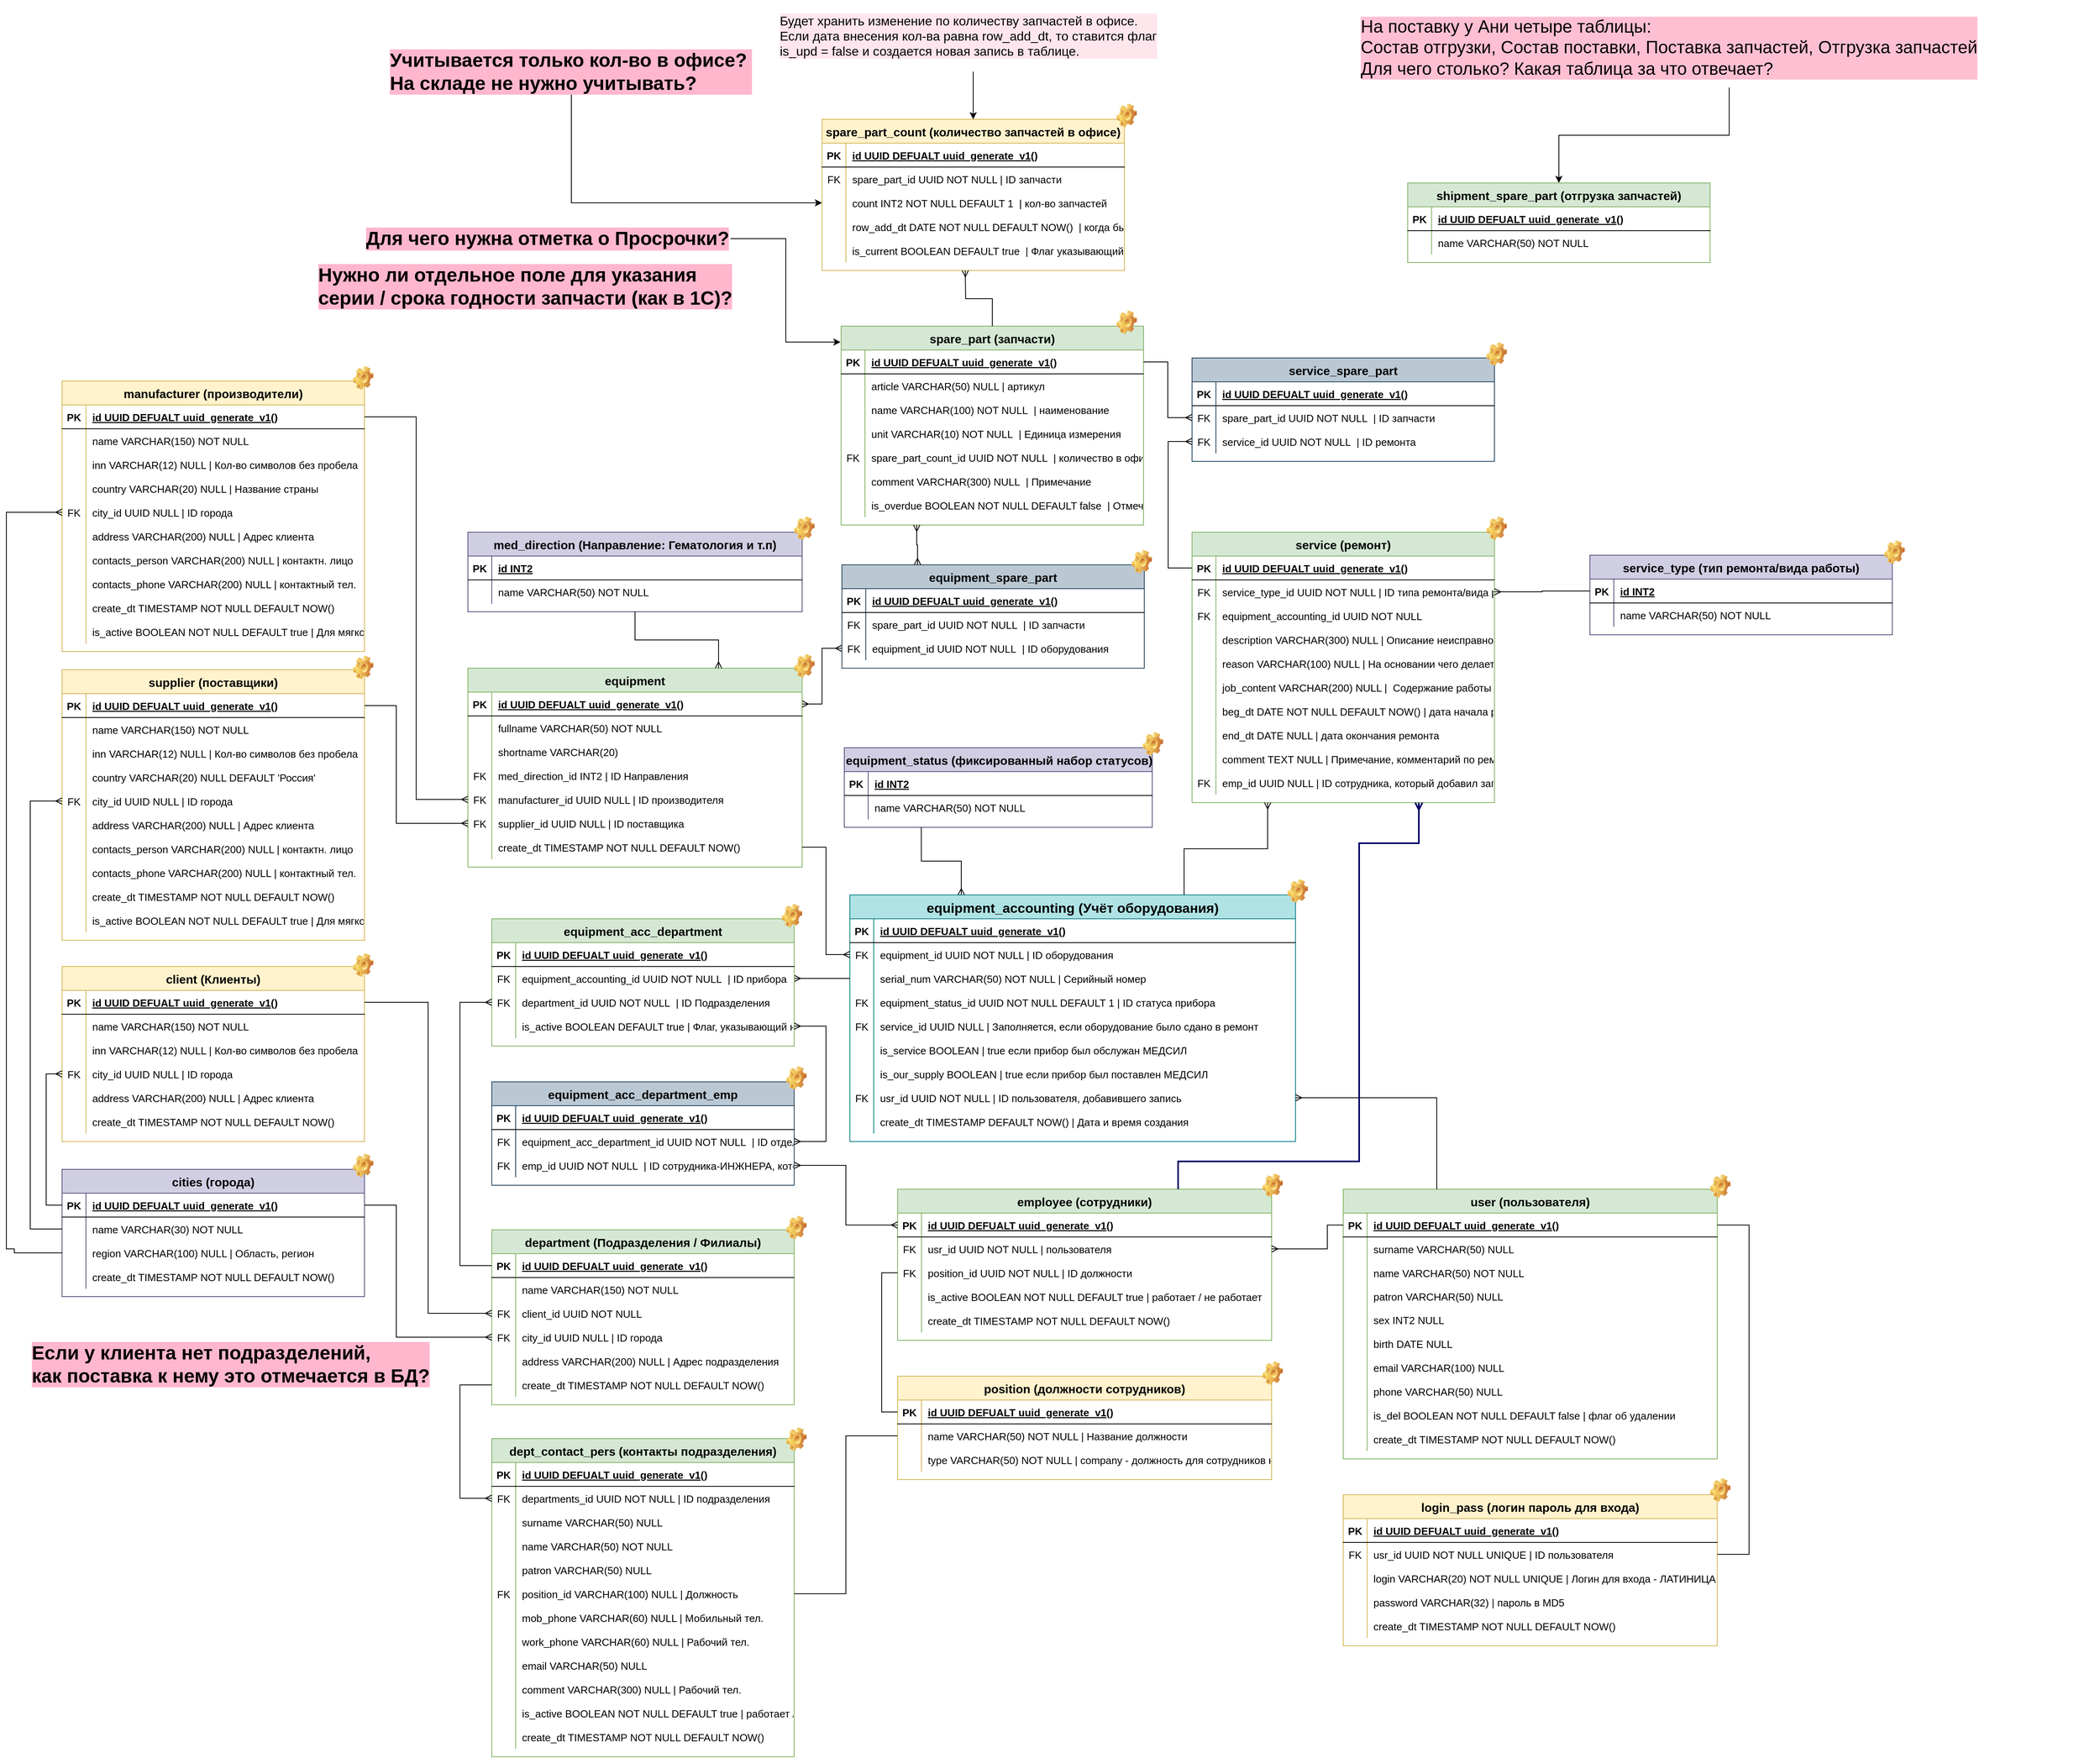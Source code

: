 <mxfile version="24.5.1" type="device">
  <diagram id="R2lEEEUBdFMjLlhIrx00" name="Page-1">
    <mxGraphModel dx="2097" dy="1843" grid="1" gridSize="10" guides="1" tooltips="1" connect="1" arrows="1" fold="1" page="1" pageScale="1" pageWidth="850" pageHeight="1100" math="0" shadow="0" extFonts="Permanent Marker^https://fonts.googleapis.com/css?family=Permanent+Marker">
      <root>
        <mxCell id="0" />
        <mxCell id="1" parent="0" />
        <mxCell id="C-vyLk0tnHw3VtMMgP7b-2" value="equipment" style="shape=table;startSize=30;container=1;collapsible=1;childLayout=tableLayout;fixedRows=1;rowLines=0;fontStyle=1;align=center;resizeLast=1;fontSize=15;fillColor=#d5e8d4;strokeColor=#82b366;" parent="1" vertex="1">
          <mxGeometry x="-20" y="-200" width="420" height="250" as="geometry" />
        </mxCell>
        <mxCell id="C-vyLk0tnHw3VtMMgP7b-3" value="" style="shape=partialRectangle;collapsible=0;dropTarget=0;pointerEvents=0;fillColor=none;points=[[0,0.5],[1,0.5]];portConstraint=eastwest;top=0;left=0;right=0;bottom=1;" parent="C-vyLk0tnHw3VtMMgP7b-2" vertex="1">
          <mxGeometry y="30" width="420" height="30" as="geometry" />
        </mxCell>
        <mxCell id="C-vyLk0tnHw3VtMMgP7b-4" value="PK" style="shape=partialRectangle;overflow=hidden;connectable=0;fillColor=none;top=0;left=0;bottom=0;right=0;fontStyle=1;fontSize=13;" parent="C-vyLk0tnHw3VtMMgP7b-3" vertex="1">
          <mxGeometry width="30" height="30" as="geometry">
            <mxRectangle width="30" height="30" as="alternateBounds" />
          </mxGeometry>
        </mxCell>
        <mxCell id="C-vyLk0tnHw3VtMMgP7b-5" value="id UUID DEFUALT uuid_generate_v1()" style="shape=partialRectangle;overflow=hidden;connectable=0;fillColor=none;top=0;left=0;bottom=0;right=0;align=left;spacingLeft=6;fontStyle=5;fontSize=13;" parent="C-vyLk0tnHw3VtMMgP7b-3" vertex="1">
          <mxGeometry x="30" width="390" height="30" as="geometry">
            <mxRectangle width="390" height="30" as="alternateBounds" />
          </mxGeometry>
        </mxCell>
        <mxCell id="lMJyeegf2vFTaAxQ_78F-1" value="" style="shape=partialRectangle;collapsible=0;dropTarget=0;pointerEvents=0;fillColor=none;points=[[0,0.5],[1,0.5]];portConstraint=eastwest;top=0;left=0;right=0;bottom=0;" parent="C-vyLk0tnHw3VtMMgP7b-2" vertex="1">
          <mxGeometry y="60" width="420" height="30" as="geometry" />
        </mxCell>
        <mxCell id="lMJyeegf2vFTaAxQ_78F-2" value="" style="shape=partialRectangle;overflow=hidden;connectable=0;fillColor=none;top=0;left=0;bottom=0;right=0;fontSize=13;" parent="lMJyeegf2vFTaAxQ_78F-1" vertex="1">
          <mxGeometry width="30" height="30" as="geometry">
            <mxRectangle width="30" height="30" as="alternateBounds" />
          </mxGeometry>
        </mxCell>
        <mxCell id="lMJyeegf2vFTaAxQ_78F-3" value="fullname VARCHAR(50) NOT NULL " style="shape=partialRectangle;overflow=hidden;connectable=0;fillColor=none;top=0;left=0;bottom=0;right=0;align=left;spacingLeft=6;fontSize=13;" parent="lMJyeegf2vFTaAxQ_78F-1" vertex="1">
          <mxGeometry x="30" width="390" height="30" as="geometry">
            <mxRectangle width="390" height="30" as="alternateBounds" />
          </mxGeometry>
        </mxCell>
        <mxCell id="Rril_h65URxafwKakHZh-60" value="" style="shape=partialRectangle;collapsible=0;dropTarget=0;pointerEvents=0;fillColor=none;points=[[0,0.5],[1,0.5]];portConstraint=eastwest;top=0;left=0;right=0;bottom=0;" parent="C-vyLk0tnHw3VtMMgP7b-2" vertex="1">
          <mxGeometry y="90" width="420" height="30" as="geometry" />
        </mxCell>
        <mxCell id="Rril_h65URxafwKakHZh-61" value="" style="shape=partialRectangle;overflow=hidden;connectable=0;fillColor=none;top=0;left=0;bottom=0;right=0;fontSize=13;" parent="Rril_h65URxafwKakHZh-60" vertex="1">
          <mxGeometry width="30" height="30" as="geometry">
            <mxRectangle width="30" height="30" as="alternateBounds" />
          </mxGeometry>
        </mxCell>
        <mxCell id="Rril_h65URxafwKakHZh-62" value="shortname VARCHAR(20)  " style="shape=partialRectangle;overflow=hidden;connectable=0;fillColor=none;top=0;left=0;bottom=0;right=0;align=left;spacingLeft=6;fontSize=13;" parent="Rril_h65URxafwKakHZh-60" vertex="1">
          <mxGeometry x="30" width="390" height="30" as="geometry">
            <mxRectangle width="390" height="30" as="alternateBounds" />
          </mxGeometry>
        </mxCell>
        <mxCell id="Rril_h65URxafwKakHZh-69" value="" style="shape=partialRectangle;collapsible=0;dropTarget=0;pointerEvents=0;fillColor=none;points=[[0,0.5],[1,0.5]];portConstraint=eastwest;top=0;left=0;right=0;bottom=0;" parent="C-vyLk0tnHw3VtMMgP7b-2" vertex="1">
          <mxGeometry y="120" width="420" height="30" as="geometry" />
        </mxCell>
        <mxCell id="Rril_h65URxafwKakHZh-70" value="FK" style="shape=partialRectangle;overflow=hidden;connectable=0;fillColor=none;top=0;left=0;bottom=0;right=0;fontSize=13;" parent="Rril_h65URxafwKakHZh-69" vertex="1">
          <mxGeometry width="30" height="30" as="geometry">
            <mxRectangle width="30" height="30" as="alternateBounds" />
          </mxGeometry>
        </mxCell>
        <mxCell id="Rril_h65URxafwKakHZh-71" value="med_direction_id INT2 | ID Направления" style="shape=partialRectangle;overflow=hidden;connectable=0;fillColor=none;top=0;left=0;bottom=0;right=0;align=left;spacingLeft=6;fontSize=13;" parent="Rril_h65URxafwKakHZh-69" vertex="1">
          <mxGeometry x="30" width="390" height="30" as="geometry">
            <mxRectangle width="390" height="30" as="alternateBounds" />
          </mxGeometry>
        </mxCell>
        <mxCell id="Rril_h65URxafwKakHZh-63" value="" style="shape=partialRectangle;collapsible=0;dropTarget=0;pointerEvents=0;fillColor=none;points=[[0,0.5],[1,0.5]];portConstraint=eastwest;top=0;left=0;right=0;bottom=0;" parent="C-vyLk0tnHw3VtMMgP7b-2" vertex="1">
          <mxGeometry y="150" width="420" height="30" as="geometry" />
        </mxCell>
        <mxCell id="Rril_h65URxafwKakHZh-64" value="FK" style="shape=partialRectangle;overflow=hidden;connectable=0;fillColor=none;top=0;left=0;bottom=0;right=0;fontSize=13;" parent="Rril_h65URxafwKakHZh-63" vertex="1">
          <mxGeometry width="30" height="30" as="geometry">
            <mxRectangle width="30" height="30" as="alternateBounds" />
          </mxGeometry>
        </mxCell>
        <mxCell id="Rril_h65URxafwKakHZh-65" value="manufacturer_id UUID NULL | ID производителя" style="shape=partialRectangle;overflow=hidden;connectable=0;fillColor=none;top=0;left=0;bottom=0;right=0;align=left;spacingLeft=6;fontSize=13;" parent="Rril_h65URxafwKakHZh-63" vertex="1">
          <mxGeometry x="30" width="390" height="30" as="geometry">
            <mxRectangle width="390" height="30" as="alternateBounds" />
          </mxGeometry>
        </mxCell>
        <mxCell id="Rril_h65URxafwKakHZh-66" value="" style="shape=partialRectangle;collapsible=0;dropTarget=0;pointerEvents=0;fillColor=none;points=[[0,0.5],[1,0.5]];portConstraint=eastwest;top=0;left=0;right=0;bottom=0;" parent="C-vyLk0tnHw3VtMMgP7b-2" vertex="1">
          <mxGeometry y="180" width="420" height="30" as="geometry" />
        </mxCell>
        <mxCell id="Rril_h65URxafwKakHZh-67" value="FK" style="shape=partialRectangle;overflow=hidden;connectable=0;fillColor=none;top=0;left=0;bottom=0;right=0;fontSize=13;" parent="Rril_h65URxafwKakHZh-66" vertex="1">
          <mxGeometry width="30" height="30" as="geometry">
            <mxRectangle width="30" height="30" as="alternateBounds" />
          </mxGeometry>
        </mxCell>
        <mxCell id="Rril_h65URxafwKakHZh-68" value="supplier_id UUID NULL | ID поставщика" style="shape=partialRectangle;overflow=hidden;connectable=0;fillColor=none;top=0;left=0;bottom=0;right=0;align=left;spacingLeft=6;fontSize=13;" parent="Rril_h65URxafwKakHZh-66" vertex="1">
          <mxGeometry x="30" width="390" height="30" as="geometry">
            <mxRectangle width="390" height="30" as="alternateBounds" />
          </mxGeometry>
        </mxCell>
        <mxCell id="C-vyLk0tnHw3VtMMgP7b-9" value="" style="shape=partialRectangle;collapsible=0;dropTarget=0;pointerEvents=0;fillColor=none;points=[[0,0.5],[1,0.5]];portConstraint=eastwest;top=0;left=0;right=0;bottom=0;" parent="C-vyLk0tnHw3VtMMgP7b-2" vertex="1">
          <mxGeometry y="210" width="420" height="30" as="geometry" />
        </mxCell>
        <mxCell id="C-vyLk0tnHw3VtMMgP7b-10" value="" style="shape=partialRectangle;overflow=hidden;connectable=0;fillColor=none;top=0;left=0;bottom=0;right=0;" parent="C-vyLk0tnHw3VtMMgP7b-9" vertex="1">
          <mxGeometry width="30" height="30" as="geometry">
            <mxRectangle width="30" height="30" as="alternateBounds" />
          </mxGeometry>
        </mxCell>
        <mxCell id="C-vyLk0tnHw3VtMMgP7b-11" value="create_dt TIMESTAMP NOT NULL DEFAULT NOW()" style="shape=partialRectangle;overflow=hidden;connectable=0;fillColor=none;top=0;left=0;bottom=0;right=0;align=left;spacingLeft=6;fontSize=13;" parent="C-vyLk0tnHw3VtMMgP7b-9" vertex="1">
          <mxGeometry x="30" width="390" height="30" as="geometry">
            <mxRectangle width="390" height="30" as="alternateBounds" />
          </mxGeometry>
        </mxCell>
        <mxCell id="lMJyeegf2vFTaAxQ_78F-7" value="equipment_accounting (Учёт оборудования)" style="shape=table;startSize=30;container=1;collapsible=1;childLayout=tableLayout;fixedRows=1;rowLines=0;fontStyle=1;align=center;resizeLast=1;fontSize=17;fillColor=#b0e3e6;strokeColor=#0e8088;" parent="1" vertex="1">
          <mxGeometry x="460" y="85" width="560" height="310" as="geometry" />
        </mxCell>
        <mxCell id="lMJyeegf2vFTaAxQ_78F-8" value="" style="shape=partialRectangle;collapsible=0;dropTarget=0;pointerEvents=0;fillColor=none;points=[[0,0.5],[1,0.5]];portConstraint=eastwest;top=0;left=0;right=0;bottom=1;" parent="lMJyeegf2vFTaAxQ_78F-7" vertex="1">
          <mxGeometry y="30" width="560" height="30" as="geometry" />
        </mxCell>
        <mxCell id="lMJyeegf2vFTaAxQ_78F-9" value="PK" style="shape=partialRectangle;overflow=hidden;connectable=0;fillColor=none;top=0;left=0;bottom=0;right=0;fontStyle=1;fontSize=13;" parent="lMJyeegf2vFTaAxQ_78F-8" vertex="1">
          <mxGeometry width="30" height="30" as="geometry">
            <mxRectangle width="30" height="30" as="alternateBounds" />
          </mxGeometry>
        </mxCell>
        <mxCell id="lMJyeegf2vFTaAxQ_78F-10" value="id UUID DEFUALT uuid_generate_v1()" style="shape=partialRectangle;overflow=hidden;connectable=0;fillColor=none;top=0;left=0;bottom=0;right=0;align=left;spacingLeft=6;fontStyle=5;fontSize=13;" parent="lMJyeegf2vFTaAxQ_78F-8" vertex="1">
          <mxGeometry x="30" width="530" height="30" as="geometry">
            <mxRectangle width="530" height="30" as="alternateBounds" />
          </mxGeometry>
        </mxCell>
        <mxCell id="lMJyeegf2vFTaAxQ_78F-11" value="" style="shape=partialRectangle;collapsible=0;dropTarget=0;pointerEvents=0;fillColor=none;points=[[0,0.5],[1,0.5]];portConstraint=eastwest;top=0;left=0;right=0;bottom=0;" parent="lMJyeegf2vFTaAxQ_78F-7" vertex="1">
          <mxGeometry y="60" width="560" height="30" as="geometry" />
        </mxCell>
        <mxCell id="lMJyeegf2vFTaAxQ_78F-12" value="FK" style="shape=partialRectangle;overflow=hidden;connectable=0;fillColor=none;top=0;left=0;bottom=0;right=0;fontSize=13;" parent="lMJyeegf2vFTaAxQ_78F-11" vertex="1">
          <mxGeometry width="30" height="30" as="geometry">
            <mxRectangle width="30" height="30" as="alternateBounds" />
          </mxGeometry>
        </mxCell>
        <mxCell id="lMJyeegf2vFTaAxQ_78F-13" value="equipment_id UUID NOT NULL | ID оборудования" style="shape=partialRectangle;overflow=hidden;connectable=0;fillColor=none;top=0;left=0;bottom=0;right=0;align=left;spacingLeft=6;fontSize=13;" parent="lMJyeegf2vFTaAxQ_78F-11" vertex="1">
          <mxGeometry x="30" width="530" height="30" as="geometry">
            <mxRectangle width="530" height="30" as="alternateBounds" />
          </mxGeometry>
        </mxCell>
        <mxCell id="lMJyeegf2vFTaAxQ_78F-14" value="" style="shape=partialRectangle;collapsible=0;dropTarget=0;pointerEvents=0;fillColor=none;points=[[0,0.5],[1,0.5]];portConstraint=eastwest;top=0;left=0;right=0;bottom=0;" parent="lMJyeegf2vFTaAxQ_78F-7" vertex="1">
          <mxGeometry y="90" width="560" height="30" as="geometry" />
        </mxCell>
        <mxCell id="lMJyeegf2vFTaAxQ_78F-15" value="" style="shape=partialRectangle;overflow=hidden;connectable=0;fillColor=none;top=0;left=0;bottom=0;right=0;fontSize=13;" parent="lMJyeegf2vFTaAxQ_78F-14" vertex="1">
          <mxGeometry width="30" height="30" as="geometry">
            <mxRectangle width="30" height="30" as="alternateBounds" />
          </mxGeometry>
        </mxCell>
        <mxCell id="lMJyeegf2vFTaAxQ_78F-16" value="serial_num VARCHAR(50) NOT NULL | Серийный номер" style="shape=partialRectangle;overflow=hidden;connectable=0;fillColor=none;top=0;left=0;bottom=0;right=0;align=left;spacingLeft=6;fontSize=13;" parent="lMJyeegf2vFTaAxQ_78F-14" vertex="1">
          <mxGeometry x="30" width="530" height="30" as="geometry">
            <mxRectangle width="530" height="30" as="alternateBounds" />
          </mxGeometry>
        </mxCell>
        <mxCell id="lMJyeegf2vFTaAxQ_78F-101" value="" style="shape=partialRectangle;collapsible=0;dropTarget=0;pointerEvents=0;fillColor=none;points=[[0,0.5],[1,0.5]];portConstraint=eastwest;top=0;left=0;right=0;bottom=0;" parent="lMJyeegf2vFTaAxQ_78F-7" vertex="1">
          <mxGeometry y="120" width="560" height="30" as="geometry" />
        </mxCell>
        <mxCell id="lMJyeegf2vFTaAxQ_78F-102" value="FK" style="shape=partialRectangle;overflow=hidden;connectable=0;fillColor=none;top=0;left=0;bottom=0;right=0;fontSize=13;" parent="lMJyeegf2vFTaAxQ_78F-101" vertex="1">
          <mxGeometry width="30" height="30" as="geometry">
            <mxRectangle width="30" height="30" as="alternateBounds" />
          </mxGeometry>
        </mxCell>
        <mxCell id="lMJyeegf2vFTaAxQ_78F-103" value="equipment_status_id UUID NOT NULL DEFAULT 1 | ID статуса прибора" style="shape=partialRectangle;overflow=hidden;connectable=0;fillColor=none;top=0;left=0;bottom=0;right=0;align=left;spacingLeft=6;fontSize=13;" parent="lMJyeegf2vFTaAxQ_78F-101" vertex="1">
          <mxGeometry x="30" width="530" height="30" as="geometry">
            <mxRectangle width="530" height="30" as="alternateBounds" />
          </mxGeometry>
        </mxCell>
        <mxCell id="lDg5u5kDcbs1FcL7efta-58" value="" style="shape=partialRectangle;collapsible=0;dropTarget=0;pointerEvents=0;fillColor=none;points=[[0,0.5],[1,0.5]];portConstraint=eastwest;top=0;left=0;right=0;bottom=0;" parent="lMJyeegf2vFTaAxQ_78F-7" vertex="1">
          <mxGeometry y="150" width="560" height="30" as="geometry" />
        </mxCell>
        <mxCell id="lDg5u5kDcbs1FcL7efta-59" value="FK" style="shape=partialRectangle;overflow=hidden;connectable=0;fillColor=none;top=0;left=0;bottom=0;right=0;fontSize=13;" parent="lDg5u5kDcbs1FcL7efta-58" vertex="1">
          <mxGeometry width="30" height="30" as="geometry">
            <mxRectangle width="30" height="30" as="alternateBounds" />
          </mxGeometry>
        </mxCell>
        <mxCell id="lDg5u5kDcbs1FcL7efta-60" value="service_id UUID NULL | Заполняется, если оборудование было сдано в ремонт" style="shape=partialRectangle;overflow=hidden;connectable=0;fillColor=none;top=0;left=0;bottom=0;right=0;align=left;spacingLeft=6;fontSize=13;" parent="lDg5u5kDcbs1FcL7efta-58" vertex="1">
          <mxGeometry x="30" width="530" height="30" as="geometry">
            <mxRectangle width="530" height="30" as="alternateBounds" />
          </mxGeometry>
        </mxCell>
        <mxCell id="lMJyeegf2vFTaAxQ_78F-95" value="" style="shape=partialRectangle;collapsible=0;dropTarget=0;pointerEvents=0;fillColor=none;points=[[0,0.5],[1,0.5]];portConstraint=eastwest;top=0;left=0;right=0;bottom=0;" parent="lMJyeegf2vFTaAxQ_78F-7" vertex="1">
          <mxGeometry y="180" width="560" height="30" as="geometry" />
        </mxCell>
        <mxCell id="lMJyeegf2vFTaAxQ_78F-96" value="" style="shape=partialRectangle;overflow=hidden;connectable=0;fillColor=none;top=0;left=0;bottom=0;right=0;fontSize=13;" parent="lMJyeegf2vFTaAxQ_78F-95" vertex="1">
          <mxGeometry width="30" height="30" as="geometry">
            <mxRectangle width="30" height="30" as="alternateBounds" />
          </mxGeometry>
        </mxCell>
        <mxCell id="lMJyeegf2vFTaAxQ_78F-97" value="is_service BOOLEAN | true если прибор был обслужан МЕДСИЛ" style="shape=partialRectangle;overflow=hidden;connectable=0;fillColor=none;top=0;left=0;bottom=0;right=0;align=left;spacingLeft=6;fontSize=13;" parent="lMJyeegf2vFTaAxQ_78F-95" vertex="1">
          <mxGeometry x="30" width="530" height="30" as="geometry">
            <mxRectangle width="530" height="30" as="alternateBounds" />
          </mxGeometry>
        </mxCell>
        <mxCell id="lMJyeegf2vFTaAxQ_78F-98" value="" style="shape=partialRectangle;collapsible=0;dropTarget=0;pointerEvents=0;fillColor=none;points=[[0,0.5],[1,0.5]];portConstraint=eastwest;top=0;left=0;right=0;bottom=0;" parent="lMJyeegf2vFTaAxQ_78F-7" vertex="1">
          <mxGeometry y="210" width="560" height="30" as="geometry" />
        </mxCell>
        <mxCell id="lMJyeegf2vFTaAxQ_78F-99" value="" style="shape=partialRectangle;overflow=hidden;connectable=0;fillColor=none;top=0;left=0;bottom=0;right=0;fontSize=13;" parent="lMJyeegf2vFTaAxQ_78F-98" vertex="1">
          <mxGeometry width="30" height="30" as="geometry">
            <mxRectangle width="30" height="30" as="alternateBounds" />
          </mxGeometry>
        </mxCell>
        <mxCell id="lMJyeegf2vFTaAxQ_78F-100" value="is_our_supply BOOLEAN | true если прибор был поставлен МЕДСИЛ" style="shape=partialRectangle;overflow=hidden;connectable=0;fillColor=none;top=0;left=0;bottom=0;right=0;align=left;spacingLeft=6;fontSize=13;" parent="lMJyeegf2vFTaAxQ_78F-98" vertex="1">
          <mxGeometry x="30" width="530" height="30" as="geometry">
            <mxRectangle width="530" height="30" as="alternateBounds" />
          </mxGeometry>
        </mxCell>
        <mxCell id="lMJyeegf2vFTaAxQ_78F-17" value="" style="shape=partialRectangle;collapsible=0;dropTarget=0;pointerEvents=0;fillColor=none;points=[[0,0.5],[1,0.5]];portConstraint=eastwest;top=0;left=0;right=0;bottom=0;" parent="lMJyeegf2vFTaAxQ_78F-7" vertex="1">
          <mxGeometry y="240" width="560" height="30" as="geometry" />
        </mxCell>
        <mxCell id="lMJyeegf2vFTaAxQ_78F-18" value="FK" style="shape=partialRectangle;overflow=hidden;connectable=0;fillColor=none;top=0;left=0;bottom=0;right=0;fontSize=13;" parent="lMJyeegf2vFTaAxQ_78F-17" vertex="1">
          <mxGeometry width="30" height="30" as="geometry">
            <mxRectangle width="30" height="30" as="alternateBounds" />
          </mxGeometry>
        </mxCell>
        <mxCell id="lMJyeegf2vFTaAxQ_78F-19" value="usr_id UUID NOT NULL | ID пользователя, добавившего запись" style="shape=partialRectangle;overflow=hidden;connectable=0;fillColor=none;top=0;left=0;bottom=0;right=0;align=left;spacingLeft=6;fontSize=13;" parent="lMJyeegf2vFTaAxQ_78F-17" vertex="1">
          <mxGeometry x="30" width="530" height="30" as="geometry">
            <mxRectangle width="530" height="30" as="alternateBounds" />
          </mxGeometry>
        </mxCell>
        <mxCell id="lMJyeegf2vFTaAxQ_78F-20" value="" style="shape=partialRectangle;collapsible=0;dropTarget=0;pointerEvents=0;fillColor=none;points=[[0,0.5],[1,0.5]];portConstraint=eastwest;top=0;left=0;right=0;bottom=0;" parent="lMJyeegf2vFTaAxQ_78F-7" vertex="1">
          <mxGeometry y="270" width="560" height="30" as="geometry" />
        </mxCell>
        <mxCell id="lMJyeegf2vFTaAxQ_78F-21" value="" style="shape=partialRectangle;overflow=hidden;connectable=0;fillColor=none;top=0;left=0;bottom=0;right=0;" parent="lMJyeegf2vFTaAxQ_78F-20" vertex="1">
          <mxGeometry width="30" height="30" as="geometry">
            <mxRectangle width="30" height="30" as="alternateBounds" />
          </mxGeometry>
        </mxCell>
        <mxCell id="lMJyeegf2vFTaAxQ_78F-22" value="create_dt TIMESTAMP DEFAULT NOW() | Дата и время создания" style="shape=partialRectangle;overflow=hidden;connectable=0;fillColor=none;top=0;left=0;bottom=0;right=0;align=left;spacingLeft=6;fontSize=13;" parent="lMJyeegf2vFTaAxQ_78F-20" vertex="1">
          <mxGeometry x="30" width="530" height="30" as="geometry">
            <mxRectangle width="530" height="30" as="alternateBounds" />
          </mxGeometry>
        </mxCell>
        <mxCell id="lMJyeegf2vFTaAxQ_78F-26" style="edgeStyle=orthogonalEdgeStyle;rounded=0;orthogonalLoop=1;jettySize=auto;html=1;entryX=0;entryY=0.5;entryDx=0;entryDy=0;endArrow=ERmany;endFill=0;exitX=1;exitY=0.5;exitDx=0;exitDy=0;" parent="1" source="C-vyLk0tnHw3VtMMgP7b-9" target="lMJyeegf2vFTaAxQ_78F-11" edge="1">
          <mxGeometry relative="1" as="geometry" />
        </mxCell>
        <mxCell id="lMJyeegf2vFTaAxQ_78F-27" value="employee (сотрудники)" style="shape=table;startSize=30;container=1;collapsible=1;childLayout=tableLayout;fixedRows=1;rowLines=0;fontStyle=1;align=center;resizeLast=1;fontSize=15;fillColor=#d5e8d4;strokeColor=#82b366;" parent="1" vertex="1">
          <mxGeometry x="520" y="455" width="470" height="190" as="geometry" />
        </mxCell>
        <mxCell id="lMJyeegf2vFTaAxQ_78F-28" value="" style="shape=partialRectangle;collapsible=0;dropTarget=0;pointerEvents=0;fillColor=none;points=[[0,0.5],[1,0.5]];portConstraint=eastwest;top=0;left=0;right=0;bottom=1;" parent="lMJyeegf2vFTaAxQ_78F-27" vertex="1">
          <mxGeometry y="30" width="470" height="30" as="geometry" />
        </mxCell>
        <mxCell id="lMJyeegf2vFTaAxQ_78F-29" value="PK" style="shape=partialRectangle;overflow=hidden;connectable=0;fillColor=none;top=0;left=0;bottom=0;right=0;fontStyle=1;fontSize=13;" parent="lMJyeegf2vFTaAxQ_78F-28" vertex="1">
          <mxGeometry width="30" height="30" as="geometry">
            <mxRectangle width="30" height="30" as="alternateBounds" />
          </mxGeometry>
        </mxCell>
        <mxCell id="lMJyeegf2vFTaAxQ_78F-30" value="id UUID DEFUALT uuid_generate_v1()" style="shape=partialRectangle;overflow=hidden;connectable=0;fillColor=none;top=0;left=0;bottom=0;right=0;align=left;spacingLeft=6;fontStyle=5;fontSize=13;" parent="lMJyeegf2vFTaAxQ_78F-28" vertex="1">
          <mxGeometry x="30" width="440" height="30" as="geometry">
            <mxRectangle width="440" height="30" as="alternateBounds" />
          </mxGeometry>
        </mxCell>
        <mxCell id="lMJyeegf2vFTaAxQ_78F-31" value="" style="shape=partialRectangle;collapsible=0;dropTarget=0;pointerEvents=0;fillColor=none;points=[[0,0.5],[1,0.5]];portConstraint=eastwest;top=0;left=0;right=0;bottom=0;" parent="lMJyeegf2vFTaAxQ_78F-27" vertex="1">
          <mxGeometry y="60" width="470" height="30" as="geometry" />
        </mxCell>
        <mxCell id="lMJyeegf2vFTaAxQ_78F-32" value="FK" style="shape=partialRectangle;overflow=hidden;connectable=0;fillColor=none;top=0;left=0;bottom=0;right=0;fontSize=13;" parent="lMJyeegf2vFTaAxQ_78F-31" vertex="1">
          <mxGeometry width="30" height="30" as="geometry">
            <mxRectangle width="30" height="30" as="alternateBounds" />
          </mxGeometry>
        </mxCell>
        <mxCell id="lMJyeegf2vFTaAxQ_78F-33" value="usr_id UUID NOT NULL | пользователя" style="shape=partialRectangle;overflow=hidden;connectable=0;fillColor=none;top=0;left=0;bottom=0;right=0;align=left;spacingLeft=6;fontSize=13;" parent="lMJyeegf2vFTaAxQ_78F-31" vertex="1">
          <mxGeometry x="30" width="440" height="30" as="geometry">
            <mxRectangle width="440" height="30" as="alternateBounds" />
          </mxGeometry>
        </mxCell>
        <mxCell id="lMJyeegf2vFTaAxQ_78F-34" value="" style="shape=partialRectangle;collapsible=0;dropTarget=0;pointerEvents=0;fillColor=none;points=[[0,0.5],[1,0.5]];portConstraint=eastwest;top=0;left=0;right=0;bottom=0;" parent="lMJyeegf2vFTaAxQ_78F-27" vertex="1">
          <mxGeometry y="90" width="470" height="30" as="geometry" />
        </mxCell>
        <mxCell id="lMJyeegf2vFTaAxQ_78F-35" value="FK" style="shape=partialRectangle;overflow=hidden;connectable=0;fillColor=none;top=0;left=0;bottom=0;right=0;fontSize=13;" parent="lMJyeegf2vFTaAxQ_78F-34" vertex="1">
          <mxGeometry width="30" height="30" as="geometry">
            <mxRectangle width="30" height="30" as="alternateBounds" />
          </mxGeometry>
        </mxCell>
        <mxCell id="lMJyeegf2vFTaAxQ_78F-36" value="position_id UUID NOT NULL | ID должности" style="shape=partialRectangle;overflow=hidden;connectable=0;fillColor=none;top=0;left=0;bottom=0;right=0;align=left;spacingLeft=6;fontSize=13;" parent="lMJyeegf2vFTaAxQ_78F-34" vertex="1">
          <mxGeometry x="30" width="440" height="30" as="geometry">
            <mxRectangle width="440" height="30" as="alternateBounds" />
          </mxGeometry>
        </mxCell>
        <mxCell id="lMJyeegf2vFTaAxQ_78F-37" value="" style="shape=partialRectangle;collapsible=0;dropTarget=0;pointerEvents=0;fillColor=none;points=[[0,0.5],[1,0.5]];portConstraint=eastwest;top=0;left=0;right=0;bottom=0;" parent="lMJyeegf2vFTaAxQ_78F-27" vertex="1">
          <mxGeometry y="120" width="470" height="30" as="geometry" />
        </mxCell>
        <mxCell id="lMJyeegf2vFTaAxQ_78F-38" value="" style="shape=partialRectangle;overflow=hidden;connectable=0;fillColor=none;top=0;left=0;bottom=0;right=0;fontSize=13;" parent="lMJyeegf2vFTaAxQ_78F-37" vertex="1">
          <mxGeometry width="30" height="30" as="geometry">
            <mxRectangle width="30" height="30" as="alternateBounds" />
          </mxGeometry>
        </mxCell>
        <mxCell id="lMJyeegf2vFTaAxQ_78F-39" value="is_active BOOLEAN NOT NULL DEFAULT true | работает / не работает" style="shape=partialRectangle;overflow=hidden;connectable=0;fillColor=none;top=0;left=0;bottom=0;right=0;align=left;spacingLeft=6;fontSize=13;" parent="lMJyeegf2vFTaAxQ_78F-37" vertex="1">
          <mxGeometry x="30" width="440" height="30" as="geometry">
            <mxRectangle width="440" height="30" as="alternateBounds" />
          </mxGeometry>
        </mxCell>
        <mxCell id="lMJyeegf2vFTaAxQ_78F-40" value="" style="shape=partialRectangle;collapsible=0;dropTarget=0;pointerEvents=0;fillColor=none;points=[[0,0.5],[1,0.5]];portConstraint=eastwest;top=0;left=0;right=0;bottom=0;" parent="lMJyeegf2vFTaAxQ_78F-27" vertex="1">
          <mxGeometry y="150" width="470" height="30" as="geometry" />
        </mxCell>
        <mxCell id="lMJyeegf2vFTaAxQ_78F-41" value="" style="shape=partialRectangle;overflow=hidden;connectable=0;fillColor=none;top=0;left=0;bottom=0;right=0;" parent="lMJyeegf2vFTaAxQ_78F-40" vertex="1">
          <mxGeometry width="30" height="30" as="geometry">
            <mxRectangle width="30" height="30" as="alternateBounds" />
          </mxGeometry>
        </mxCell>
        <mxCell id="lMJyeegf2vFTaAxQ_78F-42" value="create_dt TIMESTAMP NOT NULL DEFAULT NOW()" style="shape=partialRectangle;overflow=hidden;connectable=0;fillColor=none;top=0;left=0;bottom=0;right=0;align=left;spacingLeft=6;fontSize=13;" parent="lMJyeegf2vFTaAxQ_78F-40" vertex="1">
          <mxGeometry x="30" width="440" height="30" as="geometry">
            <mxRectangle width="440" height="30" as="alternateBounds" />
          </mxGeometry>
        </mxCell>
        <mxCell id="lMJyeegf2vFTaAxQ_78F-50" value="client (Клиенты)" style="shape=table;startSize=30;container=1;collapsible=1;childLayout=tableLayout;fixedRows=1;rowLines=0;fontStyle=1;align=center;resizeLast=1;fontSize=15;fillColor=#fff2cc;strokeColor=#d6b656;" parent="1" vertex="1">
          <mxGeometry x="-530" y="175" width="380" height="220" as="geometry" />
        </mxCell>
        <mxCell id="lMJyeegf2vFTaAxQ_78F-51" value="" style="shape=partialRectangle;collapsible=0;dropTarget=0;pointerEvents=0;fillColor=none;points=[[0,0.5],[1,0.5]];portConstraint=eastwest;top=0;left=0;right=0;bottom=1;" parent="lMJyeegf2vFTaAxQ_78F-50" vertex="1">
          <mxGeometry y="30" width="380" height="30" as="geometry" />
        </mxCell>
        <mxCell id="lMJyeegf2vFTaAxQ_78F-52" value="PK" style="shape=partialRectangle;overflow=hidden;connectable=0;fillColor=none;top=0;left=0;bottom=0;right=0;fontStyle=1;fontSize=13;" parent="lMJyeegf2vFTaAxQ_78F-51" vertex="1">
          <mxGeometry width="30" height="30" as="geometry">
            <mxRectangle width="30" height="30" as="alternateBounds" />
          </mxGeometry>
        </mxCell>
        <mxCell id="lMJyeegf2vFTaAxQ_78F-53" value="id UUID DEFUALT uuid_generate_v1()" style="shape=partialRectangle;overflow=hidden;connectable=0;fillColor=none;top=0;left=0;bottom=0;right=0;align=left;spacingLeft=6;fontStyle=5;fontSize=13;" parent="lMJyeegf2vFTaAxQ_78F-51" vertex="1">
          <mxGeometry x="30" width="350" height="30" as="geometry">
            <mxRectangle width="350" height="30" as="alternateBounds" />
          </mxGeometry>
        </mxCell>
        <mxCell id="lMJyeegf2vFTaAxQ_78F-54" value="" style="shape=partialRectangle;collapsible=0;dropTarget=0;pointerEvents=0;fillColor=none;points=[[0,0.5],[1,0.5]];portConstraint=eastwest;top=0;left=0;right=0;bottom=0;" parent="lMJyeegf2vFTaAxQ_78F-50" vertex="1">
          <mxGeometry y="60" width="380" height="30" as="geometry" />
        </mxCell>
        <mxCell id="lMJyeegf2vFTaAxQ_78F-55" value="" style="shape=partialRectangle;overflow=hidden;connectable=0;fillColor=none;top=0;left=0;bottom=0;right=0;fontSize=13;" parent="lMJyeegf2vFTaAxQ_78F-54" vertex="1">
          <mxGeometry width="30" height="30" as="geometry">
            <mxRectangle width="30" height="30" as="alternateBounds" />
          </mxGeometry>
        </mxCell>
        <mxCell id="lMJyeegf2vFTaAxQ_78F-56" value="name VARCHAR(150) NOT NULL" style="shape=partialRectangle;overflow=hidden;connectable=0;fillColor=none;top=0;left=0;bottom=0;right=0;align=left;spacingLeft=6;fontSize=13;" parent="lMJyeegf2vFTaAxQ_78F-54" vertex="1">
          <mxGeometry x="30" width="350" height="30" as="geometry">
            <mxRectangle width="350" height="30" as="alternateBounds" />
          </mxGeometry>
        </mxCell>
        <mxCell id="lMJyeegf2vFTaAxQ_78F-63" value="" style="shape=partialRectangle;collapsible=0;dropTarget=0;pointerEvents=0;fillColor=none;points=[[0,0.5],[1,0.5]];portConstraint=eastwest;top=0;left=0;right=0;bottom=0;" parent="lMJyeegf2vFTaAxQ_78F-50" vertex="1">
          <mxGeometry y="90" width="380" height="30" as="geometry" />
        </mxCell>
        <mxCell id="lMJyeegf2vFTaAxQ_78F-64" value="" style="shape=partialRectangle;overflow=hidden;connectable=0;fillColor=none;top=0;left=0;bottom=0;right=0;fontSize=13;" parent="lMJyeegf2vFTaAxQ_78F-63" vertex="1">
          <mxGeometry width="30" height="30" as="geometry">
            <mxRectangle width="30" height="30" as="alternateBounds" />
          </mxGeometry>
        </mxCell>
        <mxCell id="lMJyeegf2vFTaAxQ_78F-65" value="inn VARCHAR(12) NULL | Кол-во символов без пробела" style="shape=partialRectangle;overflow=hidden;connectable=0;fillColor=none;top=0;left=0;bottom=0;right=0;align=left;spacingLeft=6;fontSize=13;" parent="lMJyeegf2vFTaAxQ_78F-63" vertex="1">
          <mxGeometry x="30" width="350" height="30" as="geometry">
            <mxRectangle width="350" height="30" as="alternateBounds" />
          </mxGeometry>
        </mxCell>
        <mxCell id="lMJyeegf2vFTaAxQ_78F-57" value="" style="shape=partialRectangle;collapsible=0;dropTarget=0;pointerEvents=0;fillColor=none;points=[[0,0.5],[1,0.5]];portConstraint=eastwest;top=0;left=0;right=0;bottom=0;" parent="lMJyeegf2vFTaAxQ_78F-50" vertex="1">
          <mxGeometry y="120" width="380" height="30" as="geometry" />
        </mxCell>
        <mxCell id="lMJyeegf2vFTaAxQ_78F-58" value="FK" style="shape=partialRectangle;overflow=hidden;connectable=0;fillColor=none;top=0;left=0;bottom=0;right=0;fontSize=13;" parent="lMJyeegf2vFTaAxQ_78F-57" vertex="1">
          <mxGeometry width="30" height="30" as="geometry">
            <mxRectangle width="30" height="30" as="alternateBounds" />
          </mxGeometry>
        </mxCell>
        <mxCell id="lMJyeegf2vFTaAxQ_78F-59" value="city_id UUID NULL | ID города" style="shape=partialRectangle;overflow=hidden;connectable=0;fillColor=none;top=0;left=0;bottom=0;right=0;align=left;spacingLeft=6;fontSize=13;" parent="lMJyeegf2vFTaAxQ_78F-57" vertex="1">
          <mxGeometry x="30" width="350" height="30" as="geometry">
            <mxRectangle width="350" height="30" as="alternateBounds" />
          </mxGeometry>
        </mxCell>
        <mxCell id="lMJyeegf2vFTaAxQ_78F-86" value="" style="shape=partialRectangle;collapsible=0;dropTarget=0;pointerEvents=0;fillColor=none;points=[[0,0.5],[1,0.5]];portConstraint=eastwest;top=0;left=0;right=0;bottom=0;" parent="lMJyeegf2vFTaAxQ_78F-50" vertex="1">
          <mxGeometry y="150" width="380" height="30" as="geometry" />
        </mxCell>
        <mxCell id="lMJyeegf2vFTaAxQ_78F-87" value="" style="shape=partialRectangle;overflow=hidden;connectable=0;fillColor=none;top=0;left=0;bottom=0;right=0;fontSize=13;" parent="lMJyeegf2vFTaAxQ_78F-86" vertex="1">
          <mxGeometry width="30" height="30" as="geometry">
            <mxRectangle width="30" height="30" as="alternateBounds" />
          </mxGeometry>
        </mxCell>
        <mxCell id="lMJyeegf2vFTaAxQ_78F-88" value="address VARCHAR(200) NULL | Адрес клиента" style="shape=partialRectangle;overflow=hidden;connectable=0;fillColor=none;top=0;left=0;bottom=0;right=0;align=left;spacingLeft=6;fontSize=13;" parent="lMJyeegf2vFTaAxQ_78F-86" vertex="1">
          <mxGeometry x="30" width="350" height="30" as="geometry">
            <mxRectangle width="350" height="30" as="alternateBounds" />
          </mxGeometry>
        </mxCell>
        <mxCell id="lMJyeegf2vFTaAxQ_78F-60" value="" style="shape=partialRectangle;collapsible=0;dropTarget=0;pointerEvents=0;fillColor=none;points=[[0,0.5],[1,0.5]];portConstraint=eastwest;top=0;left=0;right=0;bottom=0;" parent="lMJyeegf2vFTaAxQ_78F-50" vertex="1">
          <mxGeometry y="180" width="380" height="30" as="geometry" />
        </mxCell>
        <mxCell id="lMJyeegf2vFTaAxQ_78F-61" value="" style="shape=partialRectangle;overflow=hidden;connectable=0;fillColor=none;top=0;left=0;bottom=0;right=0;" parent="lMJyeegf2vFTaAxQ_78F-60" vertex="1">
          <mxGeometry width="30" height="30" as="geometry">
            <mxRectangle width="30" height="30" as="alternateBounds" />
          </mxGeometry>
        </mxCell>
        <mxCell id="lMJyeegf2vFTaAxQ_78F-62" value="create_dt TIMESTAMP NOT NULL DEFAULT NOW()" style="shape=partialRectangle;overflow=hidden;connectable=0;fillColor=none;top=0;left=0;bottom=0;right=0;align=left;spacingLeft=6;fontSize=13;" parent="lMJyeegf2vFTaAxQ_78F-60" vertex="1">
          <mxGeometry x="30" width="350" height="30" as="geometry">
            <mxRectangle width="350" height="30" as="alternateBounds" />
          </mxGeometry>
        </mxCell>
        <mxCell id="lMJyeegf2vFTaAxQ_78F-66" value="department (Подразделения / Филиалы)" style="shape=table;startSize=30;container=1;collapsible=1;childLayout=tableLayout;fixedRows=1;rowLines=0;fontStyle=1;align=center;resizeLast=1;fontSize=15;fillColor=#d5e8d4;strokeColor=#82b366;" parent="1" vertex="1">
          <mxGeometry x="10" y="506" width="380" height="220" as="geometry" />
        </mxCell>
        <mxCell id="lMJyeegf2vFTaAxQ_78F-67" value="" style="shape=partialRectangle;collapsible=0;dropTarget=0;pointerEvents=0;fillColor=none;points=[[0,0.5],[1,0.5]];portConstraint=eastwest;top=0;left=0;right=0;bottom=1;" parent="lMJyeegf2vFTaAxQ_78F-66" vertex="1">
          <mxGeometry y="30" width="380" height="30" as="geometry" />
        </mxCell>
        <mxCell id="lMJyeegf2vFTaAxQ_78F-68" value="PK" style="shape=partialRectangle;overflow=hidden;connectable=0;fillColor=none;top=0;left=0;bottom=0;right=0;fontStyle=1;fontSize=13;" parent="lMJyeegf2vFTaAxQ_78F-67" vertex="1">
          <mxGeometry width="30" height="30" as="geometry">
            <mxRectangle width="30" height="30" as="alternateBounds" />
          </mxGeometry>
        </mxCell>
        <mxCell id="lMJyeegf2vFTaAxQ_78F-69" value="id UUID DEFUALT uuid_generate_v1()" style="shape=partialRectangle;overflow=hidden;connectable=0;fillColor=none;top=0;left=0;bottom=0;right=0;align=left;spacingLeft=6;fontStyle=5;fontSize=13;" parent="lMJyeegf2vFTaAxQ_78F-67" vertex="1">
          <mxGeometry x="30" width="350" height="30" as="geometry">
            <mxRectangle width="350" height="30" as="alternateBounds" />
          </mxGeometry>
        </mxCell>
        <mxCell id="lMJyeegf2vFTaAxQ_78F-70" value="" style="shape=partialRectangle;collapsible=0;dropTarget=0;pointerEvents=0;fillColor=none;points=[[0,0.5],[1,0.5]];portConstraint=eastwest;top=0;left=0;right=0;bottom=0;" parent="lMJyeegf2vFTaAxQ_78F-66" vertex="1">
          <mxGeometry y="60" width="380" height="30" as="geometry" />
        </mxCell>
        <mxCell id="lMJyeegf2vFTaAxQ_78F-71" value="" style="shape=partialRectangle;overflow=hidden;connectable=0;fillColor=none;top=0;left=0;bottom=0;right=0;fontSize=13;" parent="lMJyeegf2vFTaAxQ_78F-70" vertex="1">
          <mxGeometry width="30" height="30" as="geometry">
            <mxRectangle width="30" height="30" as="alternateBounds" />
          </mxGeometry>
        </mxCell>
        <mxCell id="lMJyeegf2vFTaAxQ_78F-72" value="name VARCHAR(150) NOT NULL" style="shape=partialRectangle;overflow=hidden;connectable=0;fillColor=none;top=0;left=0;bottom=0;right=0;align=left;spacingLeft=6;fontSize=13;" parent="lMJyeegf2vFTaAxQ_78F-70" vertex="1">
          <mxGeometry x="30" width="350" height="30" as="geometry">
            <mxRectangle width="350" height="30" as="alternateBounds" />
          </mxGeometry>
        </mxCell>
        <mxCell id="lMJyeegf2vFTaAxQ_78F-83" value="" style="shape=partialRectangle;collapsible=0;dropTarget=0;pointerEvents=0;fillColor=none;points=[[0,0.5],[1,0.5]];portConstraint=eastwest;top=0;left=0;right=0;bottom=0;" parent="lMJyeegf2vFTaAxQ_78F-66" vertex="1">
          <mxGeometry y="90" width="380" height="30" as="geometry" />
        </mxCell>
        <mxCell id="lMJyeegf2vFTaAxQ_78F-84" value="FK" style="shape=partialRectangle;overflow=hidden;connectable=0;fillColor=none;top=0;left=0;bottom=0;right=0;fontSize=13;" parent="lMJyeegf2vFTaAxQ_78F-83" vertex="1">
          <mxGeometry width="30" height="30" as="geometry">
            <mxRectangle width="30" height="30" as="alternateBounds" />
          </mxGeometry>
        </mxCell>
        <mxCell id="lMJyeegf2vFTaAxQ_78F-85" value="client_id UUID NOT NULL" style="shape=partialRectangle;overflow=hidden;connectable=0;fillColor=none;top=0;left=0;bottom=0;right=0;align=left;spacingLeft=6;fontSize=13;" parent="lMJyeegf2vFTaAxQ_78F-83" vertex="1">
          <mxGeometry x="30" width="350" height="30" as="geometry">
            <mxRectangle width="350" height="30" as="alternateBounds" />
          </mxGeometry>
        </mxCell>
        <mxCell id="lMJyeegf2vFTaAxQ_78F-73" value="" style="shape=partialRectangle;collapsible=0;dropTarget=0;pointerEvents=0;fillColor=none;points=[[0,0.5],[1,0.5]];portConstraint=eastwest;top=0;left=0;right=0;bottom=0;" parent="lMJyeegf2vFTaAxQ_78F-66" vertex="1">
          <mxGeometry y="120" width="380" height="30" as="geometry" />
        </mxCell>
        <mxCell id="lMJyeegf2vFTaAxQ_78F-74" value="FK" style="shape=partialRectangle;overflow=hidden;connectable=0;fillColor=none;top=0;left=0;bottom=0;right=0;fontSize=13;" parent="lMJyeegf2vFTaAxQ_78F-73" vertex="1">
          <mxGeometry width="30" height="30" as="geometry">
            <mxRectangle width="30" height="30" as="alternateBounds" />
          </mxGeometry>
        </mxCell>
        <mxCell id="lMJyeegf2vFTaAxQ_78F-75" value="city_id UUID NULL | ID города" style="shape=partialRectangle;overflow=hidden;connectable=0;fillColor=none;top=0;left=0;bottom=0;right=0;align=left;spacingLeft=6;fontSize=13;" parent="lMJyeegf2vFTaAxQ_78F-73" vertex="1">
          <mxGeometry x="30" width="350" height="30" as="geometry">
            <mxRectangle width="350" height="30" as="alternateBounds" />
          </mxGeometry>
        </mxCell>
        <mxCell id="lMJyeegf2vFTaAxQ_78F-89" value="" style="shape=partialRectangle;collapsible=0;dropTarget=0;pointerEvents=0;fillColor=none;points=[[0,0.5],[1,0.5]];portConstraint=eastwest;top=0;left=0;right=0;bottom=0;" parent="lMJyeegf2vFTaAxQ_78F-66" vertex="1">
          <mxGeometry y="150" width="380" height="30" as="geometry" />
        </mxCell>
        <mxCell id="lMJyeegf2vFTaAxQ_78F-90" value="" style="shape=partialRectangle;overflow=hidden;connectable=0;fillColor=none;top=0;left=0;bottom=0;right=0;fontSize=13;" parent="lMJyeegf2vFTaAxQ_78F-89" vertex="1">
          <mxGeometry width="30" height="30" as="geometry">
            <mxRectangle width="30" height="30" as="alternateBounds" />
          </mxGeometry>
        </mxCell>
        <mxCell id="lMJyeegf2vFTaAxQ_78F-91" value="address VARCHAR(200) NULL | Адрес подразделения" style="shape=partialRectangle;overflow=hidden;connectable=0;fillColor=none;top=0;left=0;bottom=0;right=0;align=left;spacingLeft=6;fontSize=13;" parent="lMJyeegf2vFTaAxQ_78F-89" vertex="1">
          <mxGeometry x="30" width="350" height="30" as="geometry">
            <mxRectangle width="350" height="30" as="alternateBounds" />
          </mxGeometry>
        </mxCell>
        <mxCell id="lMJyeegf2vFTaAxQ_78F-79" value="" style="shape=partialRectangle;collapsible=0;dropTarget=0;pointerEvents=0;fillColor=none;points=[[0,0.5],[1,0.5]];portConstraint=eastwest;top=0;left=0;right=0;bottom=0;" parent="lMJyeegf2vFTaAxQ_78F-66" vertex="1">
          <mxGeometry y="180" width="380" height="30" as="geometry" />
        </mxCell>
        <mxCell id="lMJyeegf2vFTaAxQ_78F-80" value="" style="shape=partialRectangle;overflow=hidden;connectable=0;fillColor=none;top=0;left=0;bottom=0;right=0;" parent="lMJyeegf2vFTaAxQ_78F-79" vertex="1">
          <mxGeometry width="30" height="30" as="geometry">
            <mxRectangle width="30" height="30" as="alternateBounds" />
          </mxGeometry>
        </mxCell>
        <mxCell id="lMJyeegf2vFTaAxQ_78F-81" value="create_dt TIMESTAMP NOT NULL DEFAULT NOW()" style="shape=partialRectangle;overflow=hidden;connectable=0;fillColor=none;top=0;left=0;bottom=0;right=0;align=left;spacingLeft=6;fontSize=13;" parent="lMJyeegf2vFTaAxQ_78F-79" vertex="1">
          <mxGeometry x="30" width="350" height="30" as="geometry">
            <mxRectangle width="350" height="30" as="alternateBounds" />
          </mxGeometry>
        </mxCell>
        <mxCell id="lMJyeegf2vFTaAxQ_78F-82" style="edgeStyle=orthogonalEdgeStyle;rounded=0;orthogonalLoop=1;jettySize=auto;html=1;exitX=1;exitY=0.5;exitDx=0;exitDy=0;entryX=0;entryY=0.5;entryDx=0;entryDy=0;endArrow=ERmany;endFill=0;" parent="1" source="lMJyeegf2vFTaAxQ_78F-51" target="lMJyeegf2vFTaAxQ_78F-83" edge="1">
          <mxGeometry relative="1" as="geometry">
            <mxPoint x="-10" y="-60" as="targetPoint" />
          </mxGeometry>
        </mxCell>
        <mxCell id="lMJyeegf2vFTaAxQ_78F-135" value="equipment_status (фиксированный набор статусов)" style="shape=table;startSize=30;container=1;collapsible=1;childLayout=tableLayout;fixedRows=1;rowLines=0;fontStyle=1;align=left;resizeLast=1;fontSize=15;fillColor=#d0cee2;strokeColor=#56517e;" parent="1" vertex="1">
          <mxGeometry x="453" y="-100" width="387" height="100" as="geometry" />
        </mxCell>
        <mxCell id="lMJyeegf2vFTaAxQ_78F-136" value="" style="shape=partialRectangle;collapsible=0;dropTarget=0;pointerEvents=0;fillColor=none;points=[[0,0.5],[1,0.5]];portConstraint=eastwest;top=0;left=0;right=0;bottom=1;" parent="lMJyeegf2vFTaAxQ_78F-135" vertex="1">
          <mxGeometry y="30" width="387" height="30" as="geometry" />
        </mxCell>
        <mxCell id="lMJyeegf2vFTaAxQ_78F-137" value="PK" style="shape=partialRectangle;overflow=hidden;connectable=0;fillColor=none;top=0;left=0;bottom=0;right=0;fontStyle=1;fontSize=13;" parent="lMJyeegf2vFTaAxQ_78F-136" vertex="1">
          <mxGeometry width="30" height="30" as="geometry">
            <mxRectangle width="30" height="30" as="alternateBounds" />
          </mxGeometry>
        </mxCell>
        <mxCell id="lMJyeegf2vFTaAxQ_78F-138" value="id INT2" style="shape=partialRectangle;overflow=hidden;connectable=0;fillColor=none;top=0;left=0;bottom=0;right=0;align=left;spacingLeft=6;fontStyle=5;fontSize=13;" parent="lMJyeegf2vFTaAxQ_78F-136" vertex="1">
          <mxGeometry x="30" width="357" height="30" as="geometry">
            <mxRectangle width="357" height="30" as="alternateBounds" />
          </mxGeometry>
        </mxCell>
        <mxCell id="lMJyeegf2vFTaAxQ_78F-142" value="" style="shape=partialRectangle;collapsible=0;dropTarget=0;pointerEvents=0;fillColor=none;points=[[0,0.5],[1,0.5]];portConstraint=eastwest;top=0;left=0;right=0;bottom=0;" parent="lMJyeegf2vFTaAxQ_78F-135" vertex="1">
          <mxGeometry y="60" width="387" height="30" as="geometry" />
        </mxCell>
        <mxCell id="lMJyeegf2vFTaAxQ_78F-143" value="" style="shape=partialRectangle;overflow=hidden;connectable=0;fillColor=none;top=0;left=0;bottom=0;right=0;fontSize=13;" parent="lMJyeegf2vFTaAxQ_78F-142" vertex="1">
          <mxGeometry width="30" height="30" as="geometry">
            <mxRectangle width="30" height="30" as="alternateBounds" />
          </mxGeometry>
        </mxCell>
        <mxCell id="lMJyeegf2vFTaAxQ_78F-144" value="name VARCHAR(50) NOT NULL " style="shape=partialRectangle;overflow=hidden;connectable=0;fillColor=none;top=0;left=0;bottom=0;right=0;align=left;spacingLeft=6;fontSize=13;" parent="lMJyeegf2vFTaAxQ_78F-142" vertex="1">
          <mxGeometry x="30" width="357" height="30" as="geometry">
            <mxRectangle width="357" height="30" as="alternateBounds" />
          </mxGeometry>
        </mxCell>
        <mxCell id="Rril_h65URxafwKakHZh-4" value="" style="edgeStyle=orthogonalEdgeStyle;rounded=0;orthogonalLoop=1;jettySize=auto;html=1;entryX=0;entryY=0.5;entryDx=0;entryDy=0;startArrow=ERmany;startFill=0;endArrow=none;endFill=0;exitX=1;exitY=0.5;exitDx=0;exitDy=0;" parent="1" source="kxE5AuZ-NOVss_I3708C-5" target="lMJyeegf2vFTaAxQ_78F-14" edge="1">
          <mxGeometry relative="1" as="geometry">
            <mxPoint x="460" y="205" as="targetPoint" />
          </mxGeometry>
        </mxCell>
        <mxCell id="Rril_h65URxafwKakHZh-8" value="user (пользователя)" style="shape=table;startSize=30;container=1;collapsible=1;childLayout=tableLayout;fixedRows=1;rowLines=0;fontStyle=1;align=center;resizeLast=1;fontSize=15;fillColor=#d5e8d4;strokeColor=#82b366;" parent="1" vertex="1">
          <mxGeometry x="1080" y="455" width="470" height="339" as="geometry" />
        </mxCell>
        <mxCell id="Rril_h65URxafwKakHZh-9" value="" style="shape=partialRectangle;collapsible=0;dropTarget=0;pointerEvents=0;fillColor=none;points=[[0,0.5],[1,0.5]];portConstraint=eastwest;top=0;left=0;right=0;bottom=1;" parent="Rril_h65URxafwKakHZh-8" vertex="1">
          <mxGeometry y="30" width="470" height="30" as="geometry" />
        </mxCell>
        <mxCell id="Rril_h65URxafwKakHZh-10" value="PK" style="shape=partialRectangle;overflow=hidden;connectable=0;fillColor=none;top=0;left=0;bottom=0;right=0;fontStyle=1;fontSize=13;" parent="Rril_h65URxafwKakHZh-9" vertex="1">
          <mxGeometry width="30" height="30" as="geometry">
            <mxRectangle width="30" height="30" as="alternateBounds" />
          </mxGeometry>
        </mxCell>
        <mxCell id="Rril_h65URxafwKakHZh-11" value="id UUID DEFUALT uuid_generate_v1()" style="shape=partialRectangle;overflow=hidden;connectable=0;fillColor=none;top=0;left=0;bottom=0;right=0;align=left;spacingLeft=6;fontStyle=5;fontSize=13;" parent="Rril_h65URxafwKakHZh-9" vertex="1">
          <mxGeometry x="30" width="440" height="30" as="geometry">
            <mxRectangle width="440" height="30" as="alternateBounds" />
          </mxGeometry>
        </mxCell>
        <mxCell id="Rril_h65URxafwKakHZh-15" value="" style="shape=partialRectangle;collapsible=0;dropTarget=0;pointerEvents=0;fillColor=none;points=[[0,0.5],[1,0.5]];portConstraint=eastwest;top=0;left=0;right=0;bottom=0;" parent="Rril_h65URxafwKakHZh-8" vertex="1">
          <mxGeometry y="60" width="470" height="30" as="geometry" />
        </mxCell>
        <mxCell id="Rril_h65URxafwKakHZh-16" value="" style="shape=partialRectangle;overflow=hidden;connectable=0;fillColor=none;top=0;left=0;bottom=0;right=0;fontSize=13;" parent="Rril_h65URxafwKakHZh-15" vertex="1">
          <mxGeometry width="30" height="30" as="geometry">
            <mxRectangle width="30" height="30" as="alternateBounds" />
          </mxGeometry>
        </mxCell>
        <mxCell id="Rril_h65URxafwKakHZh-17" value="surname VARCHAR(50) NULL" style="shape=partialRectangle;overflow=hidden;connectable=0;fillColor=none;top=0;left=0;bottom=0;right=0;align=left;spacingLeft=6;fontSize=13;" parent="Rril_h65URxafwKakHZh-15" vertex="1">
          <mxGeometry x="30" width="440" height="30" as="geometry">
            <mxRectangle width="440" height="30" as="alternateBounds" />
          </mxGeometry>
        </mxCell>
        <mxCell id="Rril_h65URxafwKakHZh-18" value="" style="shape=partialRectangle;collapsible=0;dropTarget=0;pointerEvents=0;fillColor=none;points=[[0,0.5],[1,0.5]];portConstraint=eastwest;top=0;left=0;right=0;bottom=0;" parent="Rril_h65URxafwKakHZh-8" vertex="1">
          <mxGeometry y="90" width="470" height="30" as="geometry" />
        </mxCell>
        <mxCell id="Rril_h65URxafwKakHZh-19" value="" style="shape=partialRectangle;overflow=hidden;connectable=0;fillColor=none;top=0;left=0;bottom=0;right=0;fontSize=13;" parent="Rril_h65URxafwKakHZh-18" vertex="1">
          <mxGeometry width="30" height="30" as="geometry">
            <mxRectangle width="30" height="30" as="alternateBounds" />
          </mxGeometry>
        </mxCell>
        <mxCell id="Rril_h65URxafwKakHZh-20" value="name VARCHAR(50) NOT NULL" style="shape=partialRectangle;overflow=hidden;connectable=0;fillColor=none;top=0;left=0;bottom=0;right=0;align=left;spacingLeft=6;fontSize=13;" parent="Rril_h65URxafwKakHZh-18" vertex="1">
          <mxGeometry x="30" width="440" height="30" as="geometry">
            <mxRectangle width="440" height="30" as="alternateBounds" />
          </mxGeometry>
        </mxCell>
        <mxCell id="Rril_h65URxafwKakHZh-21" value="" style="shape=partialRectangle;collapsible=0;dropTarget=0;pointerEvents=0;fillColor=none;points=[[0,0.5],[1,0.5]];portConstraint=eastwest;top=0;left=0;right=0;bottom=0;" parent="Rril_h65URxafwKakHZh-8" vertex="1">
          <mxGeometry y="120" width="470" height="29" as="geometry" />
        </mxCell>
        <mxCell id="Rril_h65URxafwKakHZh-22" value="" style="shape=partialRectangle;overflow=hidden;connectable=0;fillColor=none;top=0;left=0;bottom=0;right=0;fontSize=13;" parent="Rril_h65URxafwKakHZh-21" vertex="1">
          <mxGeometry width="30" height="29" as="geometry">
            <mxRectangle width="30" height="29" as="alternateBounds" />
          </mxGeometry>
        </mxCell>
        <mxCell id="Rril_h65URxafwKakHZh-23" value="patron VARCHAR(50) NULL" style="shape=partialRectangle;overflow=hidden;connectable=0;fillColor=none;top=0;left=0;bottom=0;right=0;align=left;spacingLeft=6;fontSize=13;" parent="Rril_h65URxafwKakHZh-21" vertex="1">
          <mxGeometry x="30" width="440" height="29" as="geometry">
            <mxRectangle width="440" height="29" as="alternateBounds" />
          </mxGeometry>
        </mxCell>
        <mxCell id="Rril_h65URxafwKakHZh-24" value="" style="shape=partialRectangle;collapsible=0;dropTarget=0;pointerEvents=0;fillColor=none;points=[[0,0.5],[1,0.5]];portConstraint=eastwest;top=0;left=0;right=0;bottom=0;" parent="Rril_h65URxafwKakHZh-8" vertex="1">
          <mxGeometry y="149" width="470" height="30" as="geometry" />
        </mxCell>
        <mxCell id="Rril_h65URxafwKakHZh-25" value="" style="shape=partialRectangle;overflow=hidden;connectable=0;fillColor=none;top=0;left=0;bottom=0;right=0;fontSize=13;" parent="Rril_h65URxafwKakHZh-24" vertex="1">
          <mxGeometry width="30" height="30" as="geometry">
            <mxRectangle width="30" height="30" as="alternateBounds" />
          </mxGeometry>
        </mxCell>
        <mxCell id="Rril_h65URxafwKakHZh-26" value="sex INT2 NULL" style="shape=partialRectangle;overflow=hidden;connectable=0;fillColor=none;top=0;left=0;bottom=0;right=0;align=left;spacingLeft=6;fontSize=13;" parent="Rril_h65URxafwKakHZh-24" vertex="1">
          <mxGeometry x="30" width="440" height="30" as="geometry">
            <mxRectangle width="440" height="30" as="alternateBounds" />
          </mxGeometry>
        </mxCell>
        <mxCell id="Rril_h65URxafwKakHZh-33" value="" style="shape=partialRectangle;collapsible=0;dropTarget=0;pointerEvents=0;fillColor=none;points=[[0,0.5],[1,0.5]];portConstraint=eastwest;top=0;left=0;right=0;bottom=0;" parent="Rril_h65URxafwKakHZh-8" vertex="1">
          <mxGeometry y="179" width="470" height="30" as="geometry" />
        </mxCell>
        <mxCell id="Rril_h65URxafwKakHZh-34" value="" style="shape=partialRectangle;overflow=hidden;connectable=0;fillColor=none;top=0;left=0;bottom=0;right=0;fontSize=13;" parent="Rril_h65URxafwKakHZh-33" vertex="1">
          <mxGeometry width="30" height="30" as="geometry">
            <mxRectangle width="30" height="30" as="alternateBounds" />
          </mxGeometry>
        </mxCell>
        <mxCell id="Rril_h65URxafwKakHZh-35" value="birth DATE NULL" style="shape=partialRectangle;overflow=hidden;connectable=0;fillColor=none;top=0;left=0;bottom=0;right=0;align=left;spacingLeft=6;fontSize=13;" parent="Rril_h65URxafwKakHZh-33" vertex="1">
          <mxGeometry x="30" width="440" height="30" as="geometry">
            <mxRectangle width="440" height="30" as="alternateBounds" />
          </mxGeometry>
        </mxCell>
        <mxCell id="lDg5u5kDcbs1FcL7efta-51" value="" style="shape=partialRectangle;collapsible=0;dropTarget=0;pointerEvents=0;fillColor=none;points=[[0,0.5],[1,0.5]];portConstraint=eastwest;top=0;left=0;right=0;bottom=0;" parent="Rril_h65URxafwKakHZh-8" vertex="1">
          <mxGeometry y="209" width="470" height="30" as="geometry" />
        </mxCell>
        <mxCell id="lDg5u5kDcbs1FcL7efta-52" value="" style="shape=partialRectangle;overflow=hidden;connectable=0;fillColor=none;top=0;left=0;bottom=0;right=0;fontSize=13;" parent="lDg5u5kDcbs1FcL7efta-51" vertex="1">
          <mxGeometry width="30" height="30" as="geometry">
            <mxRectangle width="30" height="30" as="alternateBounds" />
          </mxGeometry>
        </mxCell>
        <mxCell id="lDg5u5kDcbs1FcL7efta-53" value="email VARCHAR(100) NULL" style="shape=partialRectangle;overflow=hidden;connectable=0;fillColor=none;top=0;left=0;bottom=0;right=0;align=left;spacingLeft=6;fontSize=13;" parent="lDg5u5kDcbs1FcL7efta-51" vertex="1">
          <mxGeometry x="30" width="440" height="30" as="geometry">
            <mxRectangle width="440" height="30" as="alternateBounds" />
          </mxGeometry>
        </mxCell>
        <mxCell id="lDg5u5kDcbs1FcL7efta-54" value="" style="shape=partialRectangle;collapsible=0;dropTarget=0;pointerEvents=0;fillColor=none;points=[[0,0.5],[1,0.5]];portConstraint=eastwest;top=0;left=0;right=0;bottom=0;" parent="Rril_h65URxafwKakHZh-8" vertex="1">
          <mxGeometry y="239" width="470" height="30" as="geometry" />
        </mxCell>
        <mxCell id="lDg5u5kDcbs1FcL7efta-55" value="" style="shape=partialRectangle;overflow=hidden;connectable=0;fillColor=none;top=0;left=0;bottom=0;right=0;fontSize=13;" parent="lDg5u5kDcbs1FcL7efta-54" vertex="1">
          <mxGeometry width="30" height="30" as="geometry">
            <mxRectangle width="30" height="30" as="alternateBounds" />
          </mxGeometry>
        </mxCell>
        <mxCell id="lDg5u5kDcbs1FcL7efta-56" value="phone VARCHAR(50) NULL" style="shape=partialRectangle;overflow=hidden;connectable=0;fillColor=none;top=0;left=0;bottom=0;right=0;align=left;spacingLeft=6;fontSize=13;" parent="lDg5u5kDcbs1FcL7efta-54" vertex="1">
          <mxGeometry x="30" width="440" height="30" as="geometry">
            <mxRectangle width="440" height="30" as="alternateBounds" />
          </mxGeometry>
        </mxCell>
        <mxCell id="Rril_h65URxafwKakHZh-27" value="" style="shape=partialRectangle;collapsible=0;dropTarget=0;pointerEvents=0;fillColor=none;points=[[0,0.5],[1,0.5]];portConstraint=eastwest;top=0;left=0;right=0;bottom=0;" parent="Rril_h65URxafwKakHZh-8" vertex="1">
          <mxGeometry y="269" width="470" height="30" as="geometry" />
        </mxCell>
        <mxCell id="Rril_h65URxafwKakHZh-28" value="" style="shape=partialRectangle;overflow=hidden;connectable=0;fillColor=none;top=0;left=0;bottom=0;right=0;fontSize=13;" parent="Rril_h65URxafwKakHZh-27" vertex="1">
          <mxGeometry width="30" height="30" as="geometry">
            <mxRectangle width="30" height="30" as="alternateBounds" />
          </mxGeometry>
        </mxCell>
        <mxCell id="Rril_h65URxafwKakHZh-29" value="is_del BOOLEAN NOT NULL DEFAULT false | флаг об удалении" style="shape=partialRectangle;overflow=hidden;connectable=0;fillColor=none;top=0;left=0;bottom=0;right=0;align=left;spacingLeft=6;fontSize=13;" parent="Rril_h65URxafwKakHZh-27" vertex="1">
          <mxGeometry x="30" width="440" height="30" as="geometry">
            <mxRectangle width="440" height="30" as="alternateBounds" />
          </mxGeometry>
        </mxCell>
        <mxCell id="Rril_h65URxafwKakHZh-30" value="" style="shape=partialRectangle;collapsible=0;dropTarget=0;pointerEvents=0;fillColor=none;points=[[0,0.5],[1,0.5]];portConstraint=eastwest;top=0;left=0;right=0;bottom=0;" parent="Rril_h65URxafwKakHZh-8" vertex="1">
          <mxGeometry y="299" width="470" height="30" as="geometry" />
        </mxCell>
        <mxCell id="Rril_h65URxafwKakHZh-31" value="" style="shape=partialRectangle;overflow=hidden;connectable=0;fillColor=none;top=0;left=0;bottom=0;right=0;" parent="Rril_h65URxafwKakHZh-30" vertex="1">
          <mxGeometry width="30" height="30" as="geometry">
            <mxRectangle width="30" height="30" as="alternateBounds" />
          </mxGeometry>
        </mxCell>
        <mxCell id="Rril_h65URxafwKakHZh-32" value="create_dt TIMESTAMP NOT NULL DEFAULT NOW()" style="shape=partialRectangle;overflow=hidden;connectable=0;fillColor=none;top=0;left=0;bottom=0;right=0;align=left;spacingLeft=6;fontSize=13;" parent="Rril_h65URxafwKakHZh-30" vertex="1">
          <mxGeometry x="30" width="440" height="30" as="geometry">
            <mxRectangle width="440" height="30" as="alternateBounds" />
          </mxGeometry>
        </mxCell>
        <mxCell id="Rril_h65URxafwKakHZh-37" value="login_pass (логин пароль для входа)" style="shape=table;startSize=30;container=1;collapsible=1;childLayout=tableLayout;fixedRows=1;rowLines=0;fontStyle=1;align=center;resizeLast=1;fontSize=15;fillColor=#fff2cc;strokeColor=#d6b656;" parent="1" vertex="1">
          <mxGeometry x="1080" y="839" width="470" height="190" as="geometry" />
        </mxCell>
        <mxCell id="Rril_h65URxafwKakHZh-38" value="" style="shape=partialRectangle;collapsible=0;dropTarget=0;pointerEvents=0;fillColor=none;points=[[0,0.5],[1,0.5]];portConstraint=eastwest;top=0;left=0;right=0;bottom=1;" parent="Rril_h65URxafwKakHZh-37" vertex="1">
          <mxGeometry y="30" width="470" height="30" as="geometry" />
        </mxCell>
        <mxCell id="Rril_h65URxafwKakHZh-39" value="PK" style="shape=partialRectangle;overflow=hidden;connectable=0;fillColor=none;top=0;left=0;bottom=0;right=0;fontStyle=1;fontSize=13;" parent="Rril_h65URxafwKakHZh-38" vertex="1">
          <mxGeometry width="30" height="30" as="geometry">
            <mxRectangle width="30" height="30" as="alternateBounds" />
          </mxGeometry>
        </mxCell>
        <mxCell id="Rril_h65URxafwKakHZh-40" value="id UUID DEFUALT uuid_generate_v1()" style="shape=partialRectangle;overflow=hidden;connectable=0;fillColor=none;top=0;left=0;bottom=0;right=0;align=left;spacingLeft=6;fontStyle=5;fontSize=13;" parent="Rril_h65URxafwKakHZh-38" vertex="1">
          <mxGeometry x="30" width="440" height="30" as="geometry">
            <mxRectangle width="440" height="30" as="alternateBounds" />
          </mxGeometry>
        </mxCell>
        <mxCell id="Rril_h65URxafwKakHZh-41" value="" style="shape=partialRectangle;collapsible=0;dropTarget=0;pointerEvents=0;fillColor=none;points=[[0,0.5],[1,0.5]];portConstraint=eastwest;top=0;left=0;right=0;bottom=0;" parent="Rril_h65URxafwKakHZh-37" vertex="1">
          <mxGeometry y="60" width="470" height="30" as="geometry" />
        </mxCell>
        <mxCell id="Rril_h65URxafwKakHZh-42" value="FK" style="shape=partialRectangle;overflow=hidden;connectable=0;fillColor=none;top=0;left=0;bottom=0;right=0;fontSize=13;" parent="Rril_h65URxafwKakHZh-41" vertex="1">
          <mxGeometry width="30" height="30" as="geometry">
            <mxRectangle width="30" height="30" as="alternateBounds" />
          </mxGeometry>
        </mxCell>
        <mxCell id="Rril_h65URxafwKakHZh-43" value="usr_id UUID NOT NULL UNIQUE | ID пользователя" style="shape=partialRectangle;overflow=hidden;connectable=0;fillColor=none;top=0;left=0;bottom=0;right=0;align=left;spacingLeft=6;fontSize=13;" parent="Rril_h65URxafwKakHZh-41" vertex="1">
          <mxGeometry x="30" width="440" height="30" as="geometry">
            <mxRectangle width="440" height="30" as="alternateBounds" />
          </mxGeometry>
        </mxCell>
        <mxCell id="Rril_h65URxafwKakHZh-44" value="" style="shape=partialRectangle;collapsible=0;dropTarget=0;pointerEvents=0;fillColor=none;points=[[0,0.5],[1,0.5]];portConstraint=eastwest;top=0;left=0;right=0;bottom=0;" parent="Rril_h65URxafwKakHZh-37" vertex="1">
          <mxGeometry y="90" width="470" height="30" as="geometry" />
        </mxCell>
        <mxCell id="Rril_h65URxafwKakHZh-45" value="" style="shape=partialRectangle;overflow=hidden;connectable=0;fillColor=none;top=0;left=0;bottom=0;right=0;fontSize=13;" parent="Rril_h65URxafwKakHZh-44" vertex="1">
          <mxGeometry width="30" height="30" as="geometry">
            <mxRectangle width="30" height="30" as="alternateBounds" />
          </mxGeometry>
        </mxCell>
        <mxCell id="Rril_h65URxafwKakHZh-46" value="login VARCHAR(20) NOT NULL UNIQUE | Логин для входа - ЛАТИНИЦА" style="shape=partialRectangle;overflow=hidden;connectable=0;fillColor=none;top=0;left=0;bottom=0;right=0;align=left;spacingLeft=6;fontSize=13;" parent="Rril_h65URxafwKakHZh-44" vertex="1">
          <mxGeometry x="30" width="440" height="30" as="geometry">
            <mxRectangle width="440" height="30" as="alternateBounds" />
          </mxGeometry>
        </mxCell>
        <mxCell id="Rril_h65URxafwKakHZh-47" value="" style="shape=partialRectangle;collapsible=0;dropTarget=0;pointerEvents=0;fillColor=none;points=[[0,0.5],[1,0.5]];portConstraint=eastwest;top=0;left=0;right=0;bottom=0;" parent="Rril_h65URxafwKakHZh-37" vertex="1">
          <mxGeometry y="120" width="470" height="30" as="geometry" />
        </mxCell>
        <mxCell id="Rril_h65URxafwKakHZh-48" value="" style="shape=partialRectangle;overflow=hidden;connectable=0;fillColor=none;top=0;left=0;bottom=0;right=0;fontSize=13;" parent="Rril_h65URxafwKakHZh-47" vertex="1">
          <mxGeometry width="30" height="30" as="geometry">
            <mxRectangle width="30" height="30" as="alternateBounds" />
          </mxGeometry>
        </mxCell>
        <mxCell id="Rril_h65URxafwKakHZh-49" value="password VARCHAR(32) | пароль в MD5" style="shape=partialRectangle;overflow=hidden;connectable=0;fillColor=none;top=0;left=0;bottom=0;right=0;align=left;spacingLeft=6;fontSize=13;" parent="Rril_h65URxafwKakHZh-47" vertex="1">
          <mxGeometry x="30" width="440" height="30" as="geometry">
            <mxRectangle width="440" height="30" as="alternateBounds" />
          </mxGeometry>
        </mxCell>
        <mxCell id="Rril_h65URxafwKakHZh-50" value="" style="shape=partialRectangle;collapsible=0;dropTarget=0;pointerEvents=0;fillColor=none;points=[[0,0.5],[1,0.5]];portConstraint=eastwest;top=0;left=0;right=0;bottom=0;" parent="Rril_h65URxafwKakHZh-37" vertex="1">
          <mxGeometry y="150" width="470" height="30" as="geometry" />
        </mxCell>
        <mxCell id="Rril_h65URxafwKakHZh-51" value="" style="shape=partialRectangle;overflow=hidden;connectable=0;fillColor=none;top=0;left=0;bottom=0;right=0;" parent="Rril_h65URxafwKakHZh-50" vertex="1">
          <mxGeometry width="30" height="30" as="geometry">
            <mxRectangle width="30" height="30" as="alternateBounds" />
          </mxGeometry>
        </mxCell>
        <mxCell id="Rril_h65URxafwKakHZh-52" value="create_dt TIMESTAMP NOT NULL DEFAULT NOW()" style="shape=partialRectangle;overflow=hidden;connectable=0;fillColor=none;top=0;left=0;bottom=0;right=0;align=left;spacingLeft=6;fontSize=13;" parent="Rril_h65URxafwKakHZh-50" vertex="1">
          <mxGeometry x="30" width="440" height="30" as="geometry">
            <mxRectangle width="440" height="30" as="alternateBounds" />
          </mxGeometry>
        </mxCell>
        <mxCell id="Rril_h65URxafwKakHZh-55" value="" style="edgeStyle=orthogonalEdgeStyle;rounded=0;orthogonalLoop=1;jettySize=auto;html=1;exitX=1;exitY=0.5;exitDx=0;exitDy=0;entryX=0;entryY=0.5;entryDx=0;entryDy=0;startArrow=ERmany;startFill=0;endArrow=none;endFill=0;" parent="1" source="lMJyeegf2vFTaAxQ_78F-31" target="Rril_h65URxafwKakHZh-9" edge="1">
          <mxGeometry relative="1" as="geometry">
            <Array as="points">
              <mxPoint x="1060" y="530" />
              <mxPoint x="1060" y="500" />
            </Array>
          </mxGeometry>
        </mxCell>
        <mxCell id="Rril_h65URxafwKakHZh-57" value="" style="edgeStyle=orthogonalEdgeStyle;rounded=0;orthogonalLoop=1;jettySize=auto;html=1;exitX=0;exitY=0.5;exitDx=0;exitDy=0;entryX=1;entryY=0.5;entryDx=0;entryDy=0;endArrow=ERmany;endFill=0;startArrow=ERmany;startFill=0;" parent="1" source="lMJyeegf2vFTaAxQ_78F-28" target="lDg5u5kDcbs1FcL7efta-68" edge="1">
          <mxGeometry relative="1" as="geometry">
            <mxPoint x="350" y="565" as="sourcePoint" />
            <mxPoint x="390" y="250" as="targetPoint" />
          </mxGeometry>
        </mxCell>
        <mxCell id="Rril_h65URxafwKakHZh-58" value="" style="edgeStyle=orthogonalEdgeStyle;rounded=0;orthogonalLoop=1;jettySize=auto;html=1;exitX=0.25;exitY=0;exitDx=0;exitDy=0;entryX=1;entryY=0.5;entryDx=0;entryDy=0;endArrow=ERmany;endFill=0;" parent="1" source="Rril_h65URxafwKakHZh-8" target="lMJyeegf2vFTaAxQ_78F-17" edge="1">
          <mxGeometry relative="1" as="geometry">
            <mxPoint x="350" y="565" as="sourcePoint" />
            <mxPoint x="450" y="535" as="targetPoint" />
          </mxGeometry>
        </mxCell>
        <mxCell id="Rril_h65URxafwKakHZh-59" value="" style="edgeStyle=orthogonalEdgeStyle;rounded=0;orthogonalLoop=1;jettySize=auto;html=1;exitX=0.25;exitY=1;exitDx=0;exitDy=0;entryX=0.25;entryY=0;entryDx=0;entryDy=0;endArrow=ERmany;endFill=0;" parent="1" source="lMJyeegf2vFTaAxQ_78F-135" target="lMJyeegf2vFTaAxQ_78F-7" edge="1">
          <mxGeometry relative="1" as="geometry">
            <mxPoint x="350" y="565" as="sourcePoint" />
            <mxPoint x="900" y="-90" as="targetPoint" />
          </mxGeometry>
        </mxCell>
        <mxCell id="Rril_h65URxafwKakHZh-72" value="manufacturer (производители)" style="shape=table;startSize=30;container=1;collapsible=1;childLayout=tableLayout;fixedRows=1;rowLines=0;fontStyle=1;align=center;resizeLast=1;fontSize=15;fillColor=#fff2cc;strokeColor=#d6b656;" parent="1" vertex="1">
          <mxGeometry x="-530" y="-561" width="380" height="340" as="geometry" />
        </mxCell>
        <mxCell id="Rril_h65URxafwKakHZh-73" value="" style="shape=partialRectangle;collapsible=0;dropTarget=0;pointerEvents=0;fillColor=none;points=[[0,0.5],[1,0.5]];portConstraint=eastwest;top=0;left=0;right=0;bottom=1;" parent="Rril_h65URxafwKakHZh-72" vertex="1">
          <mxGeometry y="30" width="380" height="30" as="geometry" />
        </mxCell>
        <mxCell id="Rril_h65URxafwKakHZh-74" value="PK" style="shape=partialRectangle;overflow=hidden;connectable=0;fillColor=none;top=0;left=0;bottom=0;right=0;fontStyle=1;fontSize=13;" parent="Rril_h65URxafwKakHZh-73" vertex="1">
          <mxGeometry width="30" height="30" as="geometry">
            <mxRectangle width="30" height="30" as="alternateBounds" />
          </mxGeometry>
        </mxCell>
        <mxCell id="Rril_h65URxafwKakHZh-75" value="id UUID DEFUALT uuid_generate_v1()" style="shape=partialRectangle;overflow=hidden;connectable=0;fillColor=none;top=0;left=0;bottom=0;right=0;align=left;spacingLeft=6;fontStyle=5;fontSize=13;" parent="Rril_h65URxafwKakHZh-73" vertex="1">
          <mxGeometry x="30" width="350" height="30" as="geometry">
            <mxRectangle width="350" height="30" as="alternateBounds" />
          </mxGeometry>
        </mxCell>
        <mxCell id="Rril_h65URxafwKakHZh-76" value="" style="shape=partialRectangle;collapsible=0;dropTarget=0;pointerEvents=0;fillColor=none;points=[[0,0.5],[1,0.5]];portConstraint=eastwest;top=0;left=0;right=0;bottom=0;" parent="Rril_h65URxafwKakHZh-72" vertex="1">
          <mxGeometry y="60" width="380" height="30" as="geometry" />
        </mxCell>
        <mxCell id="Rril_h65URxafwKakHZh-77" value="" style="shape=partialRectangle;overflow=hidden;connectable=0;fillColor=none;top=0;left=0;bottom=0;right=0;fontSize=13;" parent="Rril_h65URxafwKakHZh-76" vertex="1">
          <mxGeometry width="30" height="30" as="geometry">
            <mxRectangle width="30" height="30" as="alternateBounds" />
          </mxGeometry>
        </mxCell>
        <mxCell id="Rril_h65URxafwKakHZh-78" value="name VARCHAR(150) NOT NULL" style="shape=partialRectangle;overflow=hidden;connectable=0;fillColor=none;top=0;left=0;bottom=0;right=0;align=left;spacingLeft=6;fontSize=13;" parent="Rril_h65URxafwKakHZh-76" vertex="1">
          <mxGeometry x="30" width="350" height="30" as="geometry">
            <mxRectangle width="350" height="30" as="alternateBounds" />
          </mxGeometry>
        </mxCell>
        <mxCell id="Rril_h65URxafwKakHZh-79" value="" style="shape=partialRectangle;collapsible=0;dropTarget=0;pointerEvents=0;fillColor=none;points=[[0,0.5],[1,0.5]];portConstraint=eastwest;top=0;left=0;right=0;bottom=0;" parent="Rril_h65URxafwKakHZh-72" vertex="1">
          <mxGeometry y="90" width="380" height="30" as="geometry" />
        </mxCell>
        <mxCell id="Rril_h65URxafwKakHZh-80" value="" style="shape=partialRectangle;overflow=hidden;connectable=0;fillColor=none;top=0;left=0;bottom=0;right=0;fontSize=13;" parent="Rril_h65URxafwKakHZh-79" vertex="1">
          <mxGeometry width="30" height="30" as="geometry">
            <mxRectangle width="30" height="30" as="alternateBounds" />
          </mxGeometry>
        </mxCell>
        <mxCell id="Rril_h65URxafwKakHZh-81" value="inn VARCHAR(12) NULL | Кол-во символов без пробела" style="shape=partialRectangle;overflow=hidden;connectable=0;fillColor=none;top=0;left=0;bottom=0;right=0;align=left;spacingLeft=6;fontSize=13;" parent="Rril_h65URxafwKakHZh-79" vertex="1">
          <mxGeometry x="30" width="350" height="30" as="geometry">
            <mxRectangle width="350" height="30" as="alternateBounds" />
          </mxGeometry>
        </mxCell>
        <mxCell id="Rril_h65URxafwKakHZh-91" value="" style="shape=partialRectangle;collapsible=0;dropTarget=0;pointerEvents=0;fillColor=none;points=[[0,0.5],[1,0.5]];portConstraint=eastwest;top=0;left=0;right=0;bottom=0;" parent="Rril_h65URxafwKakHZh-72" vertex="1">
          <mxGeometry y="120" width="380" height="30" as="geometry" />
        </mxCell>
        <mxCell id="Rril_h65URxafwKakHZh-92" value="" style="shape=partialRectangle;overflow=hidden;connectable=0;fillColor=none;top=0;left=0;bottom=0;right=0;fontSize=13;" parent="Rril_h65URxafwKakHZh-91" vertex="1">
          <mxGeometry width="30" height="30" as="geometry">
            <mxRectangle width="30" height="30" as="alternateBounds" />
          </mxGeometry>
        </mxCell>
        <mxCell id="Rril_h65URxafwKakHZh-93" value="country VARCHAR(20) NULL | Название страны" style="shape=partialRectangle;overflow=hidden;connectable=0;fillColor=none;top=0;left=0;bottom=0;right=0;align=left;spacingLeft=6;fontSize=13;" parent="Rril_h65URxafwKakHZh-91" vertex="1">
          <mxGeometry x="30" width="350" height="30" as="geometry">
            <mxRectangle width="350" height="30" as="alternateBounds" />
          </mxGeometry>
        </mxCell>
        <mxCell id="Rril_h65URxafwKakHZh-82" value="" style="shape=partialRectangle;collapsible=0;dropTarget=0;pointerEvents=0;fillColor=none;points=[[0,0.5],[1,0.5]];portConstraint=eastwest;top=0;left=0;right=0;bottom=0;" parent="Rril_h65URxafwKakHZh-72" vertex="1">
          <mxGeometry y="150" width="380" height="30" as="geometry" />
        </mxCell>
        <mxCell id="Rril_h65URxafwKakHZh-83" value="FK" style="shape=partialRectangle;overflow=hidden;connectable=0;fillColor=none;top=0;left=0;bottom=0;right=0;fontSize=13;" parent="Rril_h65URxafwKakHZh-82" vertex="1">
          <mxGeometry width="30" height="30" as="geometry">
            <mxRectangle width="30" height="30" as="alternateBounds" />
          </mxGeometry>
        </mxCell>
        <mxCell id="Rril_h65URxafwKakHZh-84" value="city_id UUID NULL | ID города" style="shape=partialRectangle;overflow=hidden;connectable=0;fillColor=none;top=0;left=0;bottom=0;right=0;align=left;spacingLeft=6;fontSize=13;" parent="Rril_h65URxafwKakHZh-82" vertex="1">
          <mxGeometry x="30" width="350" height="30" as="geometry">
            <mxRectangle width="350" height="30" as="alternateBounds" />
          </mxGeometry>
        </mxCell>
        <mxCell id="Rril_h65URxafwKakHZh-85" value="" style="shape=partialRectangle;collapsible=0;dropTarget=0;pointerEvents=0;fillColor=none;points=[[0,0.5],[1,0.5]];portConstraint=eastwest;top=0;left=0;right=0;bottom=0;" parent="Rril_h65URxafwKakHZh-72" vertex="1">
          <mxGeometry y="180" width="380" height="30" as="geometry" />
        </mxCell>
        <mxCell id="Rril_h65URxafwKakHZh-86" value="" style="shape=partialRectangle;overflow=hidden;connectable=0;fillColor=none;top=0;left=0;bottom=0;right=0;fontSize=13;" parent="Rril_h65URxafwKakHZh-85" vertex="1">
          <mxGeometry width="30" height="30" as="geometry">
            <mxRectangle width="30" height="30" as="alternateBounds" />
          </mxGeometry>
        </mxCell>
        <mxCell id="Rril_h65URxafwKakHZh-87" value="address VARCHAR(200) NULL | Адрес клиента" style="shape=partialRectangle;overflow=hidden;connectable=0;fillColor=none;top=0;left=0;bottom=0;right=0;align=left;spacingLeft=6;fontSize=13;" parent="Rril_h65URxafwKakHZh-85" vertex="1">
          <mxGeometry x="30" width="350" height="30" as="geometry">
            <mxRectangle width="350" height="30" as="alternateBounds" />
          </mxGeometry>
        </mxCell>
        <mxCell id="Rril_h65URxafwKakHZh-116" value="" style="shape=partialRectangle;collapsible=0;dropTarget=0;pointerEvents=0;fillColor=none;points=[[0,0.5],[1,0.5]];portConstraint=eastwest;top=0;left=0;right=0;bottom=0;" parent="Rril_h65URxafwKakHZh-72" vertex="1">
          <mxGeometry y="210" width="380" height="30" as="geometry" />
        </mxCell>
        <mxCell id="Rril_h65URxafwKakHZh-117" value="" style="shape=partialRectangle;overflow=hidden;connectable=0;fillColor=none;top=0;left=0;bottom=0;right=0;fontSize=13;" parent="Rril_h65URxafwKakHZh-116" vertex="1">
          <mxGeometry width="30" height="30" as="geometry">
            <mxRectangle width="30" height="30" as="alternateBounds" />
          </mxGeometry>
        </mxCell>
        <mxCell id="Rril_h65URxafwKakHZh-118" value="contacts_person VARCHAR(200) NULL | контактн. лицо" style="shape=partialRectangle;overflow=hidden;connectable=0;fillColor=none;top=0;left=0;bottom=0;right=0;align=left;spacingLeft=6;fontSize=13;" parent="Rril_h65URxafwKakHZh-116" vertex="1">
          <mxGeometry x="30" width="350" height="30" as="geometry">
            <mxRectangle width="350" height="30" as="alternateBounds" />
          </mxGeometry>
        </mxCell>
        <mxCell id="Rril_h65URxafwKakHZh-119" value="" style="shape=partialRectangle;collapsible=0;dropTarget=0;pointerEvents=0;fillColor=none;points=[[0,0.5],[1,0.5]];portConstraint=eastwest;top=0;left=0;right=0;bottom=0;" parent="Rril_h65URxafwKakHZh-72" vertex="1">
          <mxGeometry y="240" width="380" height="30" as="geometry" />
        </mxCell>
        <mxCell id="Rril_h65URxafwKakHZh-120" value="" style="shape=partialRectangle;overflow=hidden;connectable=0;fillColor=none;top=0;left=0;bottom=0;right=0;fontSize=13;" parent="Rril_h65URxafwKakHZh-119" vertex="1">
          <mxGeometry width="30" height="30" as="geometry">
            <mxRectangle width="30" height="30" as="alternateBounds" />
          </mxGeometry>
        </mxCell>
        <mxCell id="Rril_h65URxafwKakHZh-121" value="contacts_phone VARCHAR(200) NULL | контактный тел." style="shape=partialRectangle;overflow=hidden;connectable=0;fillColor=none;top=0;left=0;bottom=0;right=0;align=left;spacingLeft=6;fontSize=13;" parent="Rril_h65URxafwKakHZh-119" vertex="1">
          <mxGeometry x="30" width="350" height="30" as="geometry">
            <mxRectangle width="350" height="30" as="alternateBounds" />
          </mxGeometry>
        </mxCell>
        <mxCell id="Rril_h65URxafwKakHZh-88" value="" style="shape=partialRectangle;collapsible=0;dropTarget=0;pointerEvents=0;fillColor=none;points=[[0,0.5],[1,0.5]];portConstraint=eastwest;top=0;left=0;right=0;bottom=0;" parent="Rril_h65URxafwKakHZh-72" vertex="1">
          <mxGeometry y="270" width="380" height="30" as="geometry" />
        </mxCell>
        <mxCell id="Rril_h65URxafwKakHZh-89" value="" style="shape=partialRectangle;overflow=hidden;connectable=0;fillColor=none;top=0;left=0;bottom=0;right=0;" parent="Rril_h65URxafwKakHZh-88" vertex="1">
          <mxGeometry width="30" height="30" as="geometry">
            <mxRectangle width="30" height="30" as="alternateBounds" />
          </mxGeometry>
        </mxCell>
        <mxCell id="Rril_h65URxafwKakHZh-90" value="create_dt TIMESTAMP NOT NULL DEFAULT NOW()" style="shape=partialRectangle;overflow=hidden;connectable=0;fillColor=none;top=0;left=0;bottom=0;right=0;align=left;spacingLeft=6;fontSize=13;" parent="Rril_h65URxafwKakHZh-88" vertex="1">
          <mxGeometry x="30" width="350" height="30" as="geometry">
            <mxRectangle width="350" height="30" as="alternateBounds" />
          </mxGeometry>
        </mxCell>
        <mxCell id="Xitst27n6_nO3i6TA4DO-1" value="" style="shape=partialRectangle;collapsible=0;dropTarget=0;pointerEvents=0;fillColor=none;points=[[0,0.5],[1,0.5]];portConstraint=eastwest;top=0;left=0;right=0;bottom=0;" parent="Rril_h65URxafwKakHZh-72" vertex="1">
          <mxGeometry y="300" width="380" height="30" as="geometry" />
        </mxCell>
        <mxCell id="Xitst27n6_nO3i6TA4DO-2" value="" style="shape=partialRectangle;overflow=hidden;connectable=0;fillColor=none;top=0;left=0;bottom=0;right=0;" parent="Xitst27n6_nO3i6TA4DO-1" vertex="1">
          <mxGeometry width="30" height="30" as="geometry">
            <mxRectangle width="30" height="30" as="alternateBounds" />
          </mxGeometry>
        </mxCell>
        <mxCell id="Xitst27n6_nO3i6TA4DO-3" value="is_active BOOLEAN NOT NULL DEFAULT true | Для мягкого удаления" style="shape=partialRectangle;overflow=hidden;connectable=0;fillColor=none;top=0;left=0;bottom=0;right=0;align=left;spacingLeft=6;fontSize=13;" parent="Xitst27n6_nO3i6TA4DO-1" vertex="1">
          <mxGeometry x="30" width="350" height="30" as="geometry">
            <mxRectangle width="350" height="30" as="alternateBounds" />
          </mxGeometry>
        </mxCell>
        <mxCell id="Rril_h65URxafwKakHZh-125" value="supplier (поставщики)" style="shape=table;startSize=30;container=1;collapsible=1;childLayout=tableLayout;fixedRows=1;rowLines=0;fontStyle=1;align=center;resizeLast=1;fontSize=15;fillColor=#fff2cc;strokeColor=#d6b656;" parent="1" vertex="1">
          <mxGeometry x="-530" y="-198" width="380" height="340" as="geometry" />
        </mxCell>
        <mxCell id="Rril_h65URxafwKakHZh-126" value="" style="shape=partialRectangle;collapsible=0;dropTarget=0;pointerEvents=0;fillColor=none;points=[[0,0.5],[1,0.5]];portConstraint=eastwest;top=0;left=0;right=0;bottom=1;" parent="Rril_h65URxafwKakHZh-125" vertex="1">
          <mxGeometry y="30" width="380" height="30" as="geometry" />
        </mxCell>
        <mxCell id="Rril_h65URxafwKakHZh-127" value="PK" style="shape=partialRectangle;overflow=hidden;connectable=0;fillColor=none;top=0;left=0;bottom=0;right=0;fontStyle=1;fontSize=13;" parent="Rril_h65URxafwKakHZh-126" vertex="1">
          <mxGeometry width="30" height="30" as="geometry">
            <mxRectangle width="30" height="30" as="alternateBounds" />
          </mxGeometry>
        </mxCell>
        <mxCell id="Rril_h65URxafwKakHZh-128" value="id UUID DEFUALT uuid_generate_v1()" style="shape=partialRectangle;overflow=hidden;connectable=0;fillColor=none;top=0;left=0;bottom=0;right=0;align=left;spacingLeft=6;fontStyle=5;fontSize=13;" parent="Rril_h65URxafwKakHZh-126" vertex="1">
          <mxGeometry x="30" width="350" height="30" as="geometry">
            <mxRectangle width="350" height="30" as="alternateBounds" />
          </mxGeometry>
        </mxCell>
        <mxCell id="Rril_h65URxafwKakHZh-129" value="" style="shape=partialRectangle;collapsible=0;dropTarget=0;pointerEvents=0;fillColor=none;points=[[0,0.5],[1,0.5]];portConstraint=eastwest;top=0;left=0;right=0;bottom=0;" parent="Rril_h65URxafwKakHZh-125" vertex="1">
          <mxGeometry y="60" width="380" height="30" as="geometry" />
        </mxCell>
        <mxCell id="Rril_h65URxafwKakHZh-130" value="" style="shape=partialRectangle;overflow=hidden;connectable=0;fillColor=none;top=0;left=0;bottom=0;right=0;fontSize=13;" parent="Rril_h65URxafwKakHZh-129" vertex="1">
          <mxGeometry width="30" height="30" as="geometry">
            <mxRectangle width="30" height="30" as="alternateBounds" />
          </mxGeometry>
        </mxCell>
        <mxCell id="Rril_h65URxafwKakHZh-131" value="name VARCHAR(150) NOT NULL" style="shape=partialRectangle;overflow=hidden;connectable=0;fillColor=none;top=0;left=0;bottom=0;right=0;align=left;spacingLeft=6;fontSize=13;" parent="Rril_h65URxafwKakHZh-129" vertex="1">
          <mxGeometry x="30" width="350" height="30" as="geometry">
            <mxRectangle width="350" height="30" as="alternateBounds" />
          </mxGeometry>
        </mxCell>
        <mxCell id="Rril_h65URxafwKakHZh-132" value="" style="shape=partialRectangle;collapsible=0;dropTarget=0;pointerEvents=0;fillColor=none;points=[[0,0.5],[1,0.5]];portConstraint=eastwest;top=0;left=0;right=0;bottom=0;" parent="Rril_h65URxafwKakHZh-125" vertex="1">
          <mxGeometry y="90" width="380" height="30" as="geometry" />
        </mxCell>
        <mxCell id="Rril_h65URxafwKakHZh-133" value="" style="shape=partialRectangle;overflow=hidden;connectable=0;fillColor=none;top=0;left=0;bottom=0;right=0;fontSize=13;" parent="Rril_h65URxafwKakHZh-132" vertex="1">
          <mxGeometry width="30" height="30" as="geometry">
            <mxRectangle width="30" height="30" as="alternateBounds" />
          </mxGeometry>
        </mxCell>
        <mxCell id="Rril_h65URxafwKakHZh-134" value="inn VARCHAR(12) NULL | Кол-во символов без пробела" style="shape=partialRectangle;overflow=hidden;connectable=0;fillColor=none;top=0;left=0;bottom=0;right=0;align=left;spacingLeft=6;fontSize=13;" parent="Rril_h65URxafwKakHZh-132" vertex="1">
          <mxGeometry x="30" width="350" height="30" as="geometry">
            <mxRectangle width="350" height="30" as="alternateBounds" />
          </mxGeometry>
        </mxCell>
        <mxCell id="Rril_h65URxafwKakHZh-135" value="" style="shape=partialRectangle;collapsible=0;dropTarget=0;pointerEvents=0;fillColor=none;points=[[0,0.5],[1,0.5]];portConstraint=eastwest;top=0;left=0;right=0;bottom=0;" parent="Rril_h65URxafwKakHZh-125" vertex="1">
          <mxGeometry y="120" width="380" height="30" as="geometry" />
        </mxCell>
        <mxCell id="Rril_h65URxafwKakHZh-136" value="" style="shape=partialRectangle;overflow=hidden;connectable=0;fillColor=none;top=0;left=0;bottom=0;right=0;fontSize=13;" parent="Rril_h65URxafwKakHZh-135" vertex="1">
          <mxGeometry width="30" height="30" as="geometry">
            <mxRectangle width="30" height="30" as="alternateBounds" />
          </mxGeometry>
        </mxCell>
        <mxCell id="Rril_h65URxafwKakHZh-137" value="country VARCHAR(20) NULL DEFAULT &#39;Россия&#39;" style="shape=partialRectangle;overflow=hidden;connectable=0;fillColor=none;top=0;left=0;bottom=0;right=0;align=left;spacingLeft=6;fontSize=13;" parent="Rril_h65URxafwKakHZh-135" vertex="1">
          <mxGeometry x="30" width="350" height="30" as="geometry">
            <mxRectangle width="350" height="30" as="alternateBounds" />
          </mxGeometry>
        </mxCell>
        <mxCell id="Rril_h65URxafwKakHZh-138" value="" style="shape=partialRectangle;collapsible=0;dropTarget=0;pointerEvents=0;fillColor=none;points=[[0,0.5],[1,0.5]];portConstraint=eastwest;top=0;left=0;right=0;bottom=0;" parent="Rril_h65URxafwKakHZh-125" vertex="1">
          <mxGeometry y="150" width="380" height="30" as="geometry" />
        </mxCell>
        <mxCell id="Rril_h65URxafwKakHZh-139" value="FK" style="shape=partialRectangle;overflow=hidden;connectable=0;fillColor=none;top=0;left=0;bottom=0;right=0;fontSize=13;" parent="Rril_h65URxafwKakHZh-138" vertex="1">
          <mxGeometry width="30" height="30" as="geometry">
            <mxRectangle width="30" height="30" as="alternateBounds" />
          </mxGeometry>
        </mxCell>
        <mxCell id="Rril_h65URxafwKakHZh-140" value="city_id UUID NULL | ID города" style="shape=partialRectangle;overflow=hidden;connectable=0;fillColor=none;top=0;left=0;bottom=0;right=0;align=left;spacingLeft=6;fontSize=13;" parent="Rril_h65URxafwKakHZh-138" vertex="1">
          <mxGeometry x="30" width="350" height="30" as="geometry">
            <mxRectangle width="350" height="30" as="alternateBounds" />
          </mxGeometry>
        </mxCell>
        <mxCell id="Rril_h65URxafwKakHZh-141" value="" style="shape=partialRectangle;collapsible=0;dropTarget=0;pointerEvents=0;fillColor=none;points=[[0,0.5],[1,0.5]];portConstraint=eastwest;top=0;left=0;right=0;bottom=0;" parent="Rril_h65URxafwKakHZh-125" vertex="1">
          <mxGeometry y="180" width="380" height="30" as="geometry" />
        </mxCell>
        <mxCell id="Rril_h65URxafwKakHZh-142" value="" style="shape=partialRectangle;overflow=hidden;connectable=0;fillColor=none;top=0;left=0;bottom=0;right=0;fontSize=13;" parent="Rril_h65URxafwKakHZh-141" vertex="1">
          <mxGeometry width="30" height="30" as="geometry">
            <mxRectangle width="30" height="30" as="alternateBounds" />
          </mxGeometry>
        </mxCell>
        <mxCell id="Rril_h65URxafwKakHZh-143" value="address VARCHAR(200) NULL | Адрес клиента" style="shape=partialRectangle;overflow=hidden;connectable=0;fillColor=none;top=0;left=0;bottom=0;right=0;align=left;spacingLeft=6;fontSize=13;" parent="Rril_h65URxafwKakHZh-141" vertex="1">
          <mxGeometry x="30" width="350" height="30" as="geometry">
            <mxRectangle width="350" height="30" as="alternateBounds" />
          </mxGeometry>
        </mxCell>
        <mxCell id="Rril_h65URxafwKakHZh-144" value="" style="shape=partialRectangle;collapsible=0;dropTarget=0;pointerEvents=0;fillColor=none;points=[[0,0.5],[1,0.5]];portConstraint=eastwest;top=0;left=0;right=0;bottom=0;" parent="Rril_h65URxafwKakHZh-125" vertex="1">
          <mxGeometry y="210" width="380" height="30" as="geometry" />
        </mxCell>
        <mxCell id="Rril_h65URxafwKakHZh-145" value="" style="shape=partialRectangle;overflow=hidden;connectable=0;fillColor=none;top=0;left=0;bottom=0;right=0;fontSize=13;" parent="Rril_h65URxafwKakHZh-144" vertex="1">
          <mxGeometry width="30" height="30" as="geometry">
            <mxRectangle width="30" height="30" as="alternateBounds" />
          </mxGeometry>
        </mxCell>
        <mxCell id="Rril_h65URxafwKakHZh-146" value="contacts_person VARCHAR(200) NULL | контактн. лицо" style="shape=partialRectangle;overflow=hidden;connectable=0;fillColor=none;top=0;left=0;bottom=0;right=0;align=left;spacingLeft=6;fontSize=13;" parent="Rril_h65URxafwKakHZh-144" vertex="1">
          <mxGeometry x="30" width="350" height="30" as="geometry">
            <mxRectangle width="350" height="30" as="alternateBounds" />
          </mxGeometry>
        </mxCell>
        <mxCell id="Rril_h65URxafwKakHZh-147" value="" style="shape=partialRectangle;collapsible=0;dropTarget=0;pointerEvents=0;fillColor=none;points=[[0,0.5],[1,0.5]];portConstraint=eastwest;top=0;left=0;right=0;bottom=0;" parent="Rril_h65URxafwKakHZh-125" vertex="1">
          <mxGeometry y="240" width="380" height="30" as="geometry" />
        </mxCell>
        <mxCell id="Rril_h65URxafwKakHZh-148" value="" style="shape=partialRectangle;overflow=hidden;connectable=0;fillColor=none;top=0;left=0;bottom=0;right=0;fontSize=13;" parent="Rril_h65URxafwKakHZh-147" vertex="1">
          <mxGeometry width="30" height="30" as="geometry">
            <mxRectangle width="30" height="30" as="alternateBounds" />
          </mxGeometry>
        </mxCell>
        <mxCell id="Rril_h65URxafwKakHZh-149" value="contacts_phone VARCHAR(200) NULL | контактный тел." style="shape=partialRectangle;overflow=hidden;connectable=0;fillColor=none;top=0;left=0;bottom=0;right=0;align=left;spacingLeft=6;fontSize=13;" parent="Rril_h65URxafwKakHZh-147" vertex="1">
          <mxGeometry x="30" width="350" height="30" as="geometry">
            <mxRectangle width="350" height="30" as="alternateBounds" />
          </mxGeometry>
        </mxCell>
        <mxCell id="Rril_h65URxafwKakHZh-150" value="" style="shape=partialRectangle;collapsible=0;dropTarget=0;pointerEvents=0;fillColor=none;points=[[0,0.5],[1,0.5]];portConstraint=eastwest;top=0;left=0;right=0;bottom=0;" parent="Rril_h65URxafwKakHZh-125" vertex="1">
          <mxGeometry y="270" width="380" height="30" as="geometry" />
        </mxCell>
        <mxCell id="Rril_h65URxafwKakHZh-151" value="" style="shape=partialRectangle;overflow=hidden;connectable=0;fillColor=none;top=0;left=0;bottom=0;right=0;" parent="Rril_h65URxafwKakHZh-150" vertex="1">
          <mxGeometry width="30" height="30" as="geometry">
            <mxRectangle width="30" height="30" as="alternateBounds" />
          </mxGeometry>
        </mxCell>
        <mxCell id="Rril_h65URxafwKakHZh-152" value="create_dt TIMESTAMP NOT NULL DEFAULT NOW()" style="shape=partialRectangle;overflow=hidden;connectable=0;fillColor=none;top=0;left=0;bottom=0;right=0;align=left;spacingLeft=6;fontSize=13;" parent="Rril_h65URxafwKakHZh-150" vertex="1">
          <mxGeometry x="30" width="350" height="30" as="geometry">
            <mxRectangle width="350" height="30" as="alternateBounds" />
          </mxGeometry>
        </mxCell>
        <mxCell id="Xitst27n6_nO3i6TA4DO-4" value="" style="shape=partialRectangle;collapsible=0;dropTarget=0;pointerEvents=0;fillColor=none;points=[[0,0.5],[1,0.5]];portConstraint=eastwest;top=0;left=0;right=0;bottom=0;" parent="Rril_h65URxafwKakHZh-125" vertex="1">
          <mxGeometry y="300" width="380" height="30" as="geometry" />
        </mxCell>
        <mxCell id="Xitst27n6_nO3i6TA4DO-5" value="" style="shape=partialRectangle;overflow=hidden;connectable=0;fillColor=none;top=0;left=0;bottom=0;right=0;" parent="Xitst27n6_nO3i6TA4DO-4" vertex="1">
          <mxGeometry width="30" height="30" as="geometry">
            <mxRectangle width="30" height="30" as="alternateBounds" />
          </mxGeometry>
        </mxCell>
        <mxCell id="Xitst27n6_nO3i6TA4DO-6" value="is_active BOOLEAN NOT NULL DEFAULT true | Для мягкого удаления" style="shape=partialRectangle;overflow=hidden;connectable=0;fillColor=none;top=0;left=0;bottom=0;right=0;align=left;spacingLeft=6;fontSize=13;" parent="Xitst27n6_nO3i6TA4DO-4" vertex="1">
          <mxGeometry x="30" width="350" height="30" as="geometry">
            <mxRectangle width="350" height="30" as="alternateBounds" />
          </mxGeometry>
        </mxCell>
        <mxCell id="Rril_h65URxafwKakHZh-153" style="edgeStyle=orthogonalEdgeStyle;rounded=0;orthogonalLoop=1;jettySize=auto;html=1;exitX=1;exitY=0.5;exitDx=0;exitDy=0;entryX=0;entryY=0.5;entryDx=0;entryDy=0;endArrow=ERmany;endFill=0;" parent="1" source="Rril_h65URxafwKakHZh-73" target="Rril_h65URxafwKakHZh-63" edge="1">
          <mxGeometry relative="1" as="geometry">
            <mxPoint x="-30" y="335" as="targetPoint" />
            <mxPoint x="-170" y="215" as="sourcePoint" />
          </mxGeometry>
        </mxCell>
        <mxCell id="Rril_h65URxafwKakHZh-154" style="edgeStyle=orthogonalEdgeStyle;rounded=0;orthogonalLoop=1;jettySize=auto;html=1;exitX=1;exitY=0.5;exitDx=0;exitDy=0;entryX=0;entryY=0.5;entryDx=0;entryDy=0;endArrow=ERmany;endFill=0;" parent="1" source="Rril_h65URxafwKakHZh-126" target="Rril_h65URxafwKakHZh-66" edge="1">
          <mxGeometry relative="1" as="geometry">
            <mxPoint x="-10" y="-15" as="targetPoint" />
            <mxPoint x="-140" y="-465" as="sourcePoint" />
            <Array as="points">
              <mxPoint x="-110" y="-153" />
              <mxPoint x="-110" y="-5" />
            </Array>
          </mxGeometry>
        </mxCell>
        <mxCell id="Rril_h65URxafwKakHZh-155" value="cities (города)" style="shape=table;startSize=30;container=1;collapsible=1;childLayout=tableLayout;fixedRows=1;rowLines=0;fontStyle=1;align=center;resizeLast=1;fontSize=15;fillColor=#d0cee2;strokeColor=#56517e;" parent="1" vertex="1">
          <mxGeometry x="-530" y="430" width="380" height="160" as="geometry" />
        </mxCell>
        <mxCell id="Rril_h65URxafwKakHZh-156" value="" style="shape=partialRectangle;collapsible=0;dropTarget=0;pointerEvents=0;fillColor=none;points=[[0,0.5],[1,0.5]];portConstraint=eastwest;top=0;left=0;right=0;bottom=1;" parent="Rril_h65URxafwKakHZh-155" vertex="1">
          <mxGeometry y="30" width="380" height="30" as="geometry" />
        </mxCell>
        <mxCell id="Rril_h65URxafwKakHZh-157" value="PK" style="shape=partialRectangle;overflow=hidden;connectable=0;fillColor=none;top=0;left=0;bottom=0;right=0;fontStyle=1;fontSize=13;" parent="Rril_h65URxafwKakHZh-156" vertex="1">
          <mxGeometry width="30" height="30" as="geometry">
            <mxRectangle width="30" height="30" as="alternateBounds" />
          </mxGeometry>
        </mxCell>
        <mxCell id="Rril_h65URxafwKakHZh-158" value="id UUID DEFUALT uuid_generate_v1()" style="shape=partialRectangle;overflow=hidden;connectable=0;fillColor=none;top=0;left=0;bottom=0;right=0;align=left;spacingLeft=6;fontStyle=5;fontSize=13;" parent="Rril_h65URxafwKakHZh-156" vertex="1">
          <mxGeometry x="30" width="350" height="30" as="geometry">
            <mxRectangle width="350" height="30" as="alternateBounds" />
          </mxGeometry>
        </mxCell>
        <mxCell id="Rril_h65URxafwKakHZh-159" value="" style="shape=partialRectangle;collapsible=0;dropTarget=0;pointerEvents=0;fillColor=none;points=[[0,0.5],[1,0.5]];portConstraint=eastwest;top=0;left=0;right=0;bottom=0;" parent="Rril_h65URxafwKakHZh-155" vertex="1">
          <mxGeometry y="60" width="380" height="30" as="geometry" />
        </mxCell>
        <mxCell id="Rril_h65URxafwKakHZh-160" value="" style="shape=partialRectangle;overflow=hidden;connectable=0;fillColor=none;top=0;left=0;bottom=0;right=0;fontSize=13;" parent="Rril_h65URxafwKakHZh-159" vertex="1">
          <mxGeometry width="30" height="30" as="geometry">
            <mxRectangle width="30" height="30" as="alternateBounds" />
          </mxGeometry>
        </mxCell>
        <mxCell id="Rril_h65URxafwKakHZh-161" value="name VARCHAR(30) NOT NULL" style="shape=partialRectangle;overflow=hidden;connectable=0;fillColor=none;top=0;left=0;bottom=0;right=0;align=left;spacingLeft=6;fontSize=13;" parent="Rril_h65URxafwKakHZh-159" vertex="1">
          <mxGeometry x="30" width="350" height="30" as="geometry">
            <mxRectangle width="350" height="30" as="alternateBounds" />
          </mxGeometry>
        </mxCell>
        <mxCell id="Rril_h65URxafwKakHZh-162" value="" style="shape=partialRectangle;collapsible=0;dropTarget=0;pointerEvents=0;fillColor=none;points=[[0,0.5],[1,0.5]];portConstraint=eastwest;top=0;left=0;right=0;bottom=0;" parent="Rril_h65URxafwKakHZh-155" vertex="1">
          <mxGeometry y="90" width="380" height="30" as="geometry" />
        </mxCell>
        <mxCell id="Rril_h65URxafwKakHZh-163" value="" style="shape=partialRectangle;overflow=hidden;connectable=0;fillColor=none;top=0;left=0;bottom=0;right=0;fontSize=13;" parent="Rril_h65URxafwKakHZh-162" vertex="1">
          <mxGeometry width="30" height="30" as="geometry">
            <mxRectangle width="30" height="30" as="alternateBounds" />
          </mxGeometry>
        </mxCell>
        <mxCell id="Rril_h65URxafwKakHZh-164" value="region VARCHAR(100) NULL | Область, регион" style="shape=partialRectangle;overflow=hidden;connectable=0;fillColor=none;top=0;left=0;bottom=0;right=0;align=left;spacingLeft=6;fontSize=13;" parent="Rril_h65URxafwKakHZh-162" vertex="1">
          <mxGeometry x="30" width="350" height="30" as="geometry">
            <mxRectangle width="350" height="30" as="alternateBounds" />
          </mxGeometry>
        </mxCell>
        <mxCell id="Rril_h65URxafwKakHZh-171" value="" style="shape=partialRectangle;collapsible=0;dropTarget=0;pointerEvents=0;fillColor=none;points=[[0,0.5],[1,0.5]];portConstraint=eastwest;top=0;left=0;right=0;bottom=0;" parent="Rril_h65URxafwKakHZh-155" vertex="1">
          <mxGeometry y="120" width="380" height="30" as="geometry" />
        </mxCell>
        <mxCell id="Rril_h65URxafwKakHZh-172" value="" style="shape=partialRectangle;overflow=hidden;connectable=0;fillColor=none;top=0;left=0;bottom=0;right=0;" parent="Rril_h65URxafwKakHZh-171" vertex="1">
          <mxGeometry width="30" height="30" as="geometry">
            <mxRectangle width="30" height="30" as="alternateBounds" />
          </mxGeometry>
        </mxCell>
        <mxCell id="Rril_h65URxafwKakHZh-173" value="create_dt TIMESTAMP NOT NULL DEFAULT NOW()" style="shape=partialRectangle;overflow=hidden;connectable=0;fillColor=none;top=0;left=0;bottom=0;right=0;align=left;spacingLeft=6;fontSize=13;" parent="Rril_h65URxafwKakHZh-171" vertex="1">
          <mxGeometry x="30" width="350" height="30" as="geometry">
            <mxRectangle width="350" height="30" as="alternateBounds" />
          </mxGeometry>
        </mxCell>
        <mxCell id="Rril_h65URxafwKakHZh-174" style="edgeStyle=orthogonalEdgeStyle;rounded=0;orthogonalLoop=1;jettySize=auto;html=1;exitX=1;exitY=0.5;exitDx=0;exitDy=0;entryX=0;entryY=0.5;entryDx=0;entryDy=0;endArrow=ERmany;endFill=0;" parent="1" source="Rril_h65URxafwKakHZh-156" target="lMJyeegf2vFTaAxQ_78F-73" edge="1">
          <mxGeometry relative="1" as="geometry">
            <mxPoint x="-30" y="275" as="targetPoint" />
            <mxPoint x="-140" y="215" as="sourcePoint" />
            <Array as="points">
              <mxPoint x="-110" y="475" />
              <mxPoint x="-110" y="641" />
            </Array>
          </mxGeometry>
        </mxCell>
        <mxCell id="Rril_h65URxafwKakHZh-175" style="edgeStyle=orthogonalEdgeStyle;rounded=0;orthogonalLoop=1;jettySize=auto;html=1;exitX=0;exitY=0.5;exitDx=0;exitDy=0;entryX=0;entryY=0.5;entryDx=0;entryDy=0;endArrow=ERmany;endFill=0;" parent="1" source="Rril_h65URxafwKakHZh-156" target="lMJyeegf2vFTaAxQ_78F-57" edge="1">
          <mxGeometry relative="1" as="geometry">
            <mxPoint x="-30" y="305" as="targetPoint" />
            <mxPoint x="-140" y="485" as="sourcePoint" />
          </mxGeometry>
        </mxCell>
        <mxCell id="Rril_h65URxafwKakHZh-176" style="edgeStyle=orthogonalEdgeStyle;rounded=0;orthogonalLoop=1;jettySize=auto;html=1;entryX=0;entryY=0.5;entryDx=0;entryDy=0;endArrow=ERmany;endFill=0;exitX=0;exitY=0.5;exitDx=0;exitDy=0;" parent="1" source="Rril_h65URxafwKakHZh-159" target="Rril_h65URxafwKakHZh-138" edge="1">
          <mxGeometry relative="1" as="geometry">
            <mxPoint x="-520" y="305" as="targetPoint" />
            <mxPoint x="-550" y="520" as="sourcePoint" />
            <Array as="points">
              <mxPoint x="-570" y="505" />
              <mxPoint x="-570" y="-33" />
            </Array>
          </mxGeometry>
        </mxCell>
        <mxCell id="Rril_h65URxafwKakHZh-177" style="edgeStyle=orthogonalEdgeStyle;rounded=0;orthogonalLoop=1;jettySize=auto;html=1;entryX=0;entryY=0.5;entryDx=0;entryDy=0;endArrow=ERmany;endFill=0;exitX=0;exitY=0.5;exitDx=0;exitDy=0;" parent="1" source="Rril_h65URxafwKakHZh-162" target="Rril_h65URxafwKakHZh-82" edge="1">
          <mxGeometry relative="1" as="geometry">
            <mxPoint x="-520" y="-5" as="targetPoint" />
            <mxPoint x="-600" y="590" as="sourcePoint" />
            <Array as="points">
              <mxPoint x="-590" y="535" />
              <mxPoint x="-590" y="530" />
              <mxPoint x="-600" y="530" />
              <mxPoint x="-600" y="-396" />
            </Array>
          </mxGeometry>
        </mxCell>
        <mxCell id="jtmxGdGq-ApD5k-u8g2U-1" value="service (ремонт)" style="shape=table;startSize=30;container=1;collapsible=1;childLayout=tableLayout;fixedRows=1;rowLines=0;fontStyle=1;align=center;resizeLast=1;fontSize=15;fillColor=#d5e8d4;strokeColor=#82b366;" parent="1" vertex="1">
          <mxGeometry x="890" y="-371" width="380" height="340" as="geometry" />
        </mxCell>
        <mxCell id="jtmxGdGq-ApD5k-u8g2U-2" value="" style="shape=partialRectangle;collapsible=0;dropTarget=0;pointerEvents=0;fillColor=none;points=[[0,0.5],[1,0.5]];portConstraint=eastwest;top=0;left=0;right=0;bottom=1;" parent="jtmxGdGq-ApD5k-u8g2U-1" vertex="1">
          <mxGeometry y="30" width="380" height="30" as="geometry" />
        </mxCell>
        <mxCell id="jtmxGdGq-ApD5k-u8g2U-3" value="PK" style="shape=partialRectangle;overflow=hidden;connectable=0;fillColor=none;top=0;left=0;bottom=0;right=0;fontStyle=1;fontSize=13;" parent="jtmxGdGq-ApD5k-u8g2U-2" vertex="1">
          <mxGeometry width="30" height="30" as="geometry">
            <mxRectangle width="30" height="30" as="alternateBounds" />
          </mxGeometry>
        </mxCell>
        <mxCell id="jtmxGdGq-ApD5k-u8g2U-4" value="id UUID DEFUALT uuid_generate_v1()" style="shape=partialRectangle;overflow=hidden;connectable=0;fillColor=none;top=0;left=0;bottom=0;right=0;align=left;spacingLeft=6;fontStyle=5;fontSize=13;" parent="jtmxGdGq-ApD5k-u8g2U-2" vertex="1">
          <mxGeometry x="30" width="350" height="30" as="geometry">
            <mxRectangle width="350" height="30" as="alternateBounds" />
          </mxGeometry>
        </mxCell>
        <mxCell id="E-gsZesiedNXJxoqb2Zz-10" value="" style="shape=partialRectangle;collapsible=0;dropTarget=0;pointerEvents=0;fillColor=none;points=[[0,0.5],[1,0.5]];portConstraint=eastwest;top=0;left=0;right=0;bottom=0;" parent="jtmxGdGq-ApD5k-u8g2U-1" vertex="1">
          <mxGeometry y="60" width="380" height="30" as="geometry" />
        </mxCell>
        <mxCell id="E-gsZesiedNXJxoqb2Zz-11" value="FK" style="shape=partialRectangle;overflow=hidden;connectable=0;fillColor=none;top=0;left=0;bottom=0;right=0;fontSize=13;" parent="E-gsZesiedNXJxoqb2Zz-10" vertex="1">
          <mxGeometry width="30" height="30" as="geometry">
            <mxRectangle width="30" height="30" as="alternateBounds" />
          </mxGeometry>
        </mxCell>
        <mxCell id="E-gsZesiedNXJxoqb2Zz-12" value="service_type_id UUID NOT NULL | ID типа ремонта/вида работы" style="shape=partialRectangle;overflow=hidden;connectable=0;fillColor=none;top=0;left=0;bottom=0;right=0;align=left;spacingLeft=6;fontSize=13;" parent="E-gsZesiedNXJxoqb2Zz-10" vertex="1">
          <mxGeometry x="30" width="350" height="30" as="geometry">
            <mxRectangle width="350" height="30" as="alternateBounds" />
          </mxGeometry>
        </mxCell>
        <mxCell id="jtmxGdGq-ApD5k-u8g2U-5" value="" style="shape=partialRectangle;collapsible=0;dropTarget=0;pointerEvents=0;fillColor=none;points=[[0,0.5],[1,0.5]];portConstraint=eastwest;top=0;left=0;right=0;bottom=0;" parent="jtmxGdGq-ApD5k-u8g2U-1" vertex="1">
          <mxGeometry y="90" width="380" height="30" as="geometry" />
        </mxCell>
        <mxCell id="jtmxGdGq-ApD5k-u8g2U-6" value="FK" style="shape=partialRectangle;overflow=hidden;connectable=0;fillColor=none;top=0;left=0;bottom=0;right=0;fontSize=13;" parent="jtmxGdGq-ApD5k-u8g2U-5" vertex="1">
          <mxGeometry width="30" height="30" as="geometry">
            <mxRectangle width="30" height="30" as="alternateBounds" />
          </mxGeometry>
        </mxCell>
        <mxCell id="jtmxGdGq-ApD5k-u8g2U-7" value="equipment_accounting_id UUID NOT NULL " style="shape=partialRectangle;overflow=hidden;connectable=0;fillColor=none;top=0;left=0;bottom=0;right=0;align=left;spacingLeft=6;fontSize=13;" parent="jtmxGdGq-ApD5k-u8g2U-5" vertex="1">
          <mxGeometry x="30" width="350" height="30" as="geometry">
            <mxRectangle width="350" height="30" as="alternateBounds" />
          </mxGeometry>
        </mxCell>
        <mxCell id="E-gsZesiedNXJxoqb2Zz-7" value="" style="shape=partialRectangle;collapsible=0;dropTarget=0;pointerEvents=0;fillColor=none;points=[[0,0.5],[1,0.5]];portConstraint=eastwest;top=0;left=0;right=0;bottom=0;" parent="jtmxGdGq-ApD5k-u8g2U-1" vertex="1">
          <mxGeometry y="120" width="380" height="30" as="geometry" />
        </mxCell>
        <mxCell id="E-gsZesiedNXJxoqb2Zz-8" value="" style="shape=partialRectangle;overflow=hidden;connectable=0;fillColor=none;top=0;left=0;bottom=0;right=0;fontSize=13;" parent="E-gsZesiedNXJxoqb2Zz-7" vertex="1">
          <mxGeometry width="30" height="30" as="geometry">
            <mxRectangle width="30" height="30" as="alternateBounds" />
          </mxGeometry>
        </mxCell>
        <mxCell id="E-gsZesiedNXJxoqb2Zz-9" value="description VARCHAR(300) NULL | Описание неисправности" style="shape=partialRectangle;overflow=hidden;connectable=0;fillColor=none;top=0;left=0;bottom=0;right=0;align=left;spacingLeft=6;fontSize=13;" parent="E-gsZesiedNXJxoqb2Zz-7" vertex="1">
          <mxGeometry x="30" width="350" height="30" as="geometry">
            <mxRectangle width="350" height="30" as="alternateBounds" />
          </mxGeometry>
        </mxCell>
        <mxCell id="FyK1XcxTVsyxKFaAXSU5-4" value="" style="shape=partialRectangle;collapsible=0;dropTarget=0;pointerEvents=0;fillColor=none;points=[[0,0.5],[1,0.5]];portConstraint=eastwest;top=0;left=0;right=0;bottom=0;" parent="jtmxGdGq-ApD5k-u8g2U-1" vertex="1">
          <mxGeometry y="150" width="380" height="30" as="geometry" />
        </mxCell>
        <mxCell id="FyK1XcxTVsyxKFaAXSU5-5" value="" style="shape=partialRectangle;overflow=hidden;connectable=0;fillColor=none;top=0;left=0;bottom=0;right=0;fontSize=13;" parent="FyK1XcxTVsyxKFaAXSU5-4" vertex="1">
          <mxGeometry width="30" height="30" as="geometry">
            <mxRectangle width="30" height="30" as="alternateBounds" />
          </mxGeometry>
        </mxCell>
        <mxCell id="FyK1XcxTVsyxKFaAXSU5-6" value="reason VARCHAR(100) NULL | На основании чего делается ремонт" style="shape=partialRectangle;overflow=hidden;connectable=0;fillColor=none;top=0;left=0;bottom=0;right=0;align=left;spacingLeft=6;fontSize=13;" parent="FyK1XcxTVsyxKFaAXSU5-4" vertex="1">
          <mxGeometry x="30" width="350" height="30" as="geometry">
            <mxRectangle width="350" height="30" as="alternateBounds" />
          </mxGeometry>
        </mxCell>
        <mxCell id="FyK1XcxTVsyxKFaAXSU5-1" value="" style="shape=partialRectangle;collapsible=0;dropTarget=0;pointerEvents=0;fillColor=none;points=[[0,0.5],[1,0.5]];portConstraint=eastwest;top=0;left=0;right=0;bottom=0;" parent="jtmxGdGq-ApD5k-u8g2U-1" vertex="1">
          <mxGeometry y="180" width="380" height="30" as="geometry" />
        </mxCell>
        <mxCell id="FyK1XcxTVsyxKFaAXSU5-2" value="" style="shape=partialRectangle;overflow=hidden;connectable=0;fillColor=none;top=0;left=0;bottom=0;right=0;fontSize=13;" parent="FyK1XcxTVsyxKFaAXSU5-1" vertex="1">
          <mxGeometry width="30" height="30" as="geometry">
            <mxRectangle width="30" height="30" as="alternateBounds" />
          </mxGeometry>
        </mxCell>
        <mxCell id="FyK1XcxTVsyxKFaAXSU5-3" value="job_content VARCHAR(200) NULL |  Содержание работы" style="shape=partialRectangle;overflow=hidden;connectable=0;fillColor=none;top=0;left=0;bottom=0;right=0;align=left;spacingLeft=6;fontSize=13;" parent="FyK1XcxTVsyxKFaAXSU5-1" vertex="1">
          <mxGeometry x="30" width="350" height="30" as="geometry">
            <mxRectangle width="350" height="30" as="alternateBounds" />
          </mxGeometry>
        </mxCell>
        <mxCell id="E-gsZesiedNXJxoqb2Zz-4" value="" style="shape=partialRectangle;collapsible=0;dropTarget=0;pointerEvents=0;fillColor=none;points=[[0,0.5],[1,0.5]];portConstraint=eastwest;top=0;left=0;right=0;bottom=0;" parent="jtmxGdGq-ApD5k-u8g2U-1" vertex="1">
          <mxGeometry y="210" width="380" height="30" as="geometry" />
        </mxCell>
        <mxCell id="E-gsZesiedNXJxoqb2Zz-5" value="" style="shape=partialRectangle;overflow=hidden;connectable=0;fillColor=none;top=0;left=0;bottom=0;right=0;fontSize=13;" parent="E-gsZesiedNXJxoqb2Zz-4" vertex="1">
          <mxGeometry width="30" height="30" as="geometry">
            <mxRectangle width="30" height="30" as="alternateBounds" />
          </mxGeometry>
        </mxCell>
        <mxCell id="E-gsZesiedNXJxoqb2Zz-6" value="beg_dt DATE NOT NULL DEFAULT NOW() | дата начала ремонта" style="shape=partialRectangle;overflow=hidden;connectable=0;fillColor=none;top=0;left=0;bottom=0;right=0;align=left;spacingLeft=6;fontSize=13;" parent="E-gsZesiedNXJxoqb2Zz-4" vertex="1">
          <mxGeometry x="30" width="350" height="30" as="geometry">
            <mxRectangle width="350" height="30" as="alternateBounds" />
          </mxGeometry>
        </mxCell>
        <mxCell id="lDg5u5kDcbs1FcL7efta-36" value="" style="shape=partialRectangle;collapsible=0;dropTarget=0;pointerEvents=0;fillColor=none;points=[[0,0.5],[1,0.5]];portConstraint=eastwest;top=0;left=0;right=0;bottom=0;" parent="jtmxGdGq-ApD5k-u8g2U-1" vertex="1">
          <mxGeometry y="240" width="380" height="30" as="geometry" />
        </mxCell>
        <mxCell id="lDg5u5kDcbs1FcL7efta-37" value="" style="shape=partialRectangle;overflow=hidden;connectable=0;fillColor=none;top=0;left=0;bottom=0;right=0;fontSize=13;" parent="lDg5u5kDcbs1FcL7efta-36" vertex="1">
          <mxGeometry width="30" height="30" as="geometry">
            <mxRectangle width="30" height="30" as="alternateBounds" />
          </mxGeometry>
        </mxCell>
        <mxCell id="lDg5u5kDcbs1FcL7efta-38" value="end_dt DATE NULL | дата окончания ремонта" style="shape=partialRectangle;overflow=hidden;connectable=0;fillColor=none;top=0;left=0;bottom=0;right=0;align=left;spacingLeft=6;fontSize=13;" parent="lDg5u5kDcbs1FcL7efta-36" vertex="1">
          <mxGeometry x="30" width="350" height="30" as="geometry">
            <mxRectangle width="350" height="30" as="alternateBounds" />
          </mxGeometry>
        </mxCell>
        <mxCell id="E-gsZesiedNXJxoqb2Zz-1" value="" style="shape=partialRectangle;collapsible=0;dropTarget=0;pointerEvents=0;fillColor=none;points=[[0,0.5],[1,0.5]];portConstraint=eastwest;top=0;left=0;right=0;bottom=0;" parent="jtmxGdGq-ApD5k-u8g2U-1" vertex="1">
          <mxGeometry y="270" width="380" height="30" as="geometry" />
        </mxCell>
        <mxCell id="E-gsZesiedNXJxoqb2Zz-2" value="" style="shape=partialRectangle;overflow=hidden;connectable=0;fillColor=none;top=0;left=0;bottom=0;right=0;fontSize=13;" parent="E-gsZesiedNXJxoqb2Zz-1" vertex="1">
          <mxGeometry width="30" height="30" as="geometry">
            <mxRectangle width="30" height="30" as="alternateBounds" />
          </mxGeometry>
        </mxCell>
        <mxCell id="E-gsZesiedNXJxoqb2Zz-3" value="comment TEXT NULL | Примечание, комментарий по ремонту" style="shape=partialRectangle;overflow=hidden;connectable=0;fillColor=none;top=0;left=0;bottom=0;right=0;align=left;spacingLeft=6;fontSize=13;" parent="E-gsZesiedNXJxoqb2Zz-1" vertex="1">
          <mxGeometry x="30" width="350" height="30" as="geometry">
            <mxRectangle width="350" height="30" as="alternateBounds" />
          </mxGeometry>
        </mxCell>
        <mxCell id="lDg5u5kDcbs1FcL7efta-30" value="" style="shape=partialRectangle;collapsible=0;dropTarget=0;pointerEvents=0;fillColor=none;points=[[0,0.5],[1,0.5]];portConstraint=eastwest;top=0;left=0;right=0;bottom=0;" parent="jtmxGdGq-ApD5k-u8g2U-1" vertex="1">
          <mxGeometry y="300" width="380" height="30" as="geometry" />
        </mxCell>
        <mxCell id="lDg5u5kDcbs1FcL7efta-31" value="FK" style="shape=partialRectangle;overflow=hidden;connectable=0;fillColor=none;top=0;left=0;bottom=0;right=0;fontSize=13;" parent="lDg5u5kDcbs1FcL7efta-30" vertex="1">
          <mxGeometry width="30" height="30" as="geometry">
            <mxRectangle width="30" height="30" as="alternateBounds" />
          </mxGeometry>
        </mxCell>
        <mxCell id="lDg5u5kDcbs1FcL7efta-32" value="emp_id UUID NULL | ID сотрудника, который добавил запись о ремонте" style="shape=partialRectangle;overflow=hidden;connectable=0;fillColor=none;top=0;left=0;bottom=0;right=0;align=left;spacingLeft=6;fontSize=13;" parent="lDg5u5kDcbs1FcL7efta-30" vertex="1">
          <mxGeometry x="30" width="350" height="30" as="geometry">
            <mxRectangle width="350" height="30" as="alternateBounds" />
          </mxGeometry>
        </mxCell>
        <mxCell id="jtmxGdGq-ApD5k-u8g2U-11" value="spare_part (запчасти)" style="shape=table;startSize=30;container=1;collapsible=1;childLayout=tableLayout;fixedRows=1;rowLines=0;fontStyle=1;align=center;resizeLast=1;fontSize=15;fillColor=#d5e8d4;strokeColor=#82b366;" parent="1" vertex="1">
          <mxGeometry x="449" y="-630" width="380" height="250" as="geometry" />
        </mxCell>
        <mxCell id="jtmxGdGq-ApD5k-u8g2U-12" value="" style="shape=partialRectangle;collapsible=0;dropTarget=0;pointerEvents=0;fillColor=none;points=[[0,0.5],[1,0.5]];portConstraint=eastwest;top=0;left=0;right=0;bottom=1;" parent="jtmxGdGq-ApD5k-u8g2U-11" vertex="1">
          <mxGeometry y="30" width="380" height="30" as="geometry" />
        </mxCell>
        <mxCell id="jtmxGdGq-ApD5k-u8g2U-13" value="PK" style="shape=partialRectangle;overflow=hidden;connectable=0;fillColor=none;top=0;left=0;bottom=0;right=0;fontStyle=1;fontSize=13;" parent="jtmxGdGq-ApD5k-u8g2U-12" vertex="1">
          <mxGeometry width="30" height="30" as="geometry">
            <mxRectangle width="30" height="30" as="alternateBounds" />
          </mxGeometry>
        </mxCell>
        <mxCell id="jtmxGdGq-ApD5k-u8g2U-14" value="id UUID DEFUALT uuid_generate_v1()" style="shape=partialRectangle;overflow=hidden;connectable=0;fillColor=none;top=0;left=0;bottom=0;right=0;align=left;spacingLeft=6;fontStyle=5;fontSize=13;" parent="jtmxGdGq-ApD5k-u8g2U-12" vertex="1">
          <mxGeometry x="30" width="350" height="30" as="geometry">
            <mxRectangle width="350" height="30" as="alternateBounds" />
          </mxGeometry>
        </mxCell>
        <mxCell id="jtmxGdGq-ApD5k-u8g2U-15" value="" style="shape=partialRectangle;collapsible=0;dropTarget=0;pointerEvents=0;fillColor=none;points=[[0,0.5],[1,0.5]];portConstraint=eastwest;top=0;left=0;right=0;bottom=0;" parent="jtmxGdGq-ApD5k-u8g2U-11" vertex="1">
          <mxGeometry y="60" width="380" height="30" as="geometry" />
        </mxCell>
        <mxCell id="jtmxGdGq-ApD5k-u8g2U-16" value="" style="shape=partialRectangle;overflow=hidden;connectable=0;fillColor=none;top=0;left=0;bottom=0;right=0;fontSize=13;" parent="jtmxGdGq-ApD5k-u8g2U-15" vertex="1">
          <mxGeometry width="30" height="30" as="geometry">
            <mxRectangle width="30" height="30" as="alternateBounds" />
          </mxGeometry>
        </mxCell>
        <mxCell id="jtmxGdGq-ApD5k-u8g2U-17" value="article VARCHAR(50) NULL | артикул " style="shape=partialRectangle;overflow=hidden;connectable=0;fillColor=none;top=0;left=0;bottom=0;right=0;align=left;spacingLeft=6;fontSize=13;" parent="jtmxGdGq-ApD5k-u8g2U-15" vertex="1">
          <mxGeometry x="30" width="350" height="30" as="geometry">
            <mxRectangle width="350" height="30" as="alternateBounds" />
          </mxGeometry>
        </mxCell>
        <mxCell id="FyK1XcxTVsyxKFaAXSU5-7" value="" style="shape=partialRectangle;collapsible=0;dropTarget=0;pointerEvents=0;fillColor=none;points=[[0,0.5],[1,0.5]];portConstraint=eastwest;top=0;left=0;right=0;bottom=0;" parent="jtmxGdGq-ApD5k-u8g2U-11" vertex="1">
          <mxGeometry y="90" width="380" height="30" as="geometry" />
        </mxCell>
        <mxCell id="FyK1XcxTVsyxKFaAXSU5-8" value="" style="shape=partialRectangle;overflow=hidden;connectable=0;fillColor=none;top=0;left=0;bottom=0;right=0;fontSize=13;" parent="FyK1XcxTVsyxKFaAXSU5-7" vertex="1">
          <mxGeometry width="30" height="30" as="geometry">
            <mxRectangle width="30" height="30" as="alternateBounds" />
          </mxGeometry>
        </mxCell>
        <mxCell id="FyK1XcxTVsyxKFaAXSU5-9" value="name VARCHAR(100) NOT NULL  | наименование" style="shape=partialRectangle;overflow=hidden;connectable=0;fillColor=none;top=0;left=0;bottom=0;right=0;align=left;spacingLeft=6;fontSize=13;" parent="FyK1XcxTVsyxKFaAXSU5-7" vertex="1">
          <mxGeometry x="30" width="350" height="30" as="geometry">
            <mxRectangle width="350" height="30" as="alternateBounds" />
          </mxGeometry>
        </mxCell>
        <mxCell id="FyK1XcxTVsyxKFaAXSU5-33" value="" style="shape=partialRectangle;collapsible=0;dropTarget=0;pointerEvents=0;fillColor=none;points=[[0,0.5],[1,0.5]];portConstraint=eastwest;top=0;left=0;right=0;bottom=0;" parent="jtmxGdGq-ApD5k-u8g2U-11" vertex="1">
          <mxGeometry y="120" width="380" height="30" as="geometry" />
        </mxCell>
        <mxCell id="FyK1XcxTVsyxKFaAXSU5-34" value="" style="shape=partialRectangle;overflow=hidden;connectable=0;fillColor=none;top=0;left=0;bottom=0;right=0;fontSize=13;" parent="FyK1XcxTVsyxKFaAXSU5-33" vertex="1">
          <mxGeometry width="30" height="30" as="geometry">
            <mxRectangle width="30" height="30" as="alternateBounds" />
          </mxGeometry>
        </mxCell>
        <mxCell id="FyK1XcxTVsyxKFaAXSU5-35" value="unit VARCHAR(10) NOT NULL  | Единица измерения" style="shape=partialRectangle;overflow=hidden;connectable=0;fillColor=none;top=0;left=0;bottom=0;right=0;align=left;spacingLeft=6;fontSize=13;" parent="FyK1XcxTVsyxKFaAXSU5-33" vertex="1">
          <mxGeometry x="30" width="350" height="30" as="geometry">
            <mxRectangle width="350" height="30" as="alternateBounds" />
          </mxGeometry>
        </mxCell>
        <mxCell id="FyK1XcxTVsyxKFaAXSU5-30" value="" style="shape=partialRectangle;collapsible=0;dropTarget=0;pointerEvents=0;fillColor=none;points=[[0,0.5],[1,0.5]];portConstraint=eastwest;top=0;left=0;right=0;bottom=0;" parent="jtmxGdGq-ApD5k-u8g2U-11" vertex="1">
          <mxGeometry y="150" width="380" height="30" as="geometry" />
        </mxCell>
        <mxCell id="FyK1XcxTVsyxKFaAXSU5-31" value="FK" style="shape=partialRectangle;overflow=hidden;connectable=0;fillColor=none;top=0;left=0;bottom=0;right=0;fontSize=13;" parent="FyK1XcxTVsyxKFaAXSU5-30" vertex="1">
          <mxGeometry width="30" height="30" as="geometry">
            <mxRectangle width="30" height="30" as="alternateBounds" />
          </mxGeometry>
        </mxCell>
        <mxCell id="FyK1XcxTVsyxKFaAXSU5-32" value="spare_part_count_id UUID NOT NULL  | количество в офисе" style="shape=partialRectangle;overflow=hidden;connectable=0;fillColor=none;top=0;left=0;bottom=0;right=0;align=left;spacingLeft=6;fontSize=13;" parent="FyK1XcxTVsyxKFaAXSU5-30" vertex="1">
          <mxGeometry x="30" width="350" height="30" as="geometry">
            <mxRectangle width="350" height="30" as="alternateBounds" />
          </mxGeometry>
        </mxCell>
        <mxCell id="FyK1XcxTVsyxKFaAXSU5-39" value="" style="shape=partialRectangle;collapsible=0;dropTarget=0;pointerEvents=0;fillColor=none;points=[[0,0.5],[1,0.5]];portConstraint=eastwest;top=0;left=0;right=0;bottom=0;" parent="jtmxGdGq-ApD5k-u8g2U-11" vertex="1">
          <mxGeometry y="180" width="380" height="30" as="geometry" />
        </mxCell>
        <mxCell id="FyK1XcxTVsyxKFaAXSU5-40" value="" style="shape=partialRectangle;overflow=hidden;connectable=0;fillColor=none;top=0;left=0;bottom=0;right=0;fontSize=13;" parent="FyK1XcxTVsyxKFaAXSU5-39" vertex="1">
          <mxGeometry width="30" height="30" as="geometry">
            <mxRectangle width="30" height="30" as="alternateBounds" />
          </mxGeometry>
        </mxCell>
        <mxCell id="FyK1XcxTVsyxKFaAXSU5-41" value="comment VARCHAR(300) NULL  | Примечание" style="shape=partialRectangle;overflow=hidden;connectable=0;fillColor=none;top=0;left=0;bottom=0;right=0;align=left;spacingLeft=6;fontSize=13;" parent="FyK1XcxTVsyxKFaAXSU5-39" vertex="1">
          <mxGeometry x="30" width="350" height="30" as="geometry">
            <mxRectangle width="350" height="30" as="alternateBounds" />
          </mxGeometry>
        </mxCell>
        <mxCell id="FyK1XcxTVsyxKFaAXSU5-42" value="" style="shape=partialRectangle;collapsible=0;dropTarget=0;pointerEvents=0;fillColor=none;points=[[0,0.5],[1,0.5]];portConstraint=eastwest;top=0;left=0;right=0;bottom=0;" parent="jtmxGdGq-ApD5k-u8g2U-11" vertex="1">
          <mxGeometry y="210" width="380" height="30" as="geometry" />
        </mxCell>
        <mxCell id="FyK1XcxTVsyxKFaAXSU5-43" value="" style="shape=partialRectangle;overflow=hidden;connectable=0;fillColor=none;top=0;left=0;bottom=0;right=0;fontSize=13;" parent="FyK1XcxTVsyxKFaAXSU5-42" vertex="1">
          <mxGeometry width="30" height="30" as="geometry">
            <mxRectangle width="30" height="30" as="alternateBounds" />
          </mxGeometry>
        </mxCell>
        <mxCell id="FyK1XcxTVsyxKFaAXSU5-44" value="is_overdue BOOLEAN NOT NULL DEFAULT false  | Отмечается когда запчасть просрочилась" style="shape=partialRectangle;overflow=hidden;connectable=0;fillColor=none;top=0;left=0;bottom=0;right=0;align=left;spacingLeft=6;fontSize=13;" parent="FyK1XcxTVsyxKFaAXSU5-42" vertex="1">
          <mxGeometry x="30" width="350" height="30" as="geometry">
            <mxRectangle width="350" height="30" as="alternateBounds" />
          </mxGeometry>
        </mxCell>
        <mxCell id="jtmxGdGq-ApD5k-u8g2U-18" value="shipment_spare_part (отгрузка запчастей)" style="shape=table;startSize=30;container=1;collapsible=1;childLayout=tableLayout;fixedRows=1;rowLines=0;fontStyle=1;align=center;resizeLast=1;fontSize=15;fillColor=#d5e8d4;strokeColor=#82b366;" parent="1" vertex="1">
          <mxGeometry x="1161" y="-810" width="380" height="100" as="geometry" />
        </mxCell>
        <mxCell id="jtmxGdGq-ApD5k-u8g2U-19" value="" style="shape=partialRectangle;collapsible=0;dropTarget=0;pointerEvents=0;fillColor=none;points=[[0,0.5],[1,0.5]];portConstraint=eastwest;top=0;left=0;right=0;bottom=1;" parent="jtmxGdGq-ApD5k-u8g2U-18" vertex="1">
          <mxGeometry y="30" width="380" height="30" as="geometry" />
        </mxCell>
        <mxCell id="jtmxGdGq-ApD5k-u8g2U-20" value="PK" style="shape=partialRectangle;overflow=hidden;connectable=0;fillColor=none;top=0;left=0;bottom=0;right=0;fontStyle=1;fontSize=13;" parent="jtmxGdGq-ApD5k-u8g2U-19" vertex="1">
          <mxGeometry width="30" height="30" as="geometry">
            <mxRectangle width="30" height="30" as="alternateBounds" />
          </mxGeometry>
        </mxCell>
        <mxCell id="jtmxGdGq-ApD5k-u8g2U-21" value="id UUID DEFUALT uuid_generate_v1()" style="shape=partialRectangle;overflow=hidden;connectable=0;fillColor=none;top=0;left=0;bottom=0;right=0;align=left;spacingLeft=6;fontStyle=5;fontSize=13;" parent="jtmxGdGq-ApD5k-u8g2U-19" vertex="1">
          <mxGeometry x="30" width="350" height="30" as="geometry">
            <mxRectangle width="350" height="30" as="alternateBounds" />
          </mxGeometry>
        </mxCell>
        <mxCell id="jtmxGdGq-ApD5k-u8g2U-22" value="" style="shape=partialRectangle;collapsible=0;dropTarget=0;pointerEvents=0;fillColor=none;points=[[0,0.5],[1,0.5]];portConstraint=eastwest;top=0;left=0;right=0;bottom=0;" parent="jtmxGdGq-ApD5k-u8g2U-18" vertex="1">
          <mxGeometry y="60" width="380" height="30" as="geometry" />
        </mxCell>
        <mxCell id="jtmxGdGq-ApD5k-u8g2U-23" value="" style="shape=partialRectangle;overflow=hidden;connectable=0;fillColor=none;top=0;left=0;bottom=0;right=0;fontSize=13;" parent="jtmxGdGq-ApD5k-u8g2U-22" vertex="1">
          <mxGeometry width="30" height="30" as="geometry">
            <mxRectangle width="30" height="30" as="alternateBounds" />
          </mxGeometry>
        </mxCell>
        <mxCell id="jtmxGdGq-ApD5k-u8g2U-24" value="name VARCHAR(50) NOT NULL " style="shape=partialRectangle;overflow=hidden;connectable=0;fillColor=none;top=0;left=0;bottom=0;right=0;align=left;spacingLeft=6;fontSize=13;" parent="jtmxGdGq-ApD5k-u8g2U-22" vertex="1">
          <mxGeometry x="30" width="350" height="30" as="geometry">
            <mxRectangle width="350" height="30" as="alternateBounds" />
          </mxGeometry>
        </mxCell>
        <mxCell id="E-gsZesiedNXJxoqb2Zz-13" value="service_type (тип ремонта/вида работы)" style="shape=table;startSize=30;container=1;collapsible=1;childLayout=tableLayout;fixedRows=1;rowLines=0;fontStyle=1;align=center;resizeLast=1;fontSize=15;fillColor=#d0cee2;strokeColor=#56517e;" parent="1" vertex="1">
          <mxGeometry x="1390" y="-342" width="380" height="100" as="geometry" />
        </mxCell>
        <mxCell id="E-gsZesiedNXJxoqb2Zz-14" value="" style="shape=partialRectangle;collapsible=0;dropTarget=0;pointerEvents=0;fillColor=none;points=[[0,0.5],[1,0.5]];portConstraint=eastwest;top=0;left=0;right=0;bottom=1;" parent="E-gsZesiedNXJxoqb2Zz-13" vertex="1">
          <mxGeometry y="30" width="380" height="30" as="geometry" />
        </mxCell>
        <mxCell id="E-gsZesiedNXJxoqb2Zz-15" value="PK" style="shape=partialRectangle;overflow=hidden;connectable=0;fillColor=none;top=0;left=0;bottom=0;right=0;fontStyle=1;fontSize=13;" parent="E-gsZesiedNXJxoqb2Zz-14" vertex="1">
          <mxGeometry width="30" height="30" as="geometry">
            <mxRectangle width="30" height="30" as="alternateBounds" />
          </mxGeometry>
        </mxCell>
        <mxCell id="E-gsZesiedNXJxoqb2Zz-16" value="id INT2" style="shape=partialRectangle;overflow=hidden;connectable=0;fillColor=none;top=0;left=0;bottom=0;right=0;align=left;spacingLeft=6;fontStyle=5;fontSize=13;" parent="E-gsZesiedNXJxoqb2Zz-14" vertex="1">
          <mxGeometry x="30" width="350" height="30" as="geometry">
            <mxRectangle width="350" height="30" as="alternateBounds" />
          </mxGeometry>
        </mxCell>
        <mxCell id="E-gsZesiedNXJxoqb2Zz-17" value="" style="shape=partialRectangle;collapsible=0;dropTarget=0;pointerEvents=0;fillColor=none;points=[[0,0.5],[1,0.5]];portConstraint=eastwest;top=0;left=0;right=0;bottom=0;" parent="E-gsZesiedNXJxoqb2Zz-13" vertex="1">
          <mxGeometry y="60" width="380" height="30" as="geometry" />
        </mxCell>
        <mxCell id="E-gsZesiedNXJxoqb2Zz-18" value="" style="shape=partialRectangle;overflow=hidden;connectable=0;fillColor=none;top=0;left=0;bottom=0;right=0;fontSize=13;" parent="E-gsZesiedNXJxoqb2Zz-17" vertex="1">
          <mxGeometry width="30" height="30" as="geometry">
            <mxRectangle width="30" height="30" as="alternateBounds" />
          </mxGeometry>
        </mxCell>
        <mxCell id="E-gsZesiedNXJxoqb2Zz-19" value="name VARCHAR(50) NOT NULL " style="shape=partialRectangle;overflow=hidden;connectable=0;fillColor=none;top=0;left=0;bottom=0;right=0;align=left;spacingLeft=6;fontSize=13;" parent="E-gsZesiedNXJxoqb2Zz-17" vertex="1">
          <mxGeometry x="30" width="350" height="30" as="geometry">
            <mxRectangle width="350" height="30" as="alternateBounds" />
          </mxGeometry>
        </mxCell>
        <mxCell id="FyK1XcxTVsyxKFaAXSU5-11" value="spare_part_count (количество запчастей в офисе)" style="shape=table;startSize=30;container=1;collapsible=1;childLayout=tableLayout;fixedRows=1;rowLines=0;fontStyle=1;align=center;resizeLast=1;fontSize=15;fillColor=#fff2cc;strokeColor=#d6b656;" parent="1" vertex="1">
          <mxGeometry x="425" y="-890" width="380" height="190" as="geometry" />
        </mxCell>
        <mxCell id="FyK1XcxTVsyxKFaAXSU5-12" value="" style="shape=partialRectangle;collapsible=0;dropTarget=0;pointerEvents=0;fillColor=none;points=[[0,0.5],[1,0.5]];portConstraint=eastwest;top=0;left=0;right=0;bottom=1;" parent="FyK1XcxTVsyxKFaAXSU5-11" vertex="1">
          <mxGeometry y="30" width="380" height="30" as="geometry" />
        </mxCell>
        <mxCell id="FyK1XcxTVsyxKFaAXSU5-13" value="PK" style="shape=partialRectangle;overflow=hidden;connectable=0;fillColor=none;top=0;left=0;bottom=0;right=0;fontStyle=1;fontSize=13;" parent="FyK1XcxTVsyxKFaAXSU5-12" vertex="1">
          <mxGeometry width="30" height="30" as="geometry">
            <mxRectangle width="30" height="30" as="alternateBounds" />
          </mxGeometry>
        </mxCell>
        <mxCell id="FyK1XcxTVsyxKFaAXSU5-14" value="id UUID DEFUALT uuid_generate_v1()" style="shape=partialRectangle;overflow=hidden;connectable=0;fillColor=none;top=0;left=0;bottom=0;right=0;align=left;spacingLeft=6;fontStyle=5;fontSize=13;" parent="FyK1XcxTVsyxKFaAXSU5-12" vertex="1">
          <mxGeometry x="30" width="350" height="30" as="geometry">
            <mxRectangle width="350" height="30" as="alternateBounds" />
          </mxGeometry>
        </mxCell>
        <mxCell id="FyK1XcxTVsyxKFaAXSU5-15" value="" style="shape=partialRectangle;collapsible=0;dropTarget=0;pointerEvents=0;fillColor=none;points=[[0,0.5],[1,0.5]];portConstraint=eastwest;top=0;left=0;right=0;bottom=0;" parent="FyK1XcxTVsyxKFaAXSU5-11" vertex="1">
          <mxGeometry y="60" width="380" height="30" as="geometry" />
        </mxCell>
        <mxCell id="FyK1XcxTVsyxKFaAXSU5-16" value="FK" style="shape=partialRectangle;overflow=hidden;connectable=0;fillColor=none;top=0;left=0;bottom=0;right=0;fontSize=13;" parent="FyK1XcxTVsyxKFaAXSU5-15" vertex="1">
          <mxGeometry width="30" height="30" as="geometry">
            <mxRectangle width="30" height="30" as="alternateBounds" />
          </mxGeometry>
        </mxCell>
        <mxCell id="FyK1XcxTVsyxKFaAXSU5-17" value="spare_part_id UUID NOT NULL | ID запчасти" style="shape=partialRectangle;overflow=hidden;connectable=0;fillColor=none;top=0;left=0;bottom=0;right=0;align=left;spacingLeft=6;fontSize=13;" parent="FyK1XcxTVsyxKFaAXSU5-15" vertex="1">
          <mxGeometry x="30" width="350" height="30" as="geometry">
            <mxRectangle width="350" height="30" as="alternateBounds" />
          </mxGeometry>
        </mxCell>
        <mxCell id="FyK1XcxTVsyxKFaAXSU5-18" value="" style="shape=partialRectangle;collapsible=0;dropTarget=0;pointerEvents=0;fillColor=none;points=[[0,0.5],[1,0.5]];portConstraint=eastwest;top=0;left=0;right=0;bottom=0;" parent="FyK1XcxTVsyxKFaAXSU5-11" vertex="1">
          <mxGeometry y="90" width="380" height="30" as="geometry" />
        </mxCell>
        <mxCell id="FyK1XcxTVsyxKFaAXSU5-19" value="" style="shape=partialRectangle;overflow=hidden;connectable=0;fillColor=none;top=0;left=0;bottom=0;right=0;fontSize=13;" parent="FyK1XcxTVsyxKFaAXSU5-18" vertex="1">
          <mxGeometry width="30" height="30" as="geometry">
            <mxRectangle width="30" height="30" as="alternateBounds" />
          </mxGeometry>
        </mxCell>
        <mxCell id="FyK1XcxTVsyxKFaAXSU5-20" value="count INT2 NOT NULL DEFAULT 1  | кол-во запчастей" style="shape=partialRectangle;overflow=hidden;connectable=0;fillColor=none;top=0;left=0;bottom=0;right=0;align=left;spacingLeft=6;fontSize=13;" parent="FyK1XcxTVsyxKFaAXSU5-18" vertex="1">
          <mxGeometry x="30" width="350" height="30" as="geometry">
            <mxRectangle width="350" height="30" as="alternateBounds" />
          </mxGeometry>
        </mxCell>
        <mxCell id="FyK1XcxTVsyxKFaAXSU5-21" value="" style="shape=partialRectangle;collapsible=0;dropTarget=0;pointerEvents=0;fillColor=none;points=[[0,0.5],[1,0.5]];portConstraint=eastwest;top=0;left=0;right=0;bottom=0;" parent="FyK1XcxTVsyxKFaAXSU5-11" vertex="1">
          <mxGeometry y="120" width="380" height="30" as="geometry" />
        </mxCell>
        <mxCell id="FyK1XcxTVsyxKFaAXSU5-22" value="" style="shape=partialRectangle;overflow=hidden;connectable=0;fillColor=none;top=0;left=0;bottom=0;right=0;fontSize=13;" parent="FyK1XcxTVsyxKFaAXSU5-21" vertex="1">
          <mxGeometry width="30" height="30" as="geometry">
            <mxRectangle width="30" height="30" as="alternateBounds" />
          </mxGeometry>
        </mxCell>
        <mxCell id="FyK1XcxTVsyxKFaAXSU5-23" value="row_add_dt DATE NOT NULL DEFAULT NOW()  | когда была добавлена запись" style="shape=partialRectangle;overflow=hidden;connectable=0;fillColor=none;top=0;left=0;bottom=0;right=0;align=left;spacingLeft=6;fontSize=13;" parent="FyK1XcxTVsyxKFaAXSU5-21" vertex="1">
          <mxGeometry x="30" width="350" height="30" as="geometry">
            <mxRectangle width="350" height="30" as="alternateBounds" />
          </mxGeometry>
        </mxCell>
        <mxCell id="FyK1XcxTVsyxKFaAXSU5-24" value="" style="shape=partialRectangle;collapsible=0;dropTarget=0;pointerEvents=0;fillColor=none;points=[[0,0.5],[1,0.5]];portConstraint=eastwest;top=0;left=0;right=0;bottom=0;" parent="FyK1XcxTVsyxKFaAXSU5-11" vertex="1">
          <mxGeometry y="150" width="380" height="30" as="geometry" />
        </mxCell>
        <mxCell id="FyK1XcxTVsyxKFaAXSU5-25" value="" style="shape=partialRectangle;overflow=hidden;connectable=0;fillColor=none;top=0;left=0;bottom=0;right=0;fontSize=13;" parent="FyK1XcxTVsyxKFaAXSU5-24" vertex="1">
          <mxGeometry width="30" height="30" as="geometry">
            <mxRectangle width="30" height="30" as="alternateBounds" />
          </mxGeometry>
        </mxCell>
        <mxCell id="FyK1XcxTVsyxKFaAXSU5-26" value="is_current BOOLEAN DEFAULT true  | Флаг указывающий, что это текущее кол-во запчастей на данные момент" style="shape=partialRectangle;overflow=hidden;connectable=0;fillColor=none;top=0;left=0;bottom=0;right=0;align=left;spacingLeft=6;fontSize=13;" parent="FyK1XcxTVsyxKFaAXSU5-24" vertex="1">
          <mxGeometry x="30" width="350" height="30" as="geometry">
            <mxRectangle width="350" height="30" as="alternateBounds" />
          </mxGeometry>
        </mxCell>
        <mxCell id="FyK1XcxTVsyxKFaAXSU5-29" value="" style="edgeStyle=orthogonalEdgeStyle;rounded=0;orthogonalLoop=1;jettySize=auto;html=1;" parent="1" source="FyK1XcxTVsyxKFaAXSU5-27" target="FyK1XcxTVsyxKFaAXSU5-11" edge="1">
          <mxGeometry relative="1" as="geometry">
            <mxPoint x="-150" y="-790" as="targetPoint" />
          </mxGeometry>
        </mxCell>
        <mxCell id="FyK1XcxTVsyxKFaAXSU5-27" value="Будет хранить изменение по количеству запчастей в офисе.&lt;div style=&quot;font-size: 16px;&quot;&gt;Если дата внесения кол-ва равна row_add_dt, то ставится флаг&lt;/div&gt;&lt;div style=&quot;font-size: 16px;&quot;&gt;is_upd = false и создается новая запись в таблице.&lt;/div&gt;" style="text;strokeColor=none;fillColor=none;html=1;fontSize=16;fontStyle=0;verticalAlign=middle;align=left;labelBackgroundColor=#FFE6EC;" parent="1" vertex="1">
          <mxGeometry x="370" y="-1040" width="490" height="90" as="geometry" />
        </mxCell>
        <mxCell id="FyK1XcxTVsyxKFaAXSU5-46" value="" style="edgeStyle=orthogonalEdgeStyle;rounded=0;orthogonalLoop=1;jettySize=auto;html=1;entryX=0.5;entryY=0;entryDx=0;entryDy=0;" parent="1" source="FyK1XcxTVsyxKFaAXSU5-45" target="jtmxGdGq-ApD5k-u8g2U-18" edge="1">
          <mxGeometry relative="1" as="geometry" />
        </mxCell>
        <mxCell id="FyK1XcxTVsyxKFaAXSU5-45" value="На поставку у Ани четыре таблицы:&lt;div style=&quot;font-size: 22px;&quot;&gt;Состав отгрузки, Состав поставки, Поставка запчастей, Отгрузка запчастей&lt;/div&gt;&lt;div style=&quot;font-size: 22px;&quot;&gt;Для чего столько? Какая таблица за что отвечает?&lt;/div&gt;" style="text;strokeColor=none;fillColor=none;html=1;fontSize=22;fontStyle=0;verticalAlign=middle;align=left;labelBackgroundColor=#FFBFD2;" parent="1" vertex="1">
          <mxGeometry x="1100" y="-1030" width="930" height="100" as="geometry" />
        </mxCell>
        <mxCell id="FyK1XcxTVsyxKFaAXSU5-49" style="edgeStyle=orthogonalEdgeStyle;rounded=0;orthogonalLoop=1;jettySize=auto;html=1;entryX=0;entryY=0.5;entryDx=0;entryDy=0;endArrow=ERmany;endFill=0;exitX=1;exitY=0.5;exitDx=0;exitDy=0;startArrow=ERmany;startFill=0;" parent="1" source="C-vyLk0tnHw3VtMMgP7b-3" target="FyK1XcxTVsyxKFaAXSU5-54" edge="1">
          <mxGeometry relative="1" as="geometry">
            <mxPoint x="-10" y="15" as="targetPoint" />
            <mxPoint x="-60" y="-150" as="sourcePoint" />
          </mxGeometry>
        </mxCell>
        <mxCell id="FyK1XcxTVsyxKFaAXSU5-50" value="equipment_spare_part" style="shape=table;startSize=30;container=1;collapsible=1;childLayout=tableLayout;fixedRows=1;rowLines=0;fontStyle=1;align=center;resizeLast=1;fontSize=15;fillColor=#bac8d3;strokeColor=#23445d;" parent="1" vertex="1">
          <mxGeometry x="450" y="-330" width="380" height="130" as="geometry" />
        </mxCell>
        <mxCell id="FyK1XcxTVsyxKFaAXSU5-51" value="" style="shape=partialRectangle;collapsible=0;dropTarget=0;pointerEvents=0;fillColor=none;points=[[0,0.5],[1,0.5]];portConstraint=eastwest;top=0;left=0;right=0;bottom=1;" parent="FyK1XcxTVsyxKFaAXSU5-50" vertex="1">
          <mxGeometry y="30" width="380" height="30" as="geometry" />
        </mxCell>
        <mxCell id="FyK1XcxTVsyxKFaAXSU5-52" value="PK" style="shape=partialRectangle;overflow=hidden;connectable=0;fillColor=none;top=0;left=0;bottom=0;right=0;fontStyle=1;fontSize=13;" parent="FyK1XcxTVsyxKFaAXSU5-51" vertex="1">
          <mxGeometry width="30" height="30" as="geometry">
            <mxRectangle width="30" height="30" as="alternateBounds" />
          </mxGeometry>
        </mxCell>
        <mxCell id="FyK1XcxTVsyxKFaAXSU5-53" value="id UUID DEFUALT uuid_generate_v1()" style="shape=partialRectangle;overflow=hidden;connectable=0;fillColor=none;top=0;left=0;bottom=0;right=0;align=left;spacingLeft=6;fontStyle=5;fontSize=13;" parent="FyK1XcxTVsyxKFaAXSU5-51" vertex="1">
          <mxGeometry x="30" width="350" height="30" as="geometry">
            <mxRectangle width="350" height="30" as="alternateBounds" />
          </mxGeometry>
        </mxCell>
        <mxCell id="FyK1XcxTVsyxKFaAXSU5-60" value="" style="shape=partialRectangle;collapsible=0;dropTarget=0;pointerEvents=0;fillColor=none;points=[[0,0.5],[1,0.5]];portConstraint=eastwest;top=0;left=0;right=0;bottom=0;" parent="FyK1XcxTVsyxKFaAXSU5-50" vertex="1">
          <mxGeometry y="60" width="380" height="30" as="geometry" />
        </mxCell>
        <mxCell id="FyK1XcxTVsyxKFaAXSU5-61" value="FK" style="shape=partialRectangle;overflow=hidden;connectable=0;fillColor=none;top=0;left=0;bottom=0;right=0;fontSize=13;" parent="FyK1XcxTVsyxKFaAXSU5-60" vertex="1">
          <mxGeometry width="30" height="30" as="geometry">
            <mxRectangle width="30" height="30" as="alternateBounds" />
          </mxGeometry>
        </mxCell>
        <mxCell id="FyK1XcxTVsyxKFaAXSU5-62" value="spare_part_id UUID NOT NULL  | ID запчасти" style="shape=partialRectangle;overflow=hidden;connectable=0;fillColor=none;top=0;left=0;bottom=0;right=0;align=left;spacingLeft=6;fontSize=13;" parent="FyK1XcxTVsyxKFaAXSU5-60" vertex="1">
          <mxGeometry x="30" width="350" height="30" as="geometry">
            <mxRectangle width="350" height="30" as="alternateBounds" />
          </mxGeometry>
        </mxCell>
        <mxCell id="FyK1XcxTVsyxKFaAXSU5-54" value="" style="shape=partialRectangle;collapsible=0;dropTarget=0;pointerEvents=0;fillColor=none;points=[[0,0.5],[1,0.5]];portConstraint=eastwest;top=0;left=0;right=0;bottom=0;" parent="FyK1XcxTVsyxKFaAXSU5-50" vertex="1">
          <mxGeometry y="90" width="380" height="30" as="geometry" />
        </mxCell>
        <mxCell id="FyK1XcxTVsyxKFaAXSU5-55" value="FK" style="shape=partialRectangle;overflow=hidden;connectable=0;fillColor=none;top=0;left=0;bottom=0;right=0;fontSize=13;" parent="FyK1XcxTVsyxKFaAXSU5-54" vertex="1">
          <mxGeometry width="30" height="30" as="geometry">
            <mxRectangle width="30" height="30" as="alternateBounds" />
          </mxGeometry>
        </mxCell>
        <mxCell id="FyK1XcxTVsyxKFaAXSU5-56" value="equipment_id UUID NOT NULL  | ID оборудования" style="shape=partialRectangle;overflow=hidden;connectable=0;fillColor=none;top=0;left=0;bottom=0;right=0;align=left;spacingLeft=6;fontSize=13;" parent="FyK1XcxTVsyxKFaAXSU5-54" vertex="1">
          <mxGeometry x="30" width="350" height="30" as="geometry">
            <mxRectangle width="350" height="30" as="alternateBounds" />
          </mxGeometry>
        </mxCell>
        <mxCell id="FyK1XcxTVsyxKFaAXSU5-63" style="edgeStyle=orthogonalEdgeStyle;rounded=0;orthogonalLoop=1;jettySize=auto;html=1;endArrow=ERmany;endFill=0;exitX=0.25;exitY=0;exitDx=0;exitDy=0;startArrow=ERmany;startFill=0;entryX=0.25;entryY=1;entryDx=0;entryDy=0;" parent="1" source="FyK1XcxTVsyxKFaAXSU5-50" target="jtmxGdGq-ApD5k-u8g2U-11" edge="1">
          <mxGeometry relative="1" as="geometry">
            <mxPoint x="470" y="-470" as="targetPoint" />
            <mxPoint x="-10" y="-135" as="sourcePoint" />
          </mxGeometry>
        </mxCell>
        <mxCell id="FyK1XcxTVsyxKFaAXSU5-64" value="" style="edgeStyle=orthogonalEdgeStyle;rounded=0;orthogonalLoop=1;jettySize=auto;html=1;exitX=1;exitY=0.5;exitDx=0;exitDy=0;entryX=1;entryY=0.5;entryDx=0;entryDy=0;endArrow=none;endFill=0;" parent="1" source="Rril_h65URxafwKakHZh-41" target="Rril_h65URxafwKakHZh-9" edge="1">
          <mxGeometry relative="1" as="geometry">
            <mxPoint x="1208" y="465" as="sourcePoint" />
            <mxPoint x="590" y="325" as="targetPoint" />
            <Array as="points">
              <mxPoint x="1590" y="914" />
              <mxPoint x="1590" y="500" />
            </Array>
          </mxGeometry>
        </mxCell>
        <mxCell id="FyK1XcxTVsyxKFaAXSU5-65" value="" style="edgeStyle=orthogonalEdgeStyle;rounded=0;orthogonalLoop=1;jettySize=auto;html=1;exitX=0;exitY=0.5;exitDx=0;exitDy=0;entryX=1;entryY=0.5;entryDx=0;entryDy=0;endArrow=ERmany;endFill=0;" parent="1" source="E-gsZesiedNXJxoqb2Zz-14" target="E-gsZesiedNXJxoqb2Zz-10" edge="1">
          <mxGeometry relative="1" as="geometry">
            <mxPoint x="1210" y="20" as="sourcePoint" />
            <mxPoint x="1010" y="245" as="targetPoint" />
          </mxGeometry>
        </mxCell>
        <mxCell id="FyK1XcxTVsyxKFaAXSU5-66" value="service_spare_part" style="shape=table;startSize=30;container=1;collapsible=1;childLayout=tableLayout;fixedRows=1;rowLines=0;fontStyle=1;align=center;resizeLast=1;fontSize=15;fillColor=#bac8d3;strokeColor=#23445d;" parent="1" vertex="1">
          <mxGeometry x="890" y="-590" width="380" height="130" as="geometry" />
        </mxCell>
        <mxCell id="FyK1XcxTVsyxKFaAXSU5-67" value="" style="shape=partialRectangle;collapsible=0;dropTarget=0;pointerEvents=0;fillColor=none;points=[[0,0.5],[1,0.5]];portConstraint=eastwest;top=0;left=0;right=0;bottom=1;" parent="FyK1XcxTVsyxKFaAXSU5-66" vertex="1">
          <mxGeometry y="30" width="380" height="30" as="geometry" />
        </mxCell>
        <mxCell id="FyK1XcxTVsyxKFaAXSU5-68" value="PK" style="shape=partialRectangle;overflow=hidden;connectable=0;fillColor=none;top=0;left=0;bottom=0;right=0;fontStyle=1;fontSize=13;" parent="FyK1XcxTVsyxKFaAXSU5-67" vertex="1">
          <mxGeometry width="30" height="30" as="geometry">
            <mxRectangle width="30" height="30" as="alternateBounds" />
          </mxGeometry>
        </mxCell>
        <mxCell id="FyK1XcxTVsyxKFaAXSU5-69" value="id UUID DEFUALT uuid_generate_v1()" style="shape=partialRectangle;overflow=hidden;connectable=0;fillColor=none;top=0;left=0;bottom=0;right=0;align=left;spacingLeft=6;fontStyle=5;fontSize=13;" parent="FyK1XcxTVsyxKFaAXSU5-67" vertex="1">
          <mxGeometry x="30" width="350" height="30" as="geometry">
            <mxRectangle width="350" height="30" as="alternateBounds" />
          </mxGeometry>
        </mxCell>
        <mxCell id="FyK1XcxTVsyxKFaAXSU5-70" value="" style="shape=partialRectangle;collapsible=0;dropTarget=0;pointerEvents=0;fillColor=none;points=[[0,0.5],[1,0.5]];portConstraint=eastwest;top=0;left=0;right=0;bottom=0;" parent="FyK1XcxTVsyxKFaAXSU5-66" vertex="1">
          <mxGeometry y="60" width="380" height="30" as="geometry" />
        </mxCell>
        <mxCell id="FyK1XcxTVsyxKFaAXSU5-71" value="FK" style="shape=partialRectangle;overflow=hidden;connectable=0;fillColor=none;top=0;left=0;bottom=0;right=0;fontSize=13;" parent="FyK1XcxTVsyxKFaAXSU5-70" vertex="1">
          <mxGeometry width="30" height="30" as="geometry">
            <mxRectangle width="30" height="30" as="alternateBounds" />
          </mxGeometry>
        </mxCell>
        <mxCell id="FyK1XcxTVsyxKFaAXSU5-72" value="spare_part_id UUID NOT NULL  | ID запчасти" style="shape=partialRectangle;overflow=hidden;connectable=0;fillColor=none;top=0;left=0;bottom=0;right=0;align=left;spacingLeft=6;fontSize=13;" parent="FyK1XcxTVsyxKFaAXSU5-70" vertex="1">
          <mxGeometry x="30" width="350" height="30" as="geometry">
            <mxRectangle width="350" height="30" as="alternateBounds" />
          </mxGeometry>
        </mxCell>
        <mxCell id="FyK1XcxTVsyxKFaAXSU5-73" value="" style="shape=partialRectangle;collapsible=0;dropTarget=0;pointerEvents=0;fillColor=none;points=[[0,0.5],[1,0.5]];portConstraint=eastwest;top=0;left=0;right=0;bottom=0;" parent="FyK1XcxTVsyxKFaAXSU5-66" vertex="1">
          <mxGeometry y="90" width="380" height="30" as="geometry" />
        </mxCell>
        <mxCell id="FyK1XcxTVsyxKFaAXSU5-74" value="FK" style="shape=partialRectangle;overflow=hidden;connectable=0;fillColor=none;top=0;left=0;bottom=0;right=0;fontSize=13;" parent="FyK1XcxTVsyxKFaAXSU5-73" vertex="1">
          <mxGeometry width="30" height="30" as="geometry">
            <mxRectangle width="30" height="30" as="alternateBounds" />
          </mxGeometry>
        </mxCell>
        <mxCell id="FyK1XcxTVsyxKFaAXSU5-75" value="service_id UUID NOT NULL  | ID ремонта" style="shape=partialRectangle;overflow=hidden;connectable=0;fillColor=none;top=0;left=0;bottom=0;right=0;align=left;spacingLeft=6;fontSize=13;" parent="FyK1XcxTVsyxKFaAXSU5-73" vertex="1">
          <mxGeometry x="30" width="350" height="30" as="geometry">
            <mxRectangle width="350" height="30" as="alternateBounds" />
          </mxGeometry>
        </mxCell>
        <mxCell id="FyK1XcxTVsyxKFaAXSU5-76" style="edgeStyle=orthogonalEdgeStyle;rounded=0;orthogonalLoop=1;jettySize=auto;html=1;endArrow=ERmany;endFill=0;exitX=0;exitY=0.5;exitDx=0;exitDy=0;startArrow=none;startFill=0;entryX=0;entryY=0.5;entryDx=0;entryDy=0;" parent="1" source="jtmxGdGq-ApD5k-u8g2U-2" target="FyK1XcxTVsyxKFaAXSU5-73" edge="1">
          <mxGeometry relative="1" as="geometry">
            <mxPoint x="420" y="-465" as="targetPoint" />
            <mxPoint x="410" y="-275" as="sourcePoint" />
            <Array as="points">
              <mxPoint x="860" y="-326" />
              <mxPoint x="860" y="-485" />
            </Array>
          </mxGeometry>
        </mxCell>
        <mxCell id="FyK1XcxTVsyxKFaAXSU5-77" style="edgeStyle=orthogonalEdgeStyle;rounded=0;orthogonalLoop=1;jettySize=auto;html=1;endArrow=ERmany;endFill=0;exitX=1;exitY=0.5;exitDx=0;exitDy=0;startArrow=none;startFill=0;entryX=0;entryY=0.5;entryDx=0;entryDy=0;" parent="1" source="jtmxGdGq-ApD5k-u8g2U-12" target="FyK1XcxTVsyxKFaAXSU5-70" edge="1">
          <mxGeometry relative="1" as="geometry">
            <mxPoint x="530" y="-585" as="targetPoint" />
            <mxPoint x="550" y="-375" as="sourcePoint" />
          </mxGeometry>
        </mxCell>
        <mxCell id="FyK1XcxTVsyxKFaAXSU5-95" style="edgeStyle=orthogonalEdgeStyle;rounded=0;orthogonalLoop=1;jettySize=auto;html=1;endArrow=none;endFill=0;startArrow=ERmany;startFill=0;entryX=0.5;entryY=0;entryDx=0;entryDy=0;" parent="1" target="jtmxGdGq-ApD5k-u8g2U-11" edge="1">
          <mxGeometry relative="1" as="geometry">
            <mxPoint x="955" y="-545" as="targetPoint" />
            <mxPoint x="605" y="-700" as="sourcePoint" />
          </mxGeometry>
        </mxCell>
        <mxCell id="FyK1XcxTVsyxKFaAXSU5-98" value="" style="edgeStyle=orthogonalEdgeStyle;rounded=0;orthogonalLoop=1;jettySize=auto;html=1;entryX=-0.002;entryY=0.08;entryDx=0;entryDy=0;entryPerimeter=0;" parent="1" source="FyK1XcxTVsyxKFaAXSU5-96" target="jtmxGdGq-ApD5k-u8g2U-11" edge="1">
          <mxGeometry relative="1" as="geometry">
            <mxPoint x="-150" y="-610" as="targetPoint" />
          </mxGeometry>
        </mxCell>
        <mxCell id="FyK1XcxTVsyxKFaAXSU5-96" value="Для чего нужна отметка о Просрочки?" style="text;strokeColor=none;fillColor=none;html=1;fontSize=24;fontStyle=1;verticalAlign=middle;align=left;labelBackgroundColor=#FFB7CD;" parent="1" vertex="1">
          <mxGeometry x="-150" y="-760" width="460" height="40" as="geometry" />
        </mxCell>
        <mxCell id="FyK1XcxTVsyxKFaAXSU5-99" value="Нужно ли отдельное поле для указания&lt;div&gt;серии / срока годности запчасти (как в 1С)?&lt;/div&gt;" style="text;strokeColor=none;fillColor=none;html=1;fontSize=24;fontStyle=1;verticalAlign=middle;align=left;labelBackgroundColor=#FFB7CD;" parent="1" vertex="1">
          <mxGeometry x="-210" y="-700" width="460" height="40" as="geometry" />
        </mxCell>
        <mxCell id="kxE5AuZ-NOVss_I3708C-1" value="equipment_acc_department" style="shape=table;startSize=30;container=1;collapsible=1;childLayout=tableLayout;fixedRows=1;rowLines=0;fontStyle=1;align=center;resizeLast=1;fontSize=15;fillColor=#d5e8d4;strokeColor=#82b366;" parent="1" vertex="1">
          <mxGeometry x="10" y="115" width="380" height="160" as="geometry" />
        </mxCell>
        <mxCell id="kxE5AuZ-NOVss_I3708C-2" value="" style="shape=partialRectangle;collapsible=0;dropTarget=0;pointerEvents=0;fillColor=none;points=[[0,0.5],[1,0.5]];portConstraint=eastwest;top=0;left=0;right=0;bottom=1;" parent="kxE5AuZ-NOVss_I3708C-1" vertex="1">
          <mxGeometry y="30" width="380" height="30" as="geometry" />
        </mxCell>
        <mxCell id="kxE5AuZ-NOVss_I3708C-3" value="PK" style="shape=partialRectangle;overflow=hidden;connectable=0;fillColor=none;top=0;left=0;bottom=0;right=0;fontStyle=1;fontSize=13;" parent="kxE5AuZ-NOVss_I3708C-2" vertex="1">
          <mxGeometry width="30" height="30" as="geometry">
            <mxRectangle width="30" height="30" as="alternateBounds" />
          </mxGeometry>
        </mxCell>
        <mxCell id="kxE5AuZ-NOVss_I3708C-4" value="id UUID DEFUALT uuid_generate_v1()" style="shape=partialRectangle;overflow=hidden;connectable=0;fillColor=none;top=0;left=0;bottom=0;right=0;align=left;spacingLeft=6;fontStyle=5;fontSize=13;" parent="kxE5AuZ-NOVss_I3708C-2" vertex="1">
          <mxGeometry x="30" width="350" height="30" as="geometry">
            <mxRectangle width="350" height="30" as="alternateBounds" />
          </mxGeometry>
        </mxCell>
        <mxCell id="kxE5AuZ-NOVss_I3708C-5" value="" style="shape=partialRectangle;collapsible=0;dropTarget=0;pointerEvents=0;fillColor=none;points=[[0,0.5],[1,0.5]];portConstraint=eastwest;top=0;left=0;right=0;bottom=0;" parent="kxE5AuZ-NOVss_I3708C-1" vertex="1">
          <mxGeometry y="60" width="380" height="30" as="geometry" />
        </mxCell>
        <mxCell id="kxE5AuZ-NOVss_I3708C-6" value="FK" style="shape=partialRectangle;overflow=hidden;connectable=0;fillColor=none;top=0;left=0;bottom=0;right=0;fontSize=13;" parent="kxE5AuZ-NOVss_I3708C-5" vertex="1">
          <mxGeometry width="30" height="30" as="geometry">
            <mxRectangle width="30" height="30" as="alternateBounds" />
          </mxGeometry>
        </mxCell>
        <mxCell id="kxE5AuZ-NOVss_I3708C-7" value="equipment_accounting_id UUID NOT NULL  | ID прибора" style="shape=partialRectangle;overflow=hidden;connectable=0;fillColor=none;top=0;left=0;bottom=0;right=0;align=left;spacingLeft=6;fontSize=13;" parent="kxE5AuZ-NOVss_I3708C-5" vertex="1">
          <mxGeometry x="30" width="350" height="30" as="geometry">
            <mxRectangle width="350" height="30" as="alternateBounds" />
          </mxGeometry>
        </mxCell>
        <mxCell id="kxE5AuZ-NOVss_I3708C-8" value="" style="shape=partialRectangle;collapsible=0;dropTarget=0;pointerEvents=0;fillColor=none;points=[[0,0.5],[1,0.5]];portConstraint=eastwest;top=0;left=0;right=0;bottom=0;" parent="kxE5AuZ-NOVss_I3708C-1" vertex="1">
          <mxGeometry y="90" width="380" height="30" as="geometry" />
        </mxCell>
        <mxCell id="kxE5AuZ-NOVss_I3708C-9" value="FK" style="shape=partialRectangle;overflow=hidden;connectable=0;fillColor=none;top=0;left=0;bottom=0;right=0;fontSize=13;" parent="kxE5AuZ-NOVss_I3708C-8" vertex="1">
          <mxGeometry width="30" height="30" as="geometry">
            <mxRectangle width="30" height="30" as="alternateBounds" />
          </mxGeometry>
        </mxCell>
        <mxCell id="kxE5AuZ-NOVss_I3708C-10" value="department_id UUID NOT NULL  | ID Подразделения" style="shape=partialRectangle;overflow=hidden;connectable=0;fillColor=none;top=0;left=0;bottom=0;right=0;align=left;spacingLeft=6;fontSize=13;" parent="kxE5AuZ-NOVss_I3708C-8" vertex="1">
          <mxGeometry x="30" width="350" height="30" as="geometry">
            <mxRectangle width="350" height="30" as="alternateBounds" />
          </mxGeometry>
        </mxCell>
        <mxCell id="lDg5u5kDcbs1FcL7efta-2" value="" style="shape=partialRectangle;collapsible=0;dropTarget=0;pointerEvents=0;fillColor=none;points=[[0,0.5],[1,0.5]];portConstraint=eastwest;top=0;left=0;right=0;bottom=0;" parent="kxE5AuZ-NOVss_I3708C-1" vertex="1">
          <mxGeometry y="120" width="380" height="30" as="geometry" />
        </mxCell>
        <mxCell id="lDg5u5kDcbs1FcL7efta-3" value="" style="shape=partialRectangle;overflow=hidden;connectable=0;fillColor=none;top=0;left=0;bottom=0;right=0;fontSize=13;" parent="lDg5u5kDcbs1FcL7efta-2" vertex="1">
          <mxGeometry width="30" height="30" as="geometry">
            <mxRectangle width="30" height="30" as="alternateBounds" />
          </mxGeometry>
        </mxCell>
        <mxCell id="lDg5u5kDcbs1FcL7efta-4" value="is_active BOOLEAN DEFAULT true | Флаг, указывающий на то, что прибор установлен в подразделении клиента" style="shape=partialRectangle;overflow=hidden;connectable=0;fillColor=none;top=0;left=0;bottom=0;right=0;align=left;spacingLeft=6;fontSize=13;" parent="lDg5u5kDcbs1FcL7efta-2" vertex="1">
          <mxGeometry x="30" width="350" height="30" as="geometry">
            <mxRectangle width="350" height="30" as="alternateBounds" />
          </mxGeometry>
        </mxCell>
        <mxCell id="kxE5AuZ-NOVss_I3708C-11" value="" style="edgeStyle=orthogonalEdgeStyle;rounded=0;orthogonalLoop=1;jettySize=auto;html=1;entryX=0;entryY=0.5;entryDx=0;entryDy=0;startArrow=none;startFill=0;endArrow=ERmany;endFill=0;exitX=0;exitY=0.5;exitDx=0;exitDy=0;" parent="1" source="lMJyeegf2vFTaAxQ_78F-67" target="kxE5AuZ-NOVss_I3708C-8" edge="1">
          <mxGeometry relative="1" as="geometry">
            <mxPoint x="400" y="275" as="sourcePoint" />
            <mxPoint x="450" y="215" as="targetPoint" />
            <Array as="points">
              <mxPoint x="-30" y="551" />
              <mxPoint x="-30" y="220" />
            </Array>
          </mxGeometry>
        </mxCell>
        <mxCell id="kxE5AuZ-NOVss_I3708C-12" value="dept_contact_pers (контакты подразделения)" style="shape=table;startSize=30;container=1;collapsible=1;childLayout=tableLayout;fixedRows=1;rowLines=0;fontStyle=1;align=center;resizeLast=1;fontSize=15;fillColor=#d5e8d4;strokeColor=#82b366;" parent="1" vertex="1">
          <mxGeometry x="10" y="768.5" width="380" height="400" as="geometry" />
        </mxCell>
        <mxCell id="kxE5AuZ-NOVss_I3708C-13" value="" style="shape=partialRectangle;collapsible=0;dropTarget=0;pointerEvents=0;fillColor=none;points=[[0,0.5],[1,0.5]];portConstraint=eastwest;top=0;left=0;right=0;bottom=1;" parent="kxE5AuZ-NOVss_I3708C-12" vertex="1">
          <mxGeometry y="30" width="380" height="30" as="geometry" />
        </mxCell>
        <mxCell id="kxE5AuZ-NOVss_I3708C-14" value="PK" style="shape=partialRectangle;overflow=hidden;connectable=0;fillColor=none;top=0;left=0;bottom=0;right=0;fontStyle=1;fontSize=13;" parent="kxE5AuZ-NOVss_I3708C-13" vertex="1">
          <mxGeometry width="30" height="30" as="geometry">
            <mxRectangle width="30" height="30" as="alternateBounds" />
          </mxGeometry>
        </mxCell>
        <mxCell id="kxE5AuZ-NOVss_I3708C-15" value="id UUID DEFUALT uuid_generate_v1()" style="shape=partialRectangle;overflow=hidden;connectable=0;fillColor=none;top=0;left=0;bottom=0;right=0;align=left;spacingLeft=6;fontStyle=5;fontSize=13;" parent="kxE5AuZ-NOVss_I3708C-13" vertex="1">
          <mxGeometry x="30" width="350" height="30" as="geometry">
            <mxRectangle width="350" height="30" as="alternateBounds" />
          </mxGeometry>
        </mxCell>
        <mxCell id="kxE5AuZ-NOVss_I3708C-16" value="" style="shape=partialRectangle;collapsible=0;dropTarget=0;pointerEvents=0;fillColor=none;points=[[0,0.5],[1,0.5]];portConstraint=eastwest;top=0;left=0;right=0;bottom=0;" parent="kxE5AuZ-NOVss_I3708C-12" vertex="1">
          <mxGeometry y="60" width="380" height="30" as="geometry" />
        </mxCell>
        <mxCell id="kxE5AuZ-NOVss_I3708C-17" value="FK" style="shape=partialRectangle;overflow=hidden;connectable=0;fillColor=none;top=0;left=0;bottom=0;right=0;fontSize=13;" parent="kxE5AuZ-NOVss_I3708C-16" vertex="1">
          <mxGeometry width="30" height="30" as="geometry">
            <mxRectangle width="30" height="30" as="alternateBounds" />
          </mxGeometry>
        </mxCell>
        <mxCell id="kxE5AuZ-NOVss_I3708C-18" value="departments_id UUID NOT NULL | ID подразделения" style="shape=partialRectangle;overflow=hidden;connectable=0;fillColor=none;top=0;left=0;bottom=0;right=0;align=left;spacingLeft=6;fontSize=13;" parent="kxE5AuZ-NOVss_I3708C-16" vertex="1">
          <mxGeometry x="30" width="350" height="30" as="geometry">
            <mxRectangle width="350" height="30" as="alternateBounds" />
          </mxGeometry>
        </mxCell>
        <mxCell id="kxE5AuZ-NOVss_I3708C-19" value="" style="shape=partialRectangle;collapsible=0;dropTarget=0;pointerEvents=0;fillColor=none;points=[[0,0.5],[1,0.5]];portConstraint=eastwest;top=0;left=0;right=0;bottom=0;" parent="kxE5AuZ-NOVss_I3708C-12" vertex="1">
          <mxGeometry y="90" width="380" height="30" as="geometry" />
        </mxCell>
        <mxCell id="kxE5AuZ-NOVss_I3708C-20" value="" style="shape=partialRectangle;overflow=hidden;connectable=0;fillColor=none;top=0;left=0;bottom=0;right=0;fontSize=13;" parent="kxE5AuZ-NOVss_I3708C-19" vertex="1">
          <mxGeometry width="30" height="30" as="geometry">
            <mxRectangle width="30" height="30" as="alternateBounds" />
          </mxGeometry>
        </mxCell>
        <mxCell id="kxE5AuZ-NOVss_I3708C-21" value="surname VARCHAR(50) NULL " style="shape=partialRectangle;overflow=hidden;connectable=0;fillColor=none;top=0;left=0;bottom=0;right=0;align=left;spacingLeft=6;fontSize=13;" parent="kxE5AuZ-NOVss_I3708C-19" vertex="1">
          <mxGeometry x="30" width="350" height="30" as="geometry">
            <mxRectangle width="350" height="30" as="alternateBounds" />
          </mxGeometry>
        </mxCell>
        <mxCell id="kxE5AuZ-NOVss_I3708C-28" value="" style="shape=partialRectangle;collapsible=0;dropTarget=0;pointerEvents=0;fillColor=none;points=[[0,0.5],[1,0.5]];portConstraint=eastwest;top=0;left=0;right=0;bottom=0;" parent="kxE5AuZ-NOVss_I3708C-12" vertex="1">
          <mxGeometry y="120" width="380" height="30" as="geometry" />
        </mxCell>
        <mxCell id="kxE5AuZ-NOVss_I3708C-29" value="" style="shape=partialRectangle;overflow=hidden;connectable=0;fillColor=none;top=0;left=0;bottom=0;right=0;fontSize=13;" parent="kxE5AuZ-NOVss_I3708C-28" vertex="1">
          <mxGeometry width="30" height="30" as="geometry">
            <mxRectangle width="30" height="30" as="alternateBounds" />
          </mxGeometry>
        </mxCell>
        <mxCell id="kxE5AuZ-NOVss_I3708C-30" value="name VARCHAR(50) NOT NULL " style="shape=partialRectangle;overflow=hidden;connectable=0;fillColor=none;top=0;left=0;bottom=0;right=0;align=left;spacingLeft=6;fontSize=13;" parent="kxE5AuZ-NOVss_I3708C-28" vertex="1">
          <mxGeometry x="30" width="350" height="30" as="geometry">
            <mxRectangle width="350" height="30" as="alternateBounds" />
          </mxGeometry>
        </mxCell>
        <mxCell id="kxE5AuZ-NOVss_I3708C-31" value="" style="shape=partialRectangle;collapsible=0;dropTarget=0;pointerEvents=0;fillColor=none;points=[[0,0.5],[1,0.5]];portConstraint=eastwest;top=0;left=0;right=0;bottom=0;" parent="kxE5AuZ-NOVss_I3708C-12" vertex="1">
          <mxGeometry y="150" width="380" height="30" as="geometry" />
        </mxCell>
        <mxCell id="kxE5AuZ-NOVss_I3708C-32" value="" style="shape=partialRectangle;overflow=hidden;connectable=0;fillColor=none;top=0;left=0;bottom=0;right=0;fontSize=13;" parent="kxE5AuZ-NOVss_I3708C-31" vertex="1">
          <mxGeometry width="30" height="30" as="geometry">
            <mxRectangle width="30" height="30" as="alternateBounds" />
          </mxGeometry>
        </mxCell>
        <mxCell id="kxE5AuZ-NOVss_I3708C-33" value="patron VARCHAR(50) NULL " style="shape=partialRectangle;overflow=hidden;connectable=0;fillColor=none;top=0;left=0;bottom=0;right=0;align=left;spacingLeft=6;fontSize=13;" parent="kxE5AuZ-NOVss_I3708C-31" vertex="1">
          <mxGeometry x="30" width="350" height="30" as="geometry">
            <mxRectangle width="350" height="30" as="alternateBounds" />
          </mxGeometry>
        </mxCell>
        <mxCell id="kxE5AuZ-NOVss_I3708C-34" value="" style="shape=partialRectangle;collapsible=0;dropTarget=0;pointerEvents=0;fillColor=none;points=[[0,0.5],[1,0.5]];portConstraint=eastwest;top=0;left=0;right=0;bottom=0;" parent="kxE5AuZ-NOVss_I3708C-12" vertex="1">
          <mxGeometry y="180" width="380" height="30" as="geometry" />
        </mxCell>
        <mxCell id="kxE5AuZ-NOVss_I3708C-35" value="FK" style="shape=partialRectangle;overflow=hidden;connectable=0;fillColor=none;top=0;left=0;bottom=0;right=0;fontSize=13;" parent="kxE5AuZ-NOVss_I3708C-34" vertex="1">
          <mxGeometry width="30" height="30" as="geometry">
            <mxRectangle width="30" height="30" as="alternateBounds" />
          </mxGeometry>
        </mxCell>
        <mxCell id="kxE5AuZ-NOVss_I3708C-36" value="position_id VARCHAR(100) NULL | Должность" style="shape=partialRectangle;overflow=hidden;connectable=0;fillColor=none;top=0;left=0;bottom=0;right=0;align=left;spacingLeft=6;fontSize=13;" parent="kxE5AuZ-NOVss_I3708C-34" vertex="1">
          <mxGeometry x="30" width="350" height="30" as="geometry">
            <mxRectangle width="350" height="30" as="alternateBounds" />
          </mxGeometry>
        </mxCell>
        <mxCell id="kxE5AuZ-NOVss_I3708C-37" value="" style="shape=partialRectangle;collapsible=0;dropTarget=0;pointerEvents=0;fillColor=none;points=[[0,0.5],[1,0.5]];portConstraint=eastwest;top=0;left=0;right=0;bottom=0;" parent="kxE5AuZ-NOVss_I3708C-12" vertex="1">
          <mxGeometry y="210" width="380" height="30" as="geometry" />
        </mxCell>
        <mxCell id="kxE5AuZ-NOVss_I3708C-38" value="" style="shape=partialRectangle;overflow=hidden;connectable=0;fillColor=none;top=0;left=0;bottom=0;right=0;fontSize=13;" parent="kxE5AuZ-NOVss_I3708C-37" vertex="1">
          <mxGeometry width="30" height="30" as="geometry">
            <mxRectangle width="30" height="30" as="alternateBounds" />
          </mxGeometry>
        </mxCell>
        <mxCell id="kxE5AuZ-NOVss_I3708C-39" value="mob_phone VARCHAR(60) NULL | Мобильный тел." style="shape=partialRectangle;overflow=hidden;connectable=0;fillColor=none;top=0;left=0;bottom=0;right=0;align=left;spacingLeft=6;fontSize=13;" parent="kxE5AuZ-NOVss_I3708C-37" vertex="1">
          <mxGeometry x="30" width="350" height="30" as="geometry">
            <mxRectangle width="350" height="30" as="alternateBounds" />
          </mxGeometry>
        </mxCell>
        <mxCell id="kxE5AuZ-NOVss_I3708C-40" value="" style="shape=partialRectangle;collapsible=0;dropTarget=0;pointerEvents=0;fillColor=none;points=[[0,0.5],[1,0.5]];portConstraint=eastwest;top=0;left=0;right=0;bottom=0;" parent="kxE5AuZ-NOVss_I3708C-12" vertex="1">
          <mxGeometry y="240" width="380" height="30" as="geometry" />
        </mxCell>
        <mxCell id="kxE5AuZ-NOVss_I3708C-41" value="" style="shape=partialRectangle;overflow=hidden;connectable=0;fillColor=none;top=0;left=0;bottom=0;right=0;fontSize=13;" parent="kxE5AuZ-NOVss_I3708C-40" vertex="1">
          <mxGeometry width="30" height="30" as="geometry">
            <mxRectangle width="30" height="30" as="alternateBounds" />
          </mxGeometry>
        </mxCell>
        <mxCell id="kxE5AuZ-NOVss_I3708C-42" value="work_phone VARCHAR(60) NULL | Рабочий тел." style="shape=partialRectangle;overflow=hidden;connectable=0;fillColor=none;top=0;left=0;bottom=0;right=0;align=left;spacingLeft=6;fontSize=13;" parent="kxE5AuZ-NOVss_I3708C-40" vertex="1">
          <mxGeometry x="30" width="350" height="30" as="geometry">
            <mxRectangle width="350" height="30" as="alternateBounds" />
          </mxGeometry>
        </mxCell>
        <mxCell id="kxE5AuZ-NOVss_I3708C-49" value="" style="shape=partialRectangle;collapsible=0;dropTarget=0;pointerEvents=0;fillColor=none;points=[[0,0.5],[1,0.5]];portConstraint=eastwest;top=0;left=0;right=0;bottom=0;" parent="kxE5AuZ-NOVss_I3708C-12" vertex="1">
          <mxGeometry y="270" width="380" height="30" as="geometry" />
        </mxCell>
        <mxCell id="kxE5AuZ-NOVss_I3708C-50" value="" style="shape=partialRectangle;overflow=hidden;connectable=0;fillColor=none;top=0;left=0;bottom=0;right=0;fontSize=13;" parent="kxE5AuZ-NOVss_I3708C-49" vertex="1">
          <mxGeometry width="30" height="30" as="geometry">
            <mxRectangle width="30" height="30" as="alternateBounds" />
          </mxGeometry>
        </mxCell>
        <mxCell id="kxE5AuZ-NOVss_I3708C-51" value="email VARCHAR(50) NULL" style="shape=partialRectangle;overflow=hidden;connectable=0;fillColor=none;top=0;left=0;bottom=0;right=0;align=left;spacingLeft=6;fontSize=13;" parent="kxE5AuZ-NOVss_I3708C-49" vertex="1">
          <mxGeometry x="30" width="350" height="30" as="geometry">
            <mxRectangle width="350" height="30" as="alternateBounds" />
          </mxGeometry>
        </mxCell>
        <mxCell id="kxE5AuZ-NOVss_I3708C-43" value="" style="shape=partialRectangle;collapsible=0;dropTarget=0;pointerEvents=0;fillColor=none;points=[[0,0.5],[1,0.5]];portConstraint=eastwest;top=0;left=0;right=0;bottom=0;" parent="kxE5AuZ-NOVss_I3708C-12" vertex="1">
          <mxGeometry y="300" width="380" height="30" as="geometry" />
        </mxCell>
        <mxCell id="kxE5AuZ-NOVss_I3708C-44" value="" style="shape=partialRectangle;overflow=hidden;connectable=0;fillColor=none;top=0;left=0;bottom=0;right=0;fontSize=13;" parent="kxE5AuZ-NOVss_I3708C-43" vertex="1">
          <mxGeometry width="30" height="30" as="geometry">
            <mxRectangle width="30" height="30" as="alternateBounds" />
          </mxGeometry>
        </mxCell>
        <mxCell id="kxE5AuZ-NOVss_I3708C-45" value="comment VARCHAR(300) NULL | Рабочий тел." style="shape=partialRectangle;overflow=hidden;connectable=0;fillColor=none;top=0;left=0;bottom=0;right=0;align=left;spacingLeft=6;fontSize=13;" parent="kxE5AuZ-NOVss_I3708C-43" vertex="1">
          <mxGeometry x="30" width="350" height="30" as="geometry">
            <mxRectangle width="350" height="30" as="alternateBounds" />
          </mxGeometry>
        </mxCell>
        <mxCell id="kxE5AuZ-NOVss_I3708C-22" value="" style="shape=partialRectangle;collapsible=0;dropTarget=0;pointerEvents=0;fillColor=none;points=[[0,0.5],[1,0.5]];portConstraint=eastwest;top=0;left=0;right=0;bottom=0;" parent="kxE5AuZ-NOVss_I3708C-12" vertex="1">
          <mxGeometry y="330" width="380" height="30" as="geometry" />
        </mxCell>
        <mxCell id="kxE5AuZ-NOVss_I3708C-23" value="" style="shape=partialRectangle;overflow=hidden;connectable=0;fillColor=none;top=0;left=0;bottom=0;right=0;fontSize=13;" parent="kxE5AuZ-NOVss_I3708C-22" vertex="1">
          <mxGeometry width="30" height="30" as="geometry">
            <mxRectangle width="30" height="30" as="alternateBounds" />
          </mxGeometry>
        </mxCell>
        <mxCell id="kxE5AuZ-NOVss_I3708C-24" value="is_active BOOLEAN NOT NULL DEFAULT true | работает / не работает" style="shape=partialRectangle;overflow=hidden;connectable=0;fillColor=none;top=0;left=0;bottom=0;right=0;align=left;spacingLeft=6;fontSize=13;" parent="kxE5AuZ-NOVss_I3708C-22" vertex="1">
          <mxGeometry x="30" width="350" height="30" as="geometry">
            <mxRectangle width="350" height="30" as="alternateBounds" />
          </mxGeometry>
        </mxCell>
        <mxCell id="kxE5AuZ-NOVss_I3708C-25" value="" style="shape=partialRectangle;collapsible=0;dropTarget=0;pointerEvents=0;fillColor=none;points=[[0,0.5],[1,0.5]];portConstraint=eastwest;top=0;left=0;right=0;bottom=0;" parent="kxE5AuZ-NOVss_I3708C-12" vertex="1">
          <mxGeometry y="360" width="380" height="30" as="geometry" />
        </mxCell>
        <mxCell id="kxE5AuZ-NOVss_I3708C-26" value="" style="shape=partialRectangle;overflow=hidden;connectable=0;fillColor=none;top=0;left=0;bottom=0;right=0;" parent="kxE5AuZ-NOVss_I3708C-25" vertex="1">
          <mxGeometry width="30" height="30" as="geometry">
            <mxRectangle width="30" height="30" as="alternateBounds" />
          </mxGeometry>
        </mxCell>
        <mxCell id="kxE5AuZ-NOVss_I3708C-27" value="create_dt TIMESTAMP NOT NULL DEFAULT NOW()" style="shape=partialRectangle;overflow=hidden;connectable=0;fillColor=none;top=0;left=0;bottom=0;right=0;align=left;spacingLeft=6;fontSize=13;" parent="kxE5AuZ-NOVss_I3708C-25" vertex="1">
          <mxGeometry x="30" width="350" height="30" as="geometry">
            <mxRectangle width="350" height="30" as="alternateBounds" />
          </mxGeometry>
        </mxCell>
        <mxCell id="kxE5AuZ-NOVss_I3708C-46" style="edgeStyle=orthogonalEdgeStyle;rounded=0;orthogonalLoop=1;jettySize=auto;html=1;exitX=0;exitY=0.5;exitDx=0;exitDy=0;entryX=0;entryY=0.5;entryDx=0;entryDy=0;endArrow=ERmany;endFill=0;" parent="1" source="lMJyeegf2vFTaAxQ_78F-79" target="kxE5AuZ-NOVss_I3708C-16" edge="1">
          <mxGeometry relative="1" as="geometry">
            <mxPoint x="20" y="480" as="targetPoint" />
            <mxPoint x="-140" y="470" as="sourcePoint" />
            <Array as="points">
              <mxPoint x="-30" y="701" />
              <mxPoint x="-30" y="844" />
            </Array>
          </mxGeometry>
        </mxCell>
        <mxCell id="kxE5AuZ-NOVss_I3708C-47" value="Если у клиента нет подразделений,&amp;nbsp;&lt;div&gt;как поставка к нему это отмечается в БД?&lt;/div&gt;" style="text;strokeColor=none;fillColor=none;html=1;fontSize=24;fontStyle=1;verticalAlign=middle;align=left;labelBackgroundColor=#FFB7CD;" parent="1" vertex="1">
          <mxGeometry x="-570" y="645" width="510" height="60" as="geometry" />
        </mxCell>
        <mxCell id="kxE5AuZ-NOVss_I3708C-52" value="" style="shape=image;html=1;verticalLabelPosition=bottom;verticalAlign=top;imageAspect=1;aspect=fixed;image=img/clipart/Gear_128x128.png" parent="1" vertex="1">
          <mxGeometry x="380" y="754" width="25.57" height="30" as="geometry" />
        </mxCell>
        <mxCell id="kxE5AuZ-NOVss_I3708C-54" value="" style="shape=image;html=1;verticalLabelPosition=bottom;verticalAlign=top;imageAspect=1;aspect=fixed;image=img/clipart/Gear_128x128.png" parent="1" vertex="1">
          <mxGeometry x="380" y="488" width="25.57" height="30" as="geometry" />
        </mxCell>
        <mxCell id="kxE5AuZ-NOVss_I3708C-55" value="" style="shape=image;html=1;verticalLabelPosition=bottom;verticalAlign=top;imageAspect=1;aspect=fixed;image=img/clipart/Gear_128x128.png" parent="1" vertex="1">
          <mxGeometry x="-164.43" y="410" width="25.57" height="30" as="geometry" />
        </mxCell>
        <mxCell id="kxE5AuZ-NOVss_I3708C-56" value="" style="shape=image;html=1;verticalLabelPosition=bottom;verticalAlign=top;imageAspect=1;aspect=fixed;image=img/clipart/Gear_128x128.png" parent="1" vertex="1">
          <mxGeometry x="-164.43" y="158" width="25.57" height="30" as="geometry" />
        </mxCell>
        <mxCell id="kxE5AuZ-NOVss_I3708C-57" value="" style="shape=image;html=1;verticalLabelPosition=bottom;verticalAlign=top;imageAspect=1;aspect=fixed;image=img/clipart/Gear_128x128.png" parent="1" vertex="1">
          <mxGeometry x="-164.43" y="-216" width="25.57" height="30" as="geometry" />
        </mxCell>
        <mxCell id="kxE5AuZ-NOVss_I3708C-58" value="" style="shape=image;html=1;verticalLabelPosition=bottom;verticalAlign=top;imageAspect=1;aspect=fixed;image=img/clipart/Gear_128x128.png" parent="1" vertex="1">
          <mxGeometry x="-164.43" y="-580" width="25.57" height="30" as="geometry" />
        </mxCell>
        <mxCell id="kxE5AuZ-NOVss_I3708C-60" value="" style="shape=image;html=1;verticalLabelPosition=bottom;verticalAlign=top;imageAspect=1;aspect=fixed;image=img/clipart/Gear_128x128.png" parent="1" vertex="1">
          <mxGeometry x="390.0" y="-218" width="25.57" height="30" as="geometry" />
        </mxCell>
        <mxCell id="EnR-oiWnpN2HKON65j5N-1" value="" style="shape=image;html=1;verticalLabelPosition=bottom;verticalAlign=top;imageAspect=1;aspect=fixed;image=img/clipart/Gear_128x128.png" parent="1" vertex="1">
          <mxGeometry x="374.43" y="96" width="25.57" height="30" as="geometry" />
        </mxCell>
        <mxCell id="EnR-oiWnpN2HKON65j5N-2" value="" style="shape=image;html=1;verticalLabelPosition=bottom;verticalAlign=top;imageAspect=1;aspect=fixed;image=img/clipart/Gear_128x128.png" parent="1" vertex="1">
          <mxGeometry x="814" y="-349" width="25.57" height="30" as="geometry" />
        </mxCell>
        <mxCell id="dGH10c2tyEcqLzRCcw3e-2" value="" style="edgeStyle=orthogonalEdgeStyle;rounded=0;orthogonalLoop=1;jettySize=auto;html=1;entryX=0;entryY=0.5;entryDx=0;entryDy=0;" parent="1" source="dGH10c2tyEcqLzRCcw3e-1" target="FyK1XcxTVsyxKFaAXSU5-18" edge="1">
          <mxGeometry relative="1" as="geometry" />
        </mxCell>
        <mxCell id="dGH10c2tyEcqLzRCcw3e-1" value="Учитывается только кол-во в офисе?&amp;nbsp;&lt;div&gt;На складе не нужно учитывать?&lt;/div&gt;" style="text;strokeColor=none;fillColor=none;html=1;fontSize=24;fontStyle=1;verticalAlign=middle;align=left;labelBackgroundColor=#FFB7CD;" parent="1" vertex="1">
          <mxGeometry x="-120" y="-970" width="460" height="40" as="geometry" />
        </mxCell>
        <mxCell id="dGH10c2tyEcqLzRCcw3e-3" value="" style="shape=image;html=1;verticalLabelPosition=bottom;verticalAlign=top;imageAspect=1;aspect=fixed;image=img/clipart/Gear_128x128.png" parent="1" vertex="1">
          <mxGeometry x="795" y="-650" width="25.57" height="30" as="geometry" />
        </mxCell>
        <mxCell id="dGH10c2tyEcqLzRCcw3e-4" value="" style="shape=image;html=1;verticalLabelPosition=bottom;verticalAlign=top;imageAspect=1;aspect=fixed;image=img/clipart/Gear_128x128.png" parent="1" vertex="1">
          <mxGeometry x="795" y="-910" width="25.57" height="30" as="geometry" />
        </mxCell>
        <mxCell id="CY3UOYMvysFZNTX4NIzW-1" value="" style="shape=image;html=1;verticalLabelPosition=bottom;verticalAlign=top;imageAspect=1;aspect=fixed;image=img/clipart/Gear_128x128.png" parent="1" vertex="1">
          <mxGeometry x="1010" y="65" width="25.57" height="30" as="geometry" />
        </mxCell>
        <mxCell id="lDg5u5kDcbs1FcL7efta-5" style="edgeStyle=orthogonalEdgeStyle;rounded=0;orthogonalLoop=1;jettySize=auto;html=1;entryX=0.25;entryY=1;entryDx=0;entryDy=0;endArrow=ERmany;endFill=0;exitX=0.75;exitY=0;exitDx=0;exitDy=0;" parent="1" source="lMJyeegf2vFTaAxQ_78F-7" target="jtmxGdGq-ApD5k-u8g2U-1" edge="1">
          <mxGeometry relative="1" as="geometry">
            <mxPoint x="200" y="70" as="sourcePoint" />
            <mxPoint x="470" y="155" as="targetPoint" />
          </mxGeometry>
        </mxCell>
        <mxCell id="lDg5u5kDcbs1FcL7efta-9" value="position (должности сотрудников)" style="shape=table;startSize=30;container=1;collapsible=1;childLayout=tableLayout;fixedRows=1;rowLines=0;fontStyle=1;align=center;resizeLast=1;fontSize=15;fillColor=#fff2cc;strokeColor=#d6b656;" parent="1" vertex="1">
          <mxGeometry x="520" y="690" width="470" height="130" as="geometry" />
        </mxCell>
        <mxCell id="lDg5u5kDcbs1FcL7efta-10" value="" style="shape=partialRectangle;collapsible=0;dropTarget=0;pointerEvents=0;fillColor=none;points=[[0,0.5],[1,0.5]];portConstraint=eastwest;top=0;left=0;right=0;bottom=1;" parent="lDg5u5kDcbs1FcL7efta-9" vertex="1">
          <mxGeometry y="30" width="470" height="30" as="geometry" />
        </mxCell>
        <mxCell id="lDg5u5kDcbs1FcL7efta-11" value="PK" style="shape=partialRectangle;overflow=hidden;connectable=0;fillColor=none;top=0;left=0;bottom=0;right=0;fontStyle=1;fontSize=13;" parent="lDg5u5kDcbs1FcL7efta-10" vertex="1">
          <mxGeometry width="30" height="30" as="geometry">
            <mxRectangle width="30" height="30" as="alternateBounds" />
          </mxGeometry>
        </mxCell>
        <mxCell id="lDg5u5kDcbs1FcL7efta-12" value="id UUID DEFUALT uuid_generate_v1()" style="shape=partialRectangle;overflow=hidden;connectable=0;fillColor=none;top=0;left=0;bottom=0;right=0;align=left;spacingLeft=6;fontStyle=5;fontSize=13;" parent="lDg5u5kDcbs1FcL7efta-10" vertex="1">
          <mxGeometry x="30" width="440" height="30" as="geometry">
            <mxRectangle width="440" height="30" as="alternateBounds" />
          </mxGeometry>
        </mxCell>
        <mxCell id="lDg5u5kDcbs1FcL7efta-19" value="" style="shape=partialRectangle;collapsible=0;dropTarget=0;pointerEvents=0;fillColor=none;points=[[0,0.5],[1,0.5]];portConstraint=eastwest;top=0;left=0;right=0;bottom=0;" parent="lDg5u5kDcbs1FcL7efta-9" vertex="1">
          <mxGeometry y="60" width="470" height="30" as="geometry" />
        </mxCell>
        <mxCell id="lDg5u5kDcbs1FcL7efta-20" value="" style="shape=partialRectangle;overflow=hidden;connectable=0;fillColor=none;top=0;left=0;bottom=0;right=0;fontSize=13;" parent="lDg5u5kDcbs1FcL7efta-19" vertex="1">
          <mxGeometry width="30" height="30" as="geometry">
            <mxRectangle width="30" height="30" as="alternateBounds" />
          </mxGeometry>
        </mxCell>
        <mxCell id="lDg5u5kDcbs1FcL7efta-21" value="name VARCHAR(50) NOT NULL | Название должности" style="shape=partialRectangle;overflow=hidden;connectable=0;fillColor=none;top=0;left=0;bottom=0;right=0;align=left;spacingLeft=6;fontSize=13;" parent="lDg5u5kDcbs1FcL7efta-19" vertex="1">
          <mxGeometry x="30" width="440" height="30" as="geometry">
            <mxRectangle width="440" height="30" as="alternateBounds" />
          </mxGeometry>
        </mxCell>
        <mxCell id="lDg5u5kDcbs1FcL7efta-42" value="" style="shape=partialRectangle;collapsible=0;dropTarget=0;pointerEvents=0;fillColor=none;points=[[0,0.5],[1,0.5]];portConstraint=eastwest;top=0;left=0;right=0;bottom=0;" parent="lDg5u5kDcbs1FcL7efta-9" vertex="1">
          <mxGeometry y="90" width="470" height="30" as="geometry" />
        </mxCell>
        <mxCell id="lDg5u5kDcbs1FcL7efta-43" value="" style="shape=partialRectangle;overflow=hidden;connectable=0;fillColor=none;top=0;left=0;bottom=0;right=0;fontSize=13;" parent="lDg5u5kDcbs1FcL7efta-42" vertex="1">
          <mxGeometry width="30" height="30" as="geometry">
            <mxRectangle width="30" height="30" as="alternateBounds" />
          </mxGeometry>
        </mxCell>
        <mxCell id="lDg5u5kDcbs1FcL7efta-44" value="type VARCHAR(50) NOT NULL | company - должность для сотрудников компании, client - должность для клиентов" style="shape=partialRectangle;overflow=hidden;connectable=0;fillColor=none;top=0;left=0;bottom=0;right=0;align=left;spacingLeft=6;fontSize=13;" parent="lDg5u5kDcbs1FcL7efta-42" vertex="1">
          <mxGeometry x="30" width="440" height="30" as="geometry">
            <mxRectangle width="440" height="30" as="alternateBounds" />
          </mxGeometry>
        </mxCell>
        <mxCell id="lDg5u5kDcbs1FcL7efta-28" value="" style="edgeStyle=orthogonalEdgeStyle;rounded=0;orthogonalLoop=1;jettySize=auto;html=1;exitX=0;exitY=0.5;exitDx=0;exitDy=0;entryX=0;entryY=0.5;entryDx=0;entryDy=0;startArrow=none;startFill=0;endArrow=none;endFill=0;" parent="1" source="lMJyeegf2vFTaAxQ_78F-34" target="lDg5u5kDcbs1FcL7efta-10" edge="1">
          <mxGeometry relative="1" as="geometry">
            <mxPoint x="1000" y="540" as="sourcePoint" />
            <mxPoint x="1090" y="510" as="targetPoint" />
          </mxGeometry>
        </mxCell>
        <mxCell id="lDg5u5kDcbs1FcL7efta-29" value="" style="edgeStyle=orthogonalEdgeStyle;rounded=0;orthogonalLoop=1;jettySize=auto;html=1;exitX=0.75;exitY=0;exitDx=0;exitDy=0;entryX=0.75;entryY=1;entryDx=0;entryDy=0;endArrow=ERmany;endFill=0;strokeWidth=2;strokeColor=#000066;" parent="1" source="lMJyeegf2vFTaAxQ_78F-27" target="jtmxGdGq-ApD5k-u8g2U-1" edge="1">
          <mxGeometry relative="1" as="geometry">
            <mxPoint x="530" y="510" as="sourcePoint" />
            <mxPoint x="400" y="258" as="targetPoint" />
            <Array as="points">
              <mxPoint x="872" y="420" />
              <mxPoint x="1100" y="420" />
              <mxPoint x="1100" y="20" />
              <mxPoint x="1175" y="20" />
            </Array>
          </mxGeometry>
        </mxCell>
        <mxCell id="lDg5u5kDcbs1FcL7efta-33" value="" style="shape=image;html=1;verticalLabelPosition=bottom;verticalAlign=top;imageAspect=1;aspect=fixed;image=img/clipart/Gear_128x128.png" parent="1" vertex="1">
          <mxGeometry x="1260" y="-391" width="25.57" height="30" as="geometry" />
        </mxCell>
        <mxCell id="lDg5u5kDcbs1FcL7efta-34" value="" style="shape=image;html=1;verticalLabelPosition=bottom;verticalAlign=top;imageAspect=1;aspect=fixed;image=img/clipart/Gear_128x128.png" parent="1" vertex="1">
          <mxGeometry x="1760" y="-361" width="25.57" height="30" as="geometry" />
        </mxCell>
        <mxCell id="lDg5u5kDcbs1FcL7efta-35" value="" style="shape=image;html=1;verticalLabelPosition=bottom;verticalAlign=top;imageAspect=1;aspect=fixed;image=img/clipart/Gear_128x128.png" parent="1" vertex="1">
          <mxGeometry x="828" y="-120" width="25.57" height="30" as="geometry" />
        </mxCell>
        <mxCell id="lDg5u5kDcbs1FcL7efta-39" value="" style="shape=image;html=1;verticalLabelPosition=bottom;verticalAlign=top;imageAspect=1;aspect=fixed;image=img/clipart/Gear_128x128.png" parent="1" vertex="1">
          <mxGeometry x="1260" y="-610" width="25.57" height="30" as="geometry" />
        </mxCell>
        <mxCell id="lDg5u5kDcbs1FcL7efta-40" value="" style="shape=image;html=1;verticalLabelPosition=bottom;verticalAlign=top;imageAspect=1;aspect=fixed;image=img/clipart/Gear_128x128.png" parent="1" vertex="1">
          <mxGeometry x="1541" y="818" width="25.57" height="30" as="geometry" />
        </mxCell>
        <mxCell id="lDg5u5kDcbs1FcL7efta-41" value="" style="shape=image;html=1;verticalLabelPosition=bottom;verticalAlign=top;imageAspect=1;aspect=fixed;image=img/clipart/Gear_128x128.png" parent="1" vertex="1">
          <mxGeometry x="1541" y="436" width="25.57" height="30" as="geometry" />
        </mxCell>
        <mxCell id="lDg5u5kDcbs1FcL7efta-48" value="" style="edgeStyle=orthogonalEdgeStyle;rounded=0;orthogonalLoop=1;jettySize=auto;html=1;exitX=1;exitY=0.5;exitDx=0;exitDy=0;entryX=0;entryY=0.5;entryDx=0;entryDy=0;startArrow=none;startFill=0;endArrow=none;endFill=0;" parent="1" source="kxE5AuZ-NOVss_I3708C-34" target="lDg5u5kDcbs1FcL7efta-19" edge="1">
          <mxGeometry relative="1" as="geometry">
            <mxPoint x="530" y="570" as="sourcePoint" />
            <mxPoint x="530" y="745" as="targetPoint" />
          </mxGeometry>
        </mxCell>
        <mxCell id="lDg5u5kDcbs1FcL7efta-49" value="" style="shape=image;html=1;verticalLabelPosition=bottom;verticalAlign=top;imageAspect=1;aspect=fixed;image=img/clipart/Gear_128x128.png" parent="1" vertex="1">
          <mxGeometry x="978.43" y="435" width="25.57" height="30" as="geometry" />
        </mxCell>
        <mxCell id="lDg5u5kDcbs1FcL7efta-50" value="" style="shape=image;html=1;verticalLabelPosition=bottom;verticalAlign=top;imageAspect=1;aspect=fixed;image=img/clipart/Gear_128x128.png" parent="1" vertex="1">
          <mxGeometry x="978.43" y="671" width="25.57" height="30" as="geometry" />
        </mxCell>
        <mxCell id="lDg5u5kDcbs1FcL7efta-61" value="equipment_acc_department_emp" style="shape=table;startSize=30;container=1;collapsible=1;childLayout=tableLayout;fixedRows=1;rowLines=0;fontStyle=1;align=center;resizeLast=1;fontSize=15;fillColor=#bac8d3;strokeColor=#23445d;" parent="1" vertex="1">
          <mxGeometry x="10" y="320" width="380" height="130" as="geometry" />
        </mxCell>
        <mxCell id="lDg5u5kDcbs1FcL7efta-62" value="" style="shape=partialRectangle;collapsible=0;dropTarget=0;pointerEvents=0;fillColor=none;points=[[0,0.5],[1,0.5]];portConstraint=eastwest;top=0;left=0;right=0;bottom=1;" parent="lDg5u5kDcbs1FcL7efta-61" vertex="1">
          <mxGeometry y="30" width="380" height="30" as="geometry" />
        </mxCell>
        <mxCell id="lDg5u5kDcbs1FcL7efta-63" value="PK" style="shape=partialRectangle;overflow=hidden;connectable=0;fillColor=none;top=0;left=0;bottom=0;right=0;fontStyle=1;fontSize=13;" parent="lDg5u5kDcbs1FcL7efta-62" vertex="1">
          <mxGeometry width="30" height="30" as="geometry">
            <mxRectangle width="30" height="30" as="alternateBounds" />
          </mxGeometry>
        </mxCell>
        <mxCell id="lDg5u5kDcbs1FcL7efta-64" value="id UUID DEFUALT uuid_generate_v1()" style="shape=partialRectangle;overflow=hidden;connectable=0;fillColor=none;top=0;left=0;bottom=0;right=0;align=left;spacingLeft=6;fontStyle=5;fontSize=13;" parent="lDg5u5kDcbs1FcL7efta-62" vertex="1">
          <mxGeometry x="30" width="350" height="30" as="geometry">
            <mxRectangle width="350" height="30" as="alternateBounds" />
          </mxGeometry>
        </mxCell>
        <mxCell id="lDg5u5kDcbs1FcL7efta-65" value="" style="shape=partialRectangle;collapsible=0;dropTarget=0;pointerEvents=0;fillColor=none;points=[[0,0.5],[1,0.5]];portConstraint=eastwest;top=0;left=0;right=0;bottom=0;" parent="lDg5u5kDcbs1FcL7efta-61" vertex="1">
          <mxGeometry y="60" width="380" height="30" as="geometry" />
        </mxCell>
        <mxCell id="lDg5u5kDcbs1FcL7efta-66" value="FK" style="shape=partialRectangle;overflow=hidden;connectable=0;fillColor=none;top=0;left=0;bottom=0;right=0;fontSize=13;" parent="lDg5u5kDcbs1FcL7efta-65" vertex="1">
          <mxGeometry width="30" height="30" as="geometry">
            <mxRectangle width="30" height="30" as="alternateBounds" />
          </mxGeometry>
        </mxCell>
        <mxCell id="lDg5u5kDcbs1FcL7efta-67" value="equipment_acc_department_id UUID NOT NULL  | ID отделения в котором запускалос оборудование" style="shape=partialRectangle;overflow=hidden;connectable=0;fillColor=none;top=0;left=0;bottom=0;right=0;align=left;spacingLeft=6;fontSize=13;" parent="lDg5u5kDcbs1FcL7efta-65" vertex="1">
          <mxGeometry x="30" width="350" height="30" as="geometry">
            <mxRectangle width="350" height="30" as="alternateBounds" />
          </mxGeometry>
        </mxCell>
        <mxCell id="lDg5u5kDcbs1FcL7efta-68" value="" style="shape=partialRectangle;collapsible=0;dropTarget=0;pointerEvents=0;fillColor=none;points=[[0,0.5],[1,0.5]];portConstraint=eastwest;top=0;left=0;right=0;bottom=0;" parent="lDg5u5kDcbs1FcL7efta-61" vertex="1">
          <mxGeometry y="90" width="380" height="30" as="geometry" />
        </mxCell>
        <mxCell id="lDg5u5kDcbs1FcL7efta-69" value="FK" style="shape=partialRectangle;overflow=hidden;connectable=0;fillColor=none;top=0;left=0;bottom=0;right=0;fontSize=13;" parent="lDg5u5kDcbs1FcL7efta-68" vertex="1">
          <mxGeometry width="30" height="30" as="geometry">
            <mxRectangle width="30" height="30" as="alternateBounds" />
          </mxGeometry>
        </mxCell>
        <mxCell id="lDg5u5kDcbs1FcL7efta-70" value="emp_id UUID NOT NULL  | ID сотрудника-ИНЖНЕРА, который запускал оборудование" style="shape=partialRectangle;overflow=hidden;connectable=0;fillColor=none;top=0;left=0;bottom=0;right=0;align=left;spacingLeft=6;fontSize=13;" parent="lDg5u5kDcbs1FcL7efta-68" vertex="1">
          <mxGeometry x="30" width="350" height="30" as="geometry">
            <mxRectangle width="350" height="30" as="alternateBounds" />
          </mxGeometry>
        </mxCell>
        <mxCell id="lDg5u5kDcbs1FcL7efta-71" value="" style="edgeStyle=orthogonalEdgeStyle;rounded=0;orthogonalLoop=1;jettySize=auto;html=1;exitX=1;exitY=0.5;exitDx=0;exitDy=0;entryX=1;entryY=0.5;entryDx=0;entryDy=0;endArrow=ERmany;endFill=0;startArrow=ERmany;startFill=0;" parent="1" source="lDg5u5kDcbs1FcL7efta-2" target="lDg5u5kDcbs1FcL7efta-65" edge="1">
          <mxGeometry relative="1" as="geometry">
            <mxPoint x="530" y="510" as="sourcePoint" />
            <mxPoint x="400" y="425" as="targetPoint" />
            <Array as="points">
              <mxPoint x="430" y="250" />
              <mxPoint x="430" y="395" />
            </Array>
          </mxGeometry>
        </mxCell>
        <mxCell id="lDg5u5kDcbs1FcL7efta-131" value="" style="shape=image;html=1;verticalLabelPosition=bottom;verticalAlign=top;imageAspect=1;aspect=fixed;image=img/clipart/Gear_128x128.png" parent="1" vertex="1">
          <mxGeometry x="380" y="300" width="25.57" height="30" as="geometry" />
        </mxCell>
        <mxCell id="cb9S6iOuMijL7sywJ5l5-1" value="med_direction (Направление: Гематология и т.п)" style="shape=table;startSize=30;container=1;collapsible=1;childLayout=tableLayout;fixedRows=1;rowLines=0;fontStyle=1;align=center;resizeLast=1;fontSize=15;fillColor=#d0cee2;strokeColor=#56517e;" vertex="1" parent="1">
          <mxGeometry x="-20" y="-371" width="420" height="100" as="geometry" />
        </mxCell>
        <mxCell id="cb9S6iOuMijL7sywJ5l5-2" value="" style="shape=partialRectangle;collapsible=0;dropTarget=0;pointerEvents=0;fillColor=none;points=[[0,0.5],[1,0.5]];portConstraint=eastwest;top=0;left=0;right=0;bottom=1;" vertex="1" parent="cb9S6iOuMijL7sywJ5l5-1">
          <mxGeometry y="30" width="420" height="30" as="geometry" />
        </mxCell>
        <mxCell id="cb9S6iOuMijL7sywJ5l5-3" value="PK" style="shape=partialRectangle;overflow=hidden;connectable=0;fillColor=none;top=0;left=0;bottom=0;right=0;fontStyle=1;fontSize=13;" vertex="1" parent="cb9S6iOuMijL7sywJ5l5-2">
          <mxGeometry width="30" height="30" as="geometry">
            <mxRectangle width="30" height="30" as="alternateBounds" />
          </mxGeometry>
        </mxCell>
        <mxCell id="cb9S6iOuMijL7sywJ5l5-4" value="id INT2" style="shape=partialRectangle;overflow=hidden;connectable=0;fillColor=none;top=0;left=0;bottom=0;right=0;align=left;spacingLeft=6;fontStyle=5;fontSize=13;" vertex="1" parent="cb9S6iOuMijL7sywJ5l5-2">
          <mxGeometry x="30" width="390" height="30" as="geometry">
            <mxRectangle width="390" height="30" as="alternateBounds" />
          </mxGeometry>
        </mxCell>
        <mxCell id="cb9S6iOuMijL7sywJ5l5-5" value="" style="shape=partialRectangle;collapsible=0;dropTarget=0;pointerEvents=0;fillColor=none;points=[[0,0.5],[1,0.5]];portConstraint=eastwest;top=0;left=0;right=0;bottom=0;" vertex="1" parent="cb9S6iOuMijL7sywJ5l5-1">
          <mxGeometry y="60" width="420" height="30" as="geometry" />
        </mxCell>
        <mxCell id="cb9S6iOuMijL7sywJ5l5-6" value="" style="shape=partialRectangle;overflow=hidden;connectable=0;fillColor=none;top=0;left=0;bottom=0;right=0;fontSize=13;" vertex="1" parent="cb9S6iOuMijL7sywJ5l5-5">
          <mxGeometry width="30" height="30" as="geometry">
            <mxRectangle width="30" height="30" as="alternateBounds" />
          </mxGeometry>
        </mxCell>
        <mxCell id="cb9S6iOuMijL7sywJ5l5-7" value="name VARCHAR(50) NOT NULL " style="shape=partialRectangle;overflow=hidden;connectable=0;fillColor=none;top=0;left=0;bottom=0;right=0;align=left;spacingLeft=6;fontSize=13;" vertex="1" parent="cb9S6iOuMijL7sywJ5l5-5">
          <mxGeometry x="30" width="390" height="30" as="geometry">
            <mxRectangle width="390" height="30" as="alternateBounds" />
          </mxGeometry>
        </mxCell>
        <mxCell id="cb9S6iOuMijL7sywJ5l5-8" value="" style="edgeStyle=orthogonalEdgeStyle;rounded=0;orthogonalLoop=1;jettySize=auto;html=1;exitX=0.5;exitY=1;exitDx=0;exitDy=0;entryX=0.75;entryY=0;entryDx=0;entryDy=0;endArrow=ERmany;endFill=0;" edge="1" parent="1" source="cb9S6iOuMijL7sywJ5l5-1" target="C-vyLk0tnHw3VtMMgP7b-2">
          <mxGeometry relative="1" as="geometry">
            <mxPoint x="560" y="10" as="sourcePoint" />
            <mxPoint x="610" y="95" as="targetPoint" />
          </mxGeometry>
        </mxCell>
        <mxCell id="cb9S6iOuMijL7sywJ5l5-9" value="" style="shape=image;html=1;verticalLabelPosition=bottom;verticalAlign=top;imageAspect=1;aspect=fixed;image=img/clipart/Gear_128x128.png" vertex="1" parent="1">
          <mxGeometry x="390.0" y="-391" width="25.57" height="30" as="geometry" />
        </mxCell>
      </root>
    </mxGraphModel>
  </diagram>
</mxfile>
